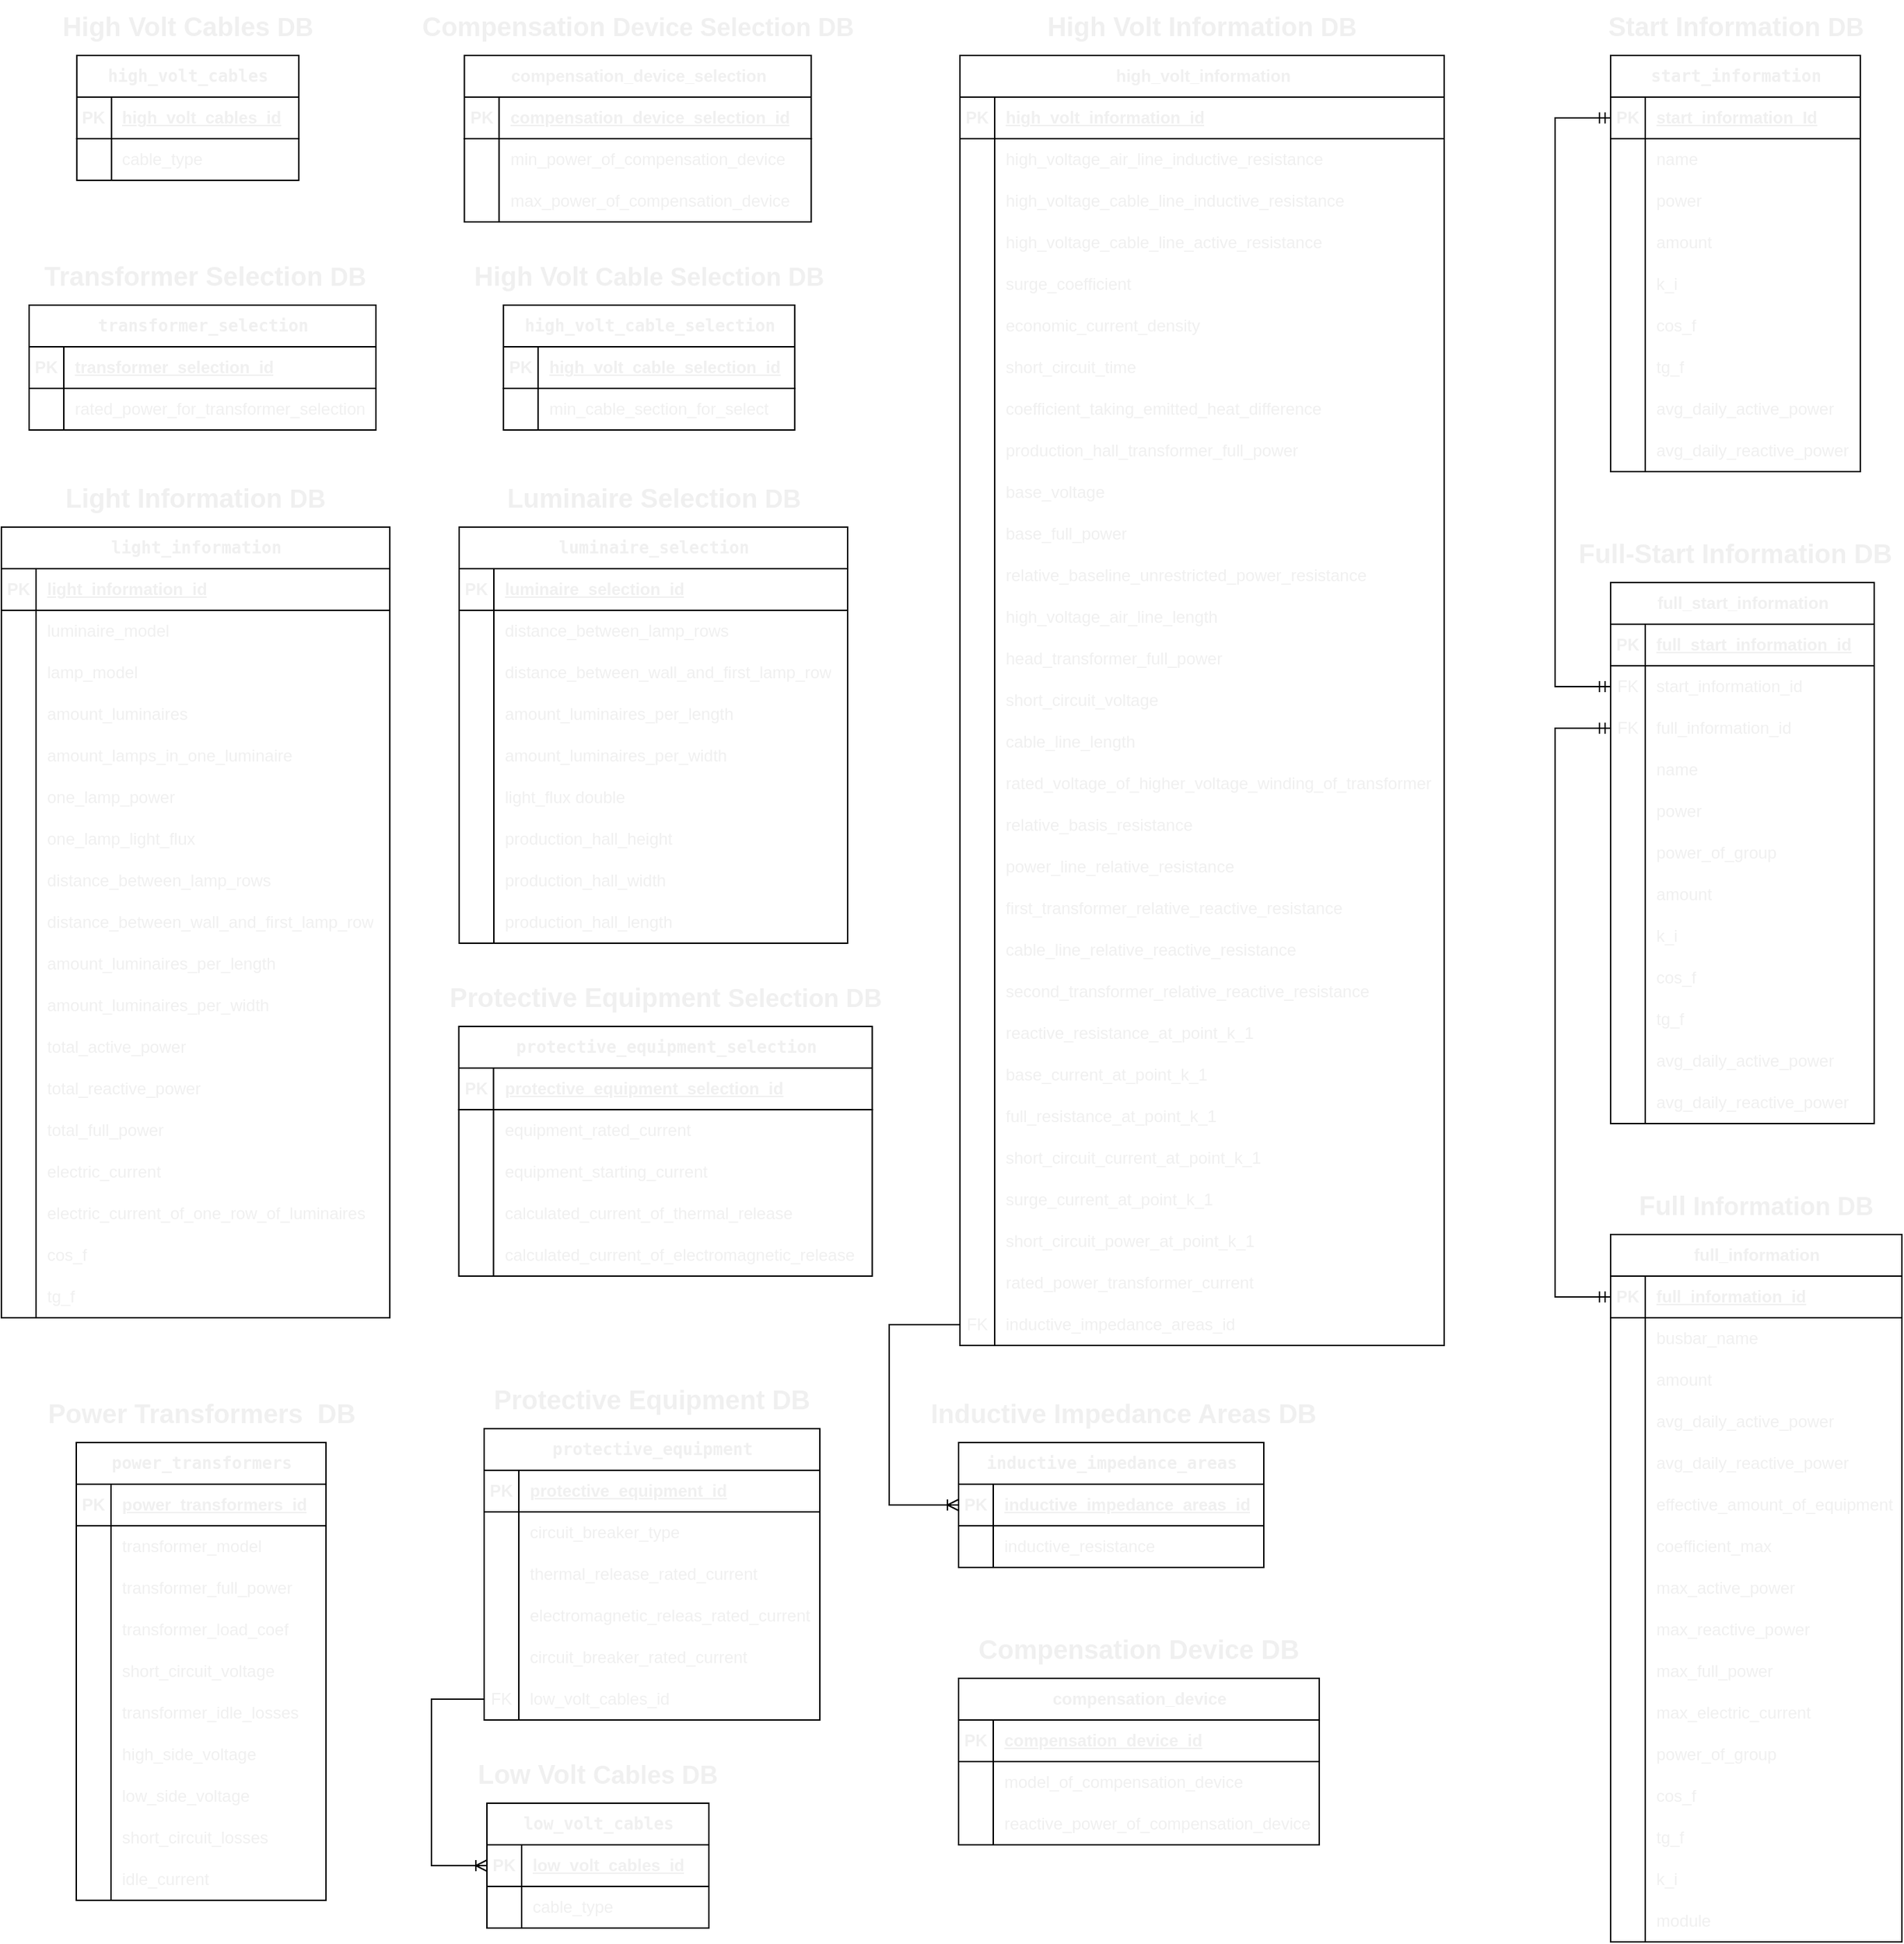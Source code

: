 <mxfile version="20.5.3" type="embed"><diagram id="R2lEEEUBdFMjLlhIrx00" name="Page-1"><mxGraphModel dx="3530" dy="4385" grid="1" gridSize="10" guides="1" tooltips="1" connect="1" arrows="1" fold="1" page="1" pageScale="1" pageWidth="1200" pageHeight="1600" math="0" shadow="0" extFonts="Permanent Marker^https://fonts.googleapis.com/css?family=Permanent+Marker"><root><mxCell id="0"/><mxCell id="1" parent="0"/><mxCell id="E_5btY0bDoKc6HYNzD11-27" value="" style="fontSize=12;html=1;endArrow=ERoneToMany;rounded=0;entryX=0;entryY=0.5;entryDx=0;entryDy=0;exitX=0;exitY=0.5;exitDx=0;exitDy=0;movable=0;resizable=0;rotatable=0;deletable=0;editable=0;locked=0;connectable=0;fontColor=#F0F0F0;" parent="1" source="u34s2yMaKmwhGAyZNi0o-528" target="u34s2yMaKmwhGAyZNi0o-435" edge="1"><mxGeometry width="100" height="100" relative="1" as="geometry"><mxPoint x="-799" y="-300" as="sourcePoint"/><mxPoint x="-800" y="-170" as="targetPoint"/><Array as="points"><mxPoint x="-830" y="-295"/><mxPoint x="-830" y="-175"/></Array></mxGeometry></mxCell><mxCell id="E_5btY0bDoKc6HYNzD11-26" value="" style="fontSize=12;html=1;endArrow=ERoneToMany;rounded=0;entryX=0;entryY=0.5;entryDx=0;entryDy=0;exitX=0;exitY=0.5;exitDx=0;exitDy=0;movable=0;resizable=0;rotatable=0;deletable=0;editable=0;locked=0;connectable=0;fontColor=#F0F0F0;" parent="1" source="u34s2yMaKmwhGAyZNi0o-330" target="u34s2yMaKmwhGAyZNi0o-335" edge="1"><mxGeometry width="100" height="100" relative="1" as="geometry"><mxPoint x="-500" y="-460" as="sourcePoint"/><mxPoint x="-490" y="-550" as="targetPoint"/><Array as="points"><mxPoint x="-500" y="-565"/><mxPoint x="-500" y="-435"/></Array></mxGeometry></mxCell><mxCell id="E_5btY0bDoKc6HYNzD11-21" value="" style="fontSize=12;html=1;endArrow=ERmandOne;startArrow=ERmandOne;rounded=0;entryX=0;entryY=0.5;entryDx=0;entryDy=0;exitX=0;exitY=0.5;exitDx=0;exitDy=0;movable=0;resizable=0;rotatable=0;deletable=0;editable=0;locked=0;connectable=0;fontColor=#F0F0F0;" parent="1" source="u34s2yMaKmwhGAyZNi0o-164" target="u34s2yMaKmwhGAyZNi0o-565" edge="1"><mxGeometry width="100" height="100" relative="1" as="geometry"><mxPoint x="-20" y="-1330" as="sourcePoint"/><mxPoint x="10" y="-1430" as="targetPoint"/><Array as="points"><mxPoint x="-20" y="-1025"/><mxPoint x="-20" y="-1435"/></Array></mxGeometry></mxCell><mxCell id="E_5btY0bDoKc6HYNzD11-25" value="" style="fontSize=12;html=1;endArrow=ERmandOne;startArrow=ERmandOne;rounded=0;exitX=0;exitY=0.5;exitDx=0;exitDy=0;entryX=0;entryY=0.5;entryDx=0;entryDy=0;movable=0;resizable=0;rotatable=0;deletable=0;editable=0;locked=0;connectable=0;fontColor=#F0F0F0;" parent="1" source="u34s2yMaKmwhGAyZNi0o-96" target="u34s2yMaKmwhGAyZNi0o-161" edge="1"><mxGeometry width="100" height="100" relative="1" as="geometry"><mxPoint x="20" y="-550" as="sourcePoint"/><mxPoint x="20" y="-990" as="targetPoint"/><Array as="points"><mxPoint x="-20" y="-585"/><mxPoint x="-20" y="-995"/></Array></mxGeometry></mxCell><mxCell id="u34s2yMaKmwhGAyZNi0o-208" value="High Volt Cables&amp;nbsp;&lt;span style=&quot;font-size: 18px;&quot;&gt;DB&lt;/span&gt;" style="text;html=1;strokeColor=none;fillColor=none;align=center;verticalAlign=middle;whiteSpace=wrap;rounded=0;fontSize=19;fontStyle=1;movable=0;resizable=0;rotatable=0;deletable=0;editable=0;locked=0;connectable=0;fontColor=#F0F0F0;" parent="1" vertex="1"><mxGeometry x="-1110" y="-1520" width="208.75" height="40" as="geometry"/></mxCell><mxCell id="u34s2yMaKmwhGAyZNi0o-209" value="&lt;div style=&quot;&quot;&gt;&lt;div style=&quot;&quot;&gt;&lt;div style=&quot;&quot;&gt;&lt;pre style=&quot;font-family: &amp;quot;JetBrains Mono&amp;quot;, monospace;&quot;&gt;high_volt_cables&lt;/pre&gt;&lt;/div&gt;&lt;/div&gt;&lt;/div&gt;" style="shape=table;startSize=30;container=1;collapsible=1;childLayout=tableLayout;fixedRows=1;rowLines=0;fontStyle=1;align=center;resizeLast=1;html=1;fontFamily=Helvetica;movable=0;resizable=0;rotatable=0;deletable=0;editable=0;locked=0;connectable=0;fontColor=#F0F0F0;" parent="1" vertex="1"><mxGeometry x="-1085.63" y="-1480" width="160" height="90" as="geometry"/></mxCell><mxCell id="u34s2yMaKmwhGAyZNi0o-210" value="" style="shape=tableRow;horizontal=0;startSize=0;swimlaneHead=0;swimlaneBody=0;fillColor=none;collapsible=0;dropTarget=0;points=[[0,0.5],[1,0.5]];portConstraint=eastwest;top=0;left=0;right=0;bottom=1;movable=0;resizable=0;rotatable=0;deletable=0;editable=0;locked=0;connectable=0;fontColor=#F0F0F0;" parent="u34s2yMaKmwhGAyZNi0o-209" vertex="1"><mxGeometry y="30" width="160" height="30" as="geometry"/></mxCell><mxCell id="u34s2yMaKmwhGAyZNi0o-211" value="PK" style="shape=partialRectangle;connectable=0;fillColor=none;top=0;left=0;bottom=0;right=0;fontStyle=1;overflow=hidden;whiteSpace=wrap;html=1;movable=0;resizable=0;rotatable=0;deletable=0;editable=0;locked=0;fontColor=#F0F0F0;" parent="u34s2yMaKmwhGAyZNi0o-210" vertex="1"><mxGeometry width="25.0" height="30" as="geometry"><mxRectangle width="25.0" height="30" as="alternateBounds"/></mxGeometry></mxCell><mxCell id="u34s2yMaKmwhGAyZNi0o-212" value="high_volt_cables_id" style="shape=partialRectangle;connectable=0;fillColor=none;top=0;left=0;bottom=0;right=0;align=left;spacingLeft=6;fontStyle=5;overflow=hidden;whiteSpace=wrap;html=1;movable=0;resizable=0;rotatable=0;deletable=0;editable=0;locked=0;fontColor=#F0F0F0;" parent="u34s2yMaKmwhGAyZNi0o-210" vertex="1"><mxGeometry x="25.0" width="135.0" height="30" as="geometry"><mxRectangle width="135.0" height="30" as="alternateBounds"/></mxGeometry></mxCell><mxCell id="u34s2yMaKmwhGAyZNi0o-213" value="" style="shape=tableRow;horizontal=0;startSize=0;swimlaneHead=0;swimlaneBody=0;fillColor=none;collapsible=0;dropTarget=0;points=[[0,0.5],[1,0.5]];portConstraint=eastwest;top=0;left=0;right=0;bottom=0;movable=0;resizable=0;rotatable=0;deletable=0;editable=0;locked=0;connectable=0;fontColor=#F0F0F0;" parent="u34s2yMaKmwhGAyZNi0o-209" vertex="1"><mxGeometry y="60" width="160" height="30" as="geometry"/></mxCell><mxCell id="u34s2yMaKmwhGAyZNi0o-214" value="" style="shape=partialRectangle;connectable=0;fillColor=none;top=0;left=0;bottom=0;right=0;editable=0;overflow=hidden;whiteSpace=wrap;html=1;movable=0;resizable=0;rotatable=0;deletable=0;locked=0;fontColor=#F0F0F0;" parent="u34s2yMaKmwhGAyZNi0o-213" vertex="1"><mxGeometry width="25.0" height="30" as="geometry"><mxRectangle width="25.0" height="30" as="alternateBounds"/></mxGeometry></mxCell><mxCell id="u34s2yMaKmwhGAyZNi0o-215" value="cable_type&amp;nbsp;" style="shape=partialRectangle;connectable=0;fillColor=none;top=0;left=0;bottom=0;right=0;align=left;spacingLeft=6;overflow=hidden;whiteSpace=wrap;html=1;movable=0;resizable=0;rotatable=0;deletable=0;editable=0;locked=0;fontColor=#F0F0F0;" parent="u34s2yMaKmwhGAyZNi0o-213" vertex="1"><mxGeometry x="25.0" width="135.0" height="30" as="geometry"><mxRectangle width="135.0" height="30" as="alternateBounds"/></mxGeometry></mxCell><mxCell id="u34s2yMaKmwhGAyZNi0o-229" value="High Volt&amp;nbsp;&lt;span style=&quot;font-size: 18px;&quot;&gt;Cable Selection&amp;nbsp;&lt;/span&gt;&lt;span style=&quot;font-size: 18px;&quot;&gt;DB&lt;/span&gt;" style="text;html=1;strokeColor=none;fillColor=none;align=center;verticalAlign=middle;whiteSpace=wrap;rounded=0;fontSize=19;fontStyle=1;movable=0;resizable=0;rotatable=0;deletable=0;editable=0;locked=0;connectable=0;fontColor=#F0F0F0;" parent="1" vertex="1"><mxGeometry x="-810" y="-1340" width="273.75" height="40" as="geometry"/></mxCell><mxCell id="u34s2yMaKmwhGAyZNi0o-230" value="&lt;div style=&quot;&quot;&gt;&lt;div style=&quot;&quot;&gt;&lt;div style=&quot;&quot;&gt;&lt;pre style=&quot;font-family: &amp;quot;JetBrains Mono&amp;quot;, monospace;&quot;&gt;high_volt_cable_selection&lt;/pre&gt;&lt;/div&gt;&lt;/div&gt;&lt;/div&gt;" style="shape=table;startSize=30;container=1;collapsible=1;childLayout=tableLayout;fixedRows=1;rowLines=0;fontStyle=1;align=center;resizeLast=1;html=1;fontFamily=Helvetica;movable=0;resizable=0;rotatable=0;deletable=0;editable=0;locked=0;connectable=0;fontColor=#F0F0F0;" parent="1" vertex="1"><mxGeometry x="-778.13" y="-1300" width="210" height="90" as="geometry"/></mxCell><mxCell id="u34s2yMaKmwhGAyZNi0o-231" value="" style="shape=tableRow;horizontal=0;startSize=0;swimlaneHead=0;swimlaneBody=0;fillColor=none;collapsible=0;dropTarget=0;points=[[0,0.5],[1,0.5]];portConstraint=eastwest;top=0;left=0;right=0;bottom=1;movable=0;resizable=0;rotatable=0;deletable=0;editable=0;locked=0;connectable=0;fontColor=#F0F0F0;" parent="u34s2yMaKmwhGAyZNi0o-230" vertex="1"><mxGeometry y="30" width="210" height="30" as="geometry"/></mxCell><mxCell id="u34s2yMaKmwhGAyZNi0o-232" value="PK" style="shape=partialRectangle;connectable=0;fillColor=none;top=0;left=0;bottom=0;right=0;fontStyle=1;overflow=hidden;whiteSpace=wrap;html=1;movable=0;resizable=0;rotatable=0;deletable=0;editable=0;locked=0;fontColor=#F0F0F0;" parent="u34s2yMaKmwhGAyZNi0o-231" vertex="1"><mxGeometry width="25.0" height="30" as="geometry"><mxRectangle width="25.0" height="30" as="alternateBounds"/></mxGeometry></mxCell><mxCell id="u34s2yMaKmwhGAyZNi0o-233" value="high_volt_cable_selection_id" style="shape=partialRectangle;connectable=0;fillColor=none;top=0;left=0;bottom=0;right=0;align=left;spacingLeft=6;fontStyle=5;overflow=hidden;whiteSpace=wrap;html=1;movable=0;resizable=0;rotatable=0;deletable=0;editable=0;locked=0;fontColor=#F0F0F0;" parent="u34s2yMaKmwhGAyZNi0o-231" vertex="1"><mxGeometry x="25.0" width="185.0" height="30" as="geometry"><mxRectangle width="185.0" height="30" as="alternateBounds"/></mxGeometry></mxCell><mxCell id="u34s2yMaKmwhGAyZNi0o-234" value="" style="shape=tableRow;horizontal=0;startSize=0;swimlaneHead=0;swimlaneBody=0;fillColor=none;collapsible=0;dropTarget=0;points=[[0,0.5],[1,0.5]];portConstraint=eastwest;top=0;left=0;right=0;bottom=0;movable=0;resizable=0;rotatable=0;deletable=0;editable=0;locked=0;connectable=0;fontColor=#F0F0F0;" parent="u34s2yMaKmwhGAyZNi0o-230" vertex="1"><mxGeometry y="60" width="210" height="30" as="geometry"/></mxCell><mxCell id="u34s2yMaKmwhGAyZNi0o-235" value="" style="shape=partialRectangle;connectable=0;fillColor=none;top=0;left=0;bottom=0;right=0;editable=0;overflow=hidden;whiteSpace=wrap;html=1;movable=0;resizable=0;rotatable=0;deletable=0;locked=0;fontColor=#F0F0F0;" parent="u34s2yMaKmwhGAyZNi0o-234" vertex="1"><mxGeometry width="25.0" height="30" as="geometry"><mxRectangle width="25.0" height="30" as="alternateBounds"/></mxGeometry></mxCell><mxCell id="u34s2yMaKmwhGAyZNi0o-236" value="min_cable_section_for_select" style="shape=partialRectangle;connectable=0;fillColor=none;top=0;left=0;bottom=0;right=0;align=left;spacingLeft=6;overflow=hidden;whiteSpace=wrap;html=1;movable=0;resizable=0;rotatable=0;deletable=0;editable=0;locked=0;fontColor=#F0F0F0;" parent="u34s2yMaKmwhGAyZNi0o-234" vertex="1"><mxGeometry x="25.0" width="185.0" height="30" as="geometry"><mxRectangle width="185.0" height="30" as="alternateBounds"/></mxGeometry></mxCell><mxCell id="u34s2yMaKmwhGAyZNi0o-594" value="Transformer Selection&amp;nbsp;&lt;span style=&quot;font-size: 18px;&quot;&gt;DB&lt;/span&gt;" style="text;html=1;strokeColor=none;fillColor=none;align=center;verticalAlign=middle;whiteSpace=wrap;rounded=0;fontSize=19;fontStyle=1;movable=0;resizable=0;rotatable=0;deletable=0;editable=0;locked=0;connectable=0;fontColor=#F0F0F0;" parent="1" vertex="1"><mxGeometry x="-1120" y="-1340" width="253.75" height="40" as="geometry"/></mxCell><mxCell id="u34s2yMaKmwhGAyZNi0o-595" value="&lt;div style=&quot;&quot;&gt;&lt;div style=&quot;&quot;&gt;&lt;pre style=&quot;font-family: &amp;quot;JetBrains Mono&amp;quot;, monospace;&quot;&gt;&lt;pre style=&quot;font-family: &amp;quot;JetBrains Mono&amp;quot;, monospace;&quot;&gt;&lt;pre style=&quot;font-family: &amp;quot;JetBrains Mono&amp;quot;, monospace;&quot;&gt;&lt;div style=&quot;&quot;&gt;&lt;pre style=&quot;font-family: &amp;quot;JetBrains Mono&amp;quot;, monospace;&quot;&gt;transformer_selection&lt;/pre&gt;&lt;/div&gt;&lt;/pre&gt;&lt;/pre&gt;&lt;/pre&gt;&lt;/div&gt;&lt;/div&gt;" style="shape=table;startSize=30;container=1;collapsible=1;childLayout=tableLayout;fixedRows=1;rowLines=0;fontStyle=1;align=center;resizeLast=1;html=1;fontFamily=Helvetica;movable=0;resizable=0;rotatable=0;deletable=0;editable=0;locked=0;connectable=0;fontColor=#F0F0F0;" parent="1" vertex="1"><mxGeometry x="-1120" y="-1300" width="250" height="90" as="geometry"/></mxCell><mxCell id="u34s2yMaKmwhGAyZNi0o-596" value="" style="shape=tableRow;horizontal=0;startSize=0;swimlaneHead=0;swimlaneBody=0;fillColor=none;collapsible=0;dropTarget=0;points=[[0,0.5],[1,0.5]];portConstraint=eastwest;top=0;left=0;right=0;bottom=1;movable=0;resizable=0;rotatable=0;deletable=0;editable=0;locked=0;connectable=0;fontColor=#F0F0F0;" parent="u34s2yMaKmwhGAyZNi0o-595" vertex="1"><mxGeometry y="30" width="250" height="30" as="geometry"/></mxCell><mxCell id="u34s2yMaKmwhGAyZNi0o-597" value="PK" style="shape=partialRectangle;connectable=0;fillColor=none;top=0;left=0;bottom=0;right=0;fontStyle=1;overflow=hidden;whiteSpace=wrap;html=1;movable=0;resizable=0;rotatable=0;deletable=0;editable=0;locked=0;fontColor=#F0F0F0;" parent="u34s2yMaKmwhGAyZNi0o-596" vertex="1"><mxGeometry width="25.0" height="30" as="geometry"><mxRectangle width="25.0" height="30" as="alternateBounds"/></mxGeometry></mxCell><mxCell id="u34s2yMaKmwhGAyZNi0o-598" value="transformer_selection_id" style="shape=partialRectangle;connectable=0;fillColor=none;top=0;left=0;bottom=0;right=0;align=left;spacingLeft=6;fontStyle=5;overflow=hidden;whiteSpace=wrap;html=1;movable=0;resizable=0;rotatable=0;deletable=0;editable=0;locked=0;fontColor=#F0F0F0;" parent="u34s2yMaKmwhGAyZNi0o-596" vertex="1"><mxGeometry x="25.0" width="225.0" height="30" as="geometry"><mxRectangle width="225.0" height="30" as="alternateBounds"/></mxGeometry></mxCell><mxCell id="u34s2yMaKmwhGAyZNi0o-599" value="" style="shape=tableRow;horizontal=0;startSize=0;swimlaneHead=0;swimlaneBody=0;fillColor=none;collapsible=0;dropTarget=0;points=[[0,0.5],[1,0.5]];portConstraint=eastwest;top=0;left=0;right=0;bottom=0;movable=0;resizable=0;rotatable=0;deletable=0;editable=0;locked=0;connectable=0;fontColor=#F0F0F0;" parent="u34s2yMaKmwhGAyZNi0o-595" vertex="1"><mxGeometry y="60" width="250" height="30" as="geometry"/></mxCell><mxCell id="u34s2yMaKmwhGAyZNi0o-600" value="" style="shape=partialRectangle;connectable=0;fillColor=none;top=0;left=0;bottom=0;right=0;editable=0;overflow=hidden;whiteSpace=wrap;html=1;movable=0;resizable=0;rotatable=0;deletable=0;locked=0;fontColor=#F0F0F0;" parent="u34s2yMaKmwhGAyZNi0o-599" vertex="1"><mxGeometry width="25.0" height="30" as="geometry"><mxRectangle width="25.0" height="30" as="alternateBounds"/></mxGeometry></mxCell><mxCell id="u34s2yMaKmwhGAyZNi0o-601" value="rated_power_for_transformer_selection" style="shape=partialRectangle;connectable=0;fillColor=none;top=0;left=0;bottom=0;right=0;align=left;spacingLeft=6;overflow=hidden;whiteSpace=wrap;html=1;movable=0;resizable=0;rotatable=0;deletable=0;editable=0;locked=0;fontColor=#F0F0F0;" parent="u34s2yMaKmwhGAyZNi0o-599" vertex="1"><mxGeometry x="25.0" width="225.0" height="30" as="geometry"><mxRectangle width="225.0" height="30" as="alternateBounds"/></mxGeometry></mxCell><mxCell id="u34s2yMaKmwhGAyZNi0o-340" value="Light Information&amp;nbsp;&lt;span style=&quot;font-size: 18px;&quot;&gt;DB&lt;/span&gt;" style="text;html=1;strokeColor=none;fillColor=none;align=center;verticalAlign=middle;whiteSpace=wrap;rounded=0;fontSize=19;fontStyle=1;movable=0;resizable=0;rotatable=0;deletable=0;editable=0;locked=0;connectable=0;fontColor=#F0F0F0;" parent="1" vertex="1"><mxGeometry x="-1100" y="-1180" width="200" height="40" as="geometry"/></mxCell><mxCell id="u34s2yMaKmwhGAyZNi0o-341" value="&lt;div style=&quot;&quot;&gt;&lt;div style=&quot;&quot;&gt;&lt;div style=&quot;&quot;&gt;&lt;div style=&quot;&quot;&gt;&lt;div style=&quot;&quot;&gt;&lt;pre style=&quot;font-family: &amp;quot;JetBrains Mono&amp;quot;, monospace;&quot;&gt;light_information&lt;/pre&gt;&lt;/div&gt;&lt;/div&gt;&lt;/div&gt;&lt;/div&gt;&lt;/div&gt;" style="shape=table;startSize=30;container=1;collapsible=1;childLayout=tableLayout;fixedRows=1;rowLines=0;fontStyle=1;align=center;resizeLast=1;html=1;fontFamily=Helvetica;movable=0;resizable=0;rotatable=0;deletable=0;editable=0;locked=0;connectable=0;labelBackgroundColor=none;fontColor=#F0F0F0;" parent="1" vertex="1"><mxGeometry x="-1140" y="-1140" width="280" height="570" as="geometry"/></mxCell><mxCell id="u34s2yMaKmwhGAyZNi0o-342" value="" style="shape=tableRow;horizontal=0;startSize=0;swimlaneHead=0;swimlaneBody=0;fillColor=none;collapsible=0;dropTarget=0;points=[[0,0.5],[1,0.5]];portConstraint=eastwest;top=0;left=0;right=0;bottom=1;movable=0;resizable=0;rotatable=0;deletable=0;editable=0;locked=0;connectable=0;fontColor=#F0F0F0;" parent="u34s2yMaKmwhGAyZNi0o-341" vertex="1"><mxGeometry y="30" width="280" height="30" as="geometry"/></mxCell><mxCell id="u34s2yMaKmwhGAyZNi0o-343" value="PK" style="shape=partialRectangle;connectable=0;fillColor=none;top=0;left=0;bottom=0;right=0;fontStyle=1;overflow=hidden;whiteSpace=wrap;html=1;movable=0;resizable=0;rotatable=0;deletable=0;editable=0;locked=0;fontColor=#F0F0F0;" parent="u34s2yMaKmwhGAyZNi0o-342" vertex="1"><mxGeometry width="25.0" height="30" as="geometry"><mxRectangle width="25.0" height="30" as="alternateBounds"/></mxGeometry></mxCell><mxCell id="u34s2yMaKmwhGAyZNi0o-344" value="light_information_id" style="shape=partialRectangle;connectable=0;fillColor=none;top=0;left=0;bottom=0;right=0;align=left;spacingLeft=6;fontStyle=5;overflow=hidden;whiteSpace=wrap;html=1;movable=0;resizable=0;rotatable=0;deletable=0;editable=0;locked=0;fontColor=#F0F0F0;" parent="u34s2yMaKmwhGAyZNi0o-342" vertex="1"><mxGeometry x="25.0" width="255.0" height="30" as="geometry"><mxRectangle width="255.0" height="30" as="alternateBounds"/></mxGeometry></mxCell><mxCell id="u34s2yMaKmwhGAyZNi0o-345" value="" style="shape=tableRow;horizontal=0;startSize=0;swimlaneHead=0;swimlaneBody=0;fillColor=none;collapsible=0;dropTarget=0;points=[[0,0.5],[1,0.5]];portConstraint=eastwest;top=0;left=0;right=0;bottom=0;movable=0;resizable=0;rotatable=0;deletable=0;editable=0;locked=0;connectable=0;fontColor=#F0F0F0;" parent="u34s2yMaKmwhGAyZNi0o-341" vertex="1"><mxGeometry y="60" width="280" height="30" as="geometry"/></mxCell><mxCell id="u34s2yMaKmwhGAyZNi0o-346" value="" style="shape=partialRectangle;connectable=0;fillColor=none;top=0;left=0;bottom=0;right=0;editable=0;overflow=hidden;whiteSpace=wrap;html=1;movable=0;resizable=0;rotatable=0;deletable=0;locked=0;fontColor=#F0F0F0;" parent="u34s2yMaKmwhGAyZNi0o-345" vertex="1"><mxGeometry width="25.0" height="30" as="geometry"><mxRectangle width="25.0" height="30" as="alternateBounds"/></mxGeometry></mxCell><mxCell id="u34s2yMaKmwhGAyZNi0o-347" value="luminaire_model" style="shape=partialRectangle;connectable=0;fillColor=none;top=0;left=0;bottom=0;right=0;align=left;spacingLeft=6;overflow=hidden;whiteSpace=wrap;html=1;movable=0;resizable=0;rotatable=0;deletable=0;editable=0;locked=0;fontColor=#F0F0F0;" parent="u34s2yMaKmwhGAyZNi0o-345" vertex="1"><mxGeometry x="25.0" width="255.0" height="30" as="geometry"><mxRectangle width="255.0" height="30" as="alternateBounds"/></mxGeometry></mxCell><mxCell id="u34s2yMaKmwhGAyZNi0o-348" value="" style="shape=tableRow;horizontal=0;startSize=0;swimlaneHead=0;swimlaneBody=0;fillColor=none;collapsible=0;dropTarget=0;points=[[0,0.5],[1,0.5]];portConstraint=eastwest;top=0;left=0;right=0;bottom=0;movable=0;resizable=0;rotatable=0;deletable=0;editable=0;locked=0;connectable=0;fontColor=#F0F0F0;" parent="u34s2yMaKmwhGAyZNi0o-341" vertex="1"><mxGeometry y="90" width="280" height="30" as="geometry"/></mxCell><mxCell id="u34s2yMaKmwhGAyZNi0o-349" value="" style="shape=partialRectangle;connectable=0;fillColor=none;top=0;left=0;bottom=0;right=0;editable=0;overflow=hidden;whiteSpace=wrap;html=1;movable=0;resizable=0;rotatable=0;deletable=0;locked=0;fontColor=#F0F0F0;" parent="u34s2yMaKmwhGAyZNi0o-348" vertex="1"><mxGeometry width="25.0" height="30" as="geometry"><mxRectangle width="25.0" height="30" as="alternateBounds"/></mxGeometry></mxCell><mxCell id="u34s2yMaKmwhGAyZNi0o-350" value="&lt;div style=&quot;&quot;&gt;&lt;div style=&quot;&quot;&gt;lamp_model&lt;br&gt;&lt;/div&gt;&lt;/div&gt;" style="shape=partialRectangle;connectable=0;fillColor=none;top=0;left=0;bottom=0;right=0;align=left;spacingLeft=6;overflow=hidden;whiteSpace=wrap;html=1;fontFamily=Helvetica;fontColor=#F0F0F0;movable=0;resizable=0;rotatable=0;deletable=0;editable=0;locked=0;labelBackgroundColor=none;" parent="u34s2yMaKmwhGAyZNi0o-348" vertex="1"><mxGeometry x="25.0" width="255.0" height="30" as="geometry"><mxRectangle width="255.0" height="30" as="alternateBounds"/></mxGeometry></mxCell><mxCell id="u34s2yMaKmwhGAyZNi0o-351" value="" style="shape=tableRow;horizontal=0;startSize=0;swimlaneHead=0;swimlaneBody=0;fillColor=none;collapsible=0;dropTarget=0;points=[[0,0.5],[1,0.5]];portConstraint=eastwest;top=0;left=0;right=0;bottom=0;movable=0;resizable=0;rotatable=0;deletable=0;editable=0;locked=0;connectable=0;fontColor=#F0F0F0;" parent="u34s2yMaKmwhGAyZNi0o-341" vertex="1"><mxGeometry y="120" width="280" height="30" as="geometry"/></mxCell><mxCell id="u34s2yMaKmwhGAyZNi0o-352" value="" style="shape=partialRectangle;connectable=0;fillColor=none;top=0;left=0;bottom=0;right=0;editable=0;overflow=hidden;whiteSpace=wrap;html=1;movable=0;resizable=0;rotatable=0;deletable=0;locked=0;fontColor=#F0F0F0;" parent="u34s2yMaKmwhGAyZNi0o-351" vertex="1"><mxGeometry width="25.0" height="30" as="geometry"><mxRectangle width="25.0" height="30" as="alternateBounds"/></mxGeometry></mxCell><mxCell id="u34s2yMaKmwhGAyZNi0o-353" value="&lt;div style=&quot;&quot;&gt;&lt;div style=&quot;&quot;&gt;amount_luminaires&lt;/div&gt;&lt;/div&gt;" style="shape=partialRectangle;connectable=0;fillColor=none;top=0;left=0;bottom=0;right=0;align=left;spacingLeft=6;overflow=hidden;whiteSpace=wrap;html=1;fontFamily=Helvetica;fontColor=#F0F0F0;movable=0;resizable=0;rotatable=0;deletable=0;editable=0;locked=0;labelBackgroundColor=none;" parent="u34s2yMaKmwhGAyZNi0o-351" vertex="1"><mxGeometry x="25.0" width="255.0" height="30" as="geometry"><mxRectangle width="255.0" height="30" as="alternateBounds"/></mxGeometry></mxCell><mxCell id="u34s2yMaKmwhGAyZNi0o-354" value="" style="shape=tableRow;horizontal=0;startSize=0;swimlaneHead=0;swimlaneBody=0;fillColor=none;collapsible=0;dropTarget=0;points=[[0,0.5],[1,0.5]];portConstraint=eastwest;top=0;left=0;right=0;bottom=0;movable=0;resizable=0;rotatable=0;deletable=0;editable=0;locked=0;connectable=0;fontColor=#F0F0F0;" parent="u34s2yMaKmwhGAyZNi0o-341" vertex="1"><mxGeometry y="150" width="280" height="30" as="geometry"/></mxCell><mxCell id="u34s2yMaKmwhGAyZNi0o-355" value="" style="shape=partialRectangle;connectable=0;fillColor=none;top=0;left=0;bottom=0;right=0;editable=0;overflow=hidden;whiteSpace=wrap;html=1;movable=0;resizable=0;rotatable=0;deletable=0;locked=0;fontColor=#F0F0F0;" parent="u34s2yMaKmwhGAyZNi0o-354" vertex="1"><mxGeometry width="25.0" height="30" as="geometry"><mxRectangle width="25.0" height="30" as="alternateBounds"/></mxGeometry></mxCell><mxCell id="u34s2yMaKmwhGAyZNi0o-356" value="&lt;div style=&quot;&quot;&gt;&lt;div style=&quot;&quot;&gt;amount_lamps_in_one_luminaire&lt;/div&gt;&lt;/div&gt;" style="shape=partialRectangle;connectable=0;fillColor=none;top=0;left=0;bottom=0;right=0;align=left;spacingLeft=6;overflow=hidden;whiteSpace=wrap;html=1;fontFamily=Helvetica;fontColor=#F0F0F0;movable=0;resizable=0;rotatable=0;deletable=0;editable=0;locked=0;labelBackgroundColor=none;" parent="u34s2yMaKmwhGAyZNi0o-354" vertex="1"><mxGeometry x="25.0" width="255.0" height="30" as="geometry"><mxRectangle width="255.0" height="30" as="alternateBounds"/></mxGeometry></mxCell><mxCell id="u34s2yMaKmwhGAyZNi0o-357" value="" style="shape=tableRow;horizontal=0;startSize=0;swimlaneHead=0;swimlaneBody=0;fillColor=none;collapsible=0;dropTarget=0;points=[[0,0.5],[1,0.5]];portConstraint=eastwest;top=0;left=0;right=0;bottom=0;movable=0;resizable=0;rotatable=0;deletable=0;editable=0;locked=0;connectable=0;fontColor=#F0F0F0;" parent="u34s2yMaKmwhGAyZNi0o-341" vertex="1"><mxGeometry y="180" width="280" height="30" as="geometry"/></mxCell><mxCell id="u34s2yMaKmwhGAyZNi0o-358" value="" style="shape=partialRectangle;connectable=0;fillColor=none;top=0;left=0;bottom=0;right=0;editable=0;overflow=hidden;whiteSpace=wrap;html=1;movable=0;resizable=0;rotatable=0;deletable=0;locked=0;fontColor=#F0F0F0;" parent="u34s2yMaKmwhGAyZNi0o-357" vertex="1"><mxGeometry width="25.0" height="30" as="geometry"><mxRectangle width="25.0" height="30" as="alternateBounds"/></mxGeometry></mxCell><mxCell id="u34s2yMaKmwhGAyZNi0o-359" value="&lt;div style=&quot;&quot;&gt;&lt;div style=&quot;&quot;&gt;one_lamp_power&lt;/div&gt;&lt;/div&gt;" style="shape=partialRectangle;connectable=0;fillColor=none;top=0;left=0;bottom=0;right=0;align=left;spacingLeft=6;overflow=hidden;whiteSpace=wrap;html=1;fontFamily=Helvetica;fontColor=#F0F0F0;movable=0;resizable=0;rotatable=0;deletable=0;editable=0;locked=0;labelBackgroundColor=none;" parent="u34s2yMaKmwhGAyZNi0o-357" vertex="1"><mxGeometry x="25.0" width="255.0" height="30" as="geometry"><mxRectangle width="255.0" height="30" as="alternateBounds"/></mxGeometry></mxCell><mxCell id="u34s2yMaKmwhGAyZNi0o-360" value="" style="shape=tableRow;horizontal=0;startSize=0;swimlaneHead=0;swimlaneBody=0;fillColor=none;collapsible=0;dropTarget=0;points=[[0,0.5],[1,0.5]];portConstraint=eastwest;top=0;left=0;right=0;bottom=0;movable=0;resizable=0;rotatable=0;deletable=0;editable=0;locked=0;connectable=0;fontColor=#F0F0F0;" parent="u34s2yMaKmwhGAyZNi0o-341" vertex="1"><mxGeometry y="210" width="280" height="30" as="geometry"/></mxCell><mxCell id="u34s2yMaKmwhGAyZNi0o-361" value="" style="shape=partialRectangle;connectable=0;fillColor=none;top=0;left=0;bottom=0;right=0;editable=0;overflow=hidden;whiteSpace=wrap;html=1;movable=0;resizable=0;rotatable=0;deletable=0;locked=0;fontColor=#F0F0F0;" parent="u34s2yMaKmwhGAyZNi0o-360" vertex="1"><mxGeometry width="25.0" height="30" as="geometry"><mxRectangle width="25.0" height="30" as="alternateBounds"/></mxGeometry></mxCell><mxCell id="u34s2yMaKmwhGAyZNi0o-362" value="&lt;div style=&quot;&quot;&gt;&lt;div style=&quot;&quot;&gt;one_lamp_light_flux&lt;br&gt;&lt;/div&gt;&lt;/div&gt;" style="shape=partialRectangle;connectable=0;fillColor=none;top=0;left=0;bottom=0;right=0;align=left;spacingLeft=6;overflow=hidden;whiteSpace=wrap;html=1;fontFamily=Helvetica;fontColor=#F0F0F0;movable=0;resizable=0;rotatable=0;deletable=0;editable=0;locked=0;labelBackgroundColor=none;" parent="u34s2yMaKmwhGAyZNi0o-360" vertex="1"><mxGeometry x="25.0" width="255.0" height="30" as="geometry"><mxRectangle width="255.0" height="30" as="alternateBounds"/></mxGeometry></mxCell><mxCell id="u34s2yMaKmwhGAyZNi0o-363" value="" style="shape=tableRow;horizontal=0;startSize=0;swimlaneHead=0;swimlaneBody=0;fillColor=none;collapsible=0;dropTarget=0;points=[[0,0.5],[1,0.5]];portConstraint=eastwest;top=0;left=0;right=0;bottom=0;movable=0;resizable=0;rotatable=0;deletable=0;editable=0;locked=0;connectable=0;fontColor=#F0F0F0;" parent="u34s2yMaKmwhGAyZNi0o-341" vertex="1"><mxGeometry y="240" width="280" height="30" as="geometry"/></mxCell><mxCell id="u34s2yMaKmwhGAyZNi0o-364" value="" style="shape=partialRectangle;connectable=0;fillColor=none;top=0;left=0;bottom=0;right=0;editable=0;overflow=hidden;whiteSpace=wrap;html=1;movable=0;resizable=0;rotatable=0;deletable=0;locked=0;fontColor=#F0F0F0;" parent="u34s2yMaKmwhGAyZNi0o-363" vertex="1"><mxGeometry width="25.0" height="30" as="geometry"><mxRectangle width="25.0" height="30" as="alternateBounds"/></mxGeometry></mxCell><mxCell id="u34s2yMaKmwhGAyZNi0o-365" value="&lt;div style=&quot;&quot;&gt;&lt;div style=&quot;&quot;&gt;distance_between_lamp_rows&lt;/div&gt;&lt;/div&gt;" style="shape=partialRectangle;connectable=0;fillColor=none;top=0;left=0;bottom=0;right=0;align=left;spacingLeft=6;overflow=hidden;whiteSpace=wrap;html=1;fontFamily=Helvetica;fontColor=#F0F0F0;movable=0;resizable=0;rotatable=0;deletable=0;editable=0;locked=0;labelBackgroundColor=none;" parent="u34s2yMaKmwhGAyZNi0o-363" vertex="1"><mxGeometry x="25.0" width="255.0" height="30" as="geometry"><mxRectangle width="255.0" height="30" as="alternateBounds"/></mxGeometry></mxCell><mxCell id="u34s2yMaKmwhGAyZNi0o-366" value="" style="shape=tableRow;horizontal=0;startSize=0;swimlaneHead=0;swimlaneBody=0;fillColor=none;collapsible=0;dropTarget=0;points=[[0,0.5],[1,0.5]];portConstraint=eastwest;top=0;left=0;right=0;bottom=0;movable=0;resizable=0;rotatable=0;deletable=0;editable=0;locked=0;connectable=0;fontColor=#F0F0F0;" parent="u34s2yMaKmwhGAyZNi0o-341" vertex="1"><mxGeometry y="270" width="280" height="30" as="geometry"/></mxCell><mxCell id="u34s2yMaKmwhGAyZNi0o-367" value="" style="shape=partialRectangle;connectable=0;fillColor=none;top=0;left=0;bottom=0;right=0;editable=0;overflow=hidden;whiteSpace=wrap;html=1;movable=0;resizable=0;rotatable=0;deletable=0;locked=0;fontColor=#F0F0F0;" parent="u34s2yMaKmwhGAyZNi0o-366" vertex="1"><mxGeometry width="25.0" height="30" as="geometry"><mxRectangle width="25.0" height="30" as="alternateBounds"/></mxGeometry></mxCell><mxCell id="u34s2yMaKmwhGAyZNi0o-368" value="&lt;div style=&quot;&quot;&gt;&lt;div style=&quot;&quot;&gt;distance_between_wall_and_first_lamp_row&lt;/div&gt;&lt;/div&gt;" style="shape=partialRectangle;connectable=0;fillColor=none;top=0;left=0;bottom=0;right=0;align=left;spacingLeft=6;overflow=hidden;whiteSpace=wrap;html=1;fontFamily=Helvetica;fontColor=#F0F0F0;movable=0;resizable=0;rotatable=0;deletable=0;editable=0;locked=0;labelBackgroundColor=none;" parent="u34s2yMaKmwhGAyZNi0o-366" vertex="1"><mxGeometry x="25.0" width="255.0" height="30" as="geometry"><mxRectangle width="255.0" height="30" as="alternateBounds"/></mxGeometry></mxCell><mxCell id="u34s2yMaKmwhGAyZNi0o-369" value="" style="shape=tableRow;horizontal=0;startSize=0;swimlaneHead=0;swimlaneBody=0;fillColor=none;collapsible=0;dropTarget=0;points=[[0,0.5],[1,0.5]];portConstraint=eastwest;top=0;left=0;right=0;bottom=0;movable=0;resizable=0;rotatable=0;deletable=0;editable=0;locked=0;connectable=0;fontColor=#F0F0F0;" parent="u34s2yMaKmwhGAyZNi0o-341" vertex="1"><mxGeometry y="300" width="280" height="30" as="geometry"/></mxCell><mxCell id="u34s2yMaKmwhGAyZNi0o-370" value="" style="shape=partialRectangle;connectable=0;fillColor=none;top=0;left=0;bottom=0;right=0;editable=0;overflow=hidden;whiteSpace=wrap;html=1;movable=0;resizable=0;rotatable=0;deletable=0;locked=0;fontColor=#F0F0F0;" parent="u34s2yMaKmwhGAyZNi0o-369" vertex="1"><mxGeometry width="25.0" height="30" as="geometry"><mxRectangle width="25.0" height="30" as="alternateBounds"/></mxGeometry></mxCell><mxCell id="u34s2yMaKmwhGAyZNi0o-371" value="&lt;div style=&quot;&quot;&gt;&lt;div style=&quot;&quot;&gt;amount_luminaires_per_length&lt;/div&gt;&lt;/div&gt;" style="shape=partialRectangle;connectable=0;fillColor=none;top=0;left=0;bottom=0;right=0;align=left;spacingLeft=6;overflow=hidden;whiteSpace=wrap;html=1;fontFamily=Helvetica;fontColor=#F0F0F0;movable=0;resizable=0;rotatable=0;deletable=0;editable=0;locked=0;labelBackgroundColor=none;" parent="u34s2yMaKmwhGAyZNi0o-369" vertex="1"><mxGeometry x="25.0" width="255.0" height="30" as="geometry"><mxRectangle width="255.0" height="30" as="alternateBounds"/></mxGeometry></mxCell><mxCell id="u34s2yMaKmwhGAyZNi0o-372" value="" style="shape=tableRow;horizontal=0;startSize=0;swimlaneHead=0;swimlaneBody=0;fillColor=none;collapsible=0;dropTarget=0;points=[[0,0.5],[1,0.5]];portConstraint=eastwest;top=0;left=0;right=0;bottom=0;movable=0;resizable=0;rotatable=0;deletable=0;editable=0;locked=0;connectable=0;fontColor=#F0F0F0;" parent="u34s2yMaKmwhGAyZNi0o-341" vertex="1"><mxGeometry y="330" width="280" height="30" as="geometry"/></mxCell><mxCell id="u34s2yMaKmwhGAyZNi0o-373" value="" style="shape=partialRectangle;connectable=0;fillColor=none;top=0;left=0;bottom=0;right=0;editable=0;overflow=hidden;whiteSpace=wrap;html=1;movable=0;resizable=0;rotatable=0;deletable=0;locked=0;fontColor=#F0F0F0;" parent="u34s2yMaKmwhGAyZNi0o-372" vertex="1"><mxGeometry width="25.0" height="30" as="geometry"><mxRectangle width="25.0" height="30" as="alternateBounds"/></mxGeometry></mxCell><mxCell id="u34s2yMaKmwhGAyZNi0o-374" value="&lt;div style=&quot;&quot;&gt;&lt;div style=&quot;&quot;&gt;amount_luminaires_per_width&lt;/div&gt;&lt;/div&gt;" style="shape=partialRectangle;connectable=0;fillColor=none;top=0;left=0;bottom=0;right=0;align=left;spacingLeft=6;overflow=hidden;whiteSpace=wrap;html=1;fontFamily=Helvetica;fontColor=#F0F0F0;movable=0;resizable=0;rotatable=0;deletable=0;editable=0;locked=0;labelBackgroundColor=none;" parent="u34s2yMaKmwhGAyZNi0o-372" vertex="1"><mxGeometry x="25.0" width="255.0" height="30" as="geometry"><mxRectangle width="255.0" height="30" as="alternateBounds"/></mxGeometry></mxCell><mxCell id="u34s2yMaKmwhGAyZNi0o-375" value="" style="shape=tableRow;horizontal=0;startSize=0;swimlaneHead=0;swimlaneBody=0;fillColor=none;collapsible=0;dropTarget=0;points=[[0,0.5],[1,0.5]];portConstraint=eastwest;top=0;left=0;right=0;bottom=0;movable=0;resizable=0;rotatable=0;deletable=0;editable=0;locked=0;connectable=0;fontColor=#F0F0F0;" parent="u34s2yMaKmwhGAyZNi0o-341" vertex="1"><mxGeometry y="360" width="280" height="30" as="geometry"/></mxCell><mxCell id="u34s2yMaKmwhGAyZNi0o-376" value="" style="shape=partialRectangle;connectable=0;fillColor=none;top=0;left=0;bottom=0;right=0;editable=0;overflow=hidden;whiteSpace=wrap;html=1;movable=0;resizable=0;rotatable=0;deletable=0;locked=0;fontColor=#F0F0F0;" parent="u34s2yMaKmwhGAyZNi0o-375" vertex="1"><mxGeometry width="25.0" height="30" as="geometry"><mxRectangle width="25.0" height="30" as="alternateBounds"/></mxGeometry></mxCell><mxCell id="u34s2yMaKmwhGAyZNi0o-377" value="&lt;div style=&quot;&quot;&gt;&lt;div style=&quot;&quot;&gt;total_active_power&lt;/div&gt;&lt;/div&gt;" style="shape=partialRectangle;connectable=0;fillColor=none;top=0;left=0;bottom=0;right=0;align=left;spacingLeft=6;overflow=hidden;whiteSpace=wrap;html=1;fontFamily=Helvetica;fontColor=#F0F0F0;movable=0;resizable=0;rotatable=0;deletable=0;editable=0;locked=0;labelBackgroundColor=none;" parent="u34s2yMaKmwhGAyZNi0o-375" vertex="1"><mxGeometry x="25.0" width="255.0" height="30" as="geometry"><mxRectangle width="255.0" height="30" as="alternateBounds"/></mxGeometry></mxCell><mxCell id="u34s2yMaKmwhGAyZNi0o-378" value="" style="shape=tableRow;horizontal=0;startSize=0;swimlaneHead=0;swimlaneBody=0;fillColor=none;collapsible=0;dropTarget=0;points=[[0,0.5],[1,0.5]];portConstraint=eastwest;top=0;left=0;right=0;bottom=0;movable=0;resizable=0;rotatable=0;deletable=0;editable=0;locked=0;connectable=0;fontColor=#F0F0F0;" parent="u34s2yMaKmwhGAyZNi0o-341" vertex="1"><mxGeometry y="390" width="280" height="30" as="geometry"/></mxCell><mxCell id="u34s2yMaKmwhGAyZNi0o-379" value="" style="shape=partialRectangle;connectable=0;fillColor=none;top=0;left=0;bottom=0;right=0;editable=0;overflow=hidden;whiteSpace=wrap;html=1;movable=0;resizable=0;rotatable=0;deletable=0;locked=0;fontColor=#F0F0F0;" parent="u34s2yMaKmwhGAyZNi0o-378" vertex="1"><mxGeometry width="25.0" height="30" as="geometry"><mxRectangle width="25.0" height="30" as="alternateBounds"/></mxGeometry></mxCell><mxCell id="u34s2yMaKmwhGAyZNi0o-380" value="&lt;div style=&quot;&quot;&gt;&lt;div style=&quot;&quot;&gt;total_reactive_power&lt;/div&gt;&lt;/div&gt;" style="shape=partialRectangle;connectable=0;fillColor=none;top=0;left=0;bottom=0;right=0;align=left;spacingLeft=6;overflow=hidden;whiteSpace=wrap;html=1;fontFamily=Helvetica;fontColor=#F0F0F0;movable=0;resizable=0;rotatable=0;deletable=0;editable=0;locked=0;labelBackgroundColor=none;" parent="u34s2yMaKmwhGAyZNi0o-378" vertex="1"><mxGeometry x="25.0" width="255.0" height="30" as="geometry"><mxRectangle width="255.0" height="30" as="alternateBounds"/></mxGeometry></mxCell><mxCell id="u34s2yMaKmwhGAyZNi0o-381" value="" style="shape=tableRow;horizontal=0;startSize=0;swimlaneHead=0;swimlaneBody=0;fillColor=none;collapsible=0;dropTarget=0;points=[[0,0.5],[1,0.5]];portConstraint=eastwest;top=0;left=0;right=0;bottom=0;movable=0;resizable=0;rotatable=0;deletable=0;editable=0;locked=0;connectable=0;fontColor=#F0F0F0;" parent="u34s2yMaKmwhGAyZNi0o-341" vertex="1"><mxGeometry y="420" width="280" height="30" as="geometry"/></mxCell><mxCell id="u34s2yMaKmwhGAyZNi0o-382" value="" style="shape=partialRectangle;connectable=0;fillColor=none;top=0;left=0;bottom=0;right=0;editable=0;overflow=hidden;whiteSpace=wrap;html=1;movable=0;resizable=0;rotatable=0;deletable=0;locked=0;fontColor=#F0F0F0;" parent="u34s2yMaKmwhGAyZNi0o-381" vertex="1"><mxGeometry width="25.0" height="30" as="geometry"><mxRectangle width="25.0" height="30" as="alternateBounds"/></mxGeometry></mxCell><mxCell id="u34s2yMaKmwhGAyZNi0o-383" value="&lt;div style=&quot;&quot;&gt;&lt;div style=&quot;&quot;&gt;total_full_power&lt;/div&gt;&lt;/div&gt;" style="shape=partialRectangle;connectable=0;fillColor=none;top=0;left=0;bottom=0;right=0;align=left;spacingLeft=6;overflow=hidden;whiteSpace=wrap;html=1;fontFamily=Helvetica;fontColor=#F0F0F0;movable=0;resizable=0;rotatable=0;deletable=0;editable=0;locked=0;labelBackgroundColor=none;" parent="u34s2yMaKmwhGAyZNi0o-381" vertex="1"><mxGeometry x="25.0" width="255.0" height="30" as="geometry"><mxRectangle width="255.0" height="30" as="alternateBounds"/></mxGeometry></mxCell><mxCell id="u34s2yMaKmwhGAyZNi0o-384" value="" style="shape=tableRow;horizontal=0;startSize=0;swimlaneHead=0;swimlaneBody=0;fillColor=none;collapsible=0;dropTarget=0;points=[[0,0.5],[1,0.5]];portConstraint=eastwest;top=0;left=0;right=0;bottom=0;movable=0;resizable=0;rotatable=0;deletable=0;editable=0;locked=0;connectable=0;fontColor=#F0F0F0;" parent="u34s2yMaKmwhGAyZNi0o-341" vertex="1"><mxGeometry y="450" width="280" height="30" as="geometry"/></mxCell><mxCell id="u34s2yMaKmwhGAyZNi0o-385" value="" style="shape=partialRectangle;connectable=0;fillColor=none;top=0;left=0;bottom=0;right=0;editable=0;overflow=hidden;whiteSpace=wrap;html=1;movable=0;resizable=0;rotatable=0;deletable=0;locked=0;fontColor=#F0F0F0;" parent="u34s2yMaKmwhGAyZNi0o-384" vertex="1"><mxGeometry width="25.0" height="30" as="geometry"><mxRectangle width="25.0" height="30" as="alternateBounds"/></mxGeometry></mxCell><mxCell id="u34s2yMaKmwhGAyZNi0o-386" value="&lt;div style=&quot;&quot;&gt;&lt;div style=&quot;&quot;&gt;electric_current&lt;/div&gt;&lt;/div&gt;" style="shape=partialRectangle;connectable=0;fillColor=none;top=0;left=0;bottom=0;right=0;align=left;spacingLeft=6;overflow=hidden;whiteSpace=wrap;html=1;fontFamily=Helvetica;fontColor=#F0F0F0;movable=0;resizable=0;rotatable=0;deletable=0;editable=0;locked=0;labelBackgroundColor=none;" parent="u34s2yMaKmwhGAyZNi0o-384" vertex="1"><mxGeometry x="25.0" width="255.0" height="30" as="geometry"><mxRectangle width="255.0" height="30" as="alternateBounds"/></mxGeometry></mxCell><mxCell id="u34s2yMaKmwhGAyZNi0o-387" value="" style="shape=tableRow;horizontal=0;startSize=0;swimlaneHead=0;swimlaneBody=0;fillColor=none;collapsible=0;dropTarget=0;points=[[0,0.5],[1,0.5]];portConstraint=eastwest;top=0;left=0;right=0;bottom=0;movable=0;resizable=0;rotatable=0;deletable=0;editable=0;locked=0;connectable=0;fontColor=#F0F0F0;" parent="u34s2yMaKmwhGAyZNi0o-341" vertex="1"><mxGeometry y="480" width="280" height="30" as="geometry"/></mxCell><mxCell id="u34s2yMaKmwhGAyZNi0o-388" value="" style="shape=partialRectangle;connectable=0;fillColor=none;top=0;left=0;bottom=0;right=0;editable=0;overflow=hidden;whiteSpace=wrap;html=1;movable=0;resizable=0;rotatable=0;deletable=0;locked=0;fontColor=#F0F0F0;" parent="u34s2yMaKmwhGAyZNi0o-387" vertex="1"><mxGeometry width="25.0" height="30" as="geometry"><mxRectangle width="25.0" height="30" as="alternateBounds"/></mxGeometry></mxCell><mxCell id="u34s2yMaKmwhGAyZNi0o-389" value="&lt;div style=&quot;&quot;&gt;&lt;div style=&quot;&quot;&gt;electric_current_of_one_row_of_luminaires&lt;/div&gt;&lt;/div&gt;" style="shape=partialRectangle;connectable=0;fillColor=none;top=0;left=0;bottom=0;right=0;align=left;spacingLeft=6;overflow=hidden;whiteSpace=wrap;html=1;fontFamily=Helvetica;fontColor=#F0F0F0;movable=0;resizable=0;rotatable=0;deletable=0;editable=0;locked=0;labelBackgroundColor=none;" parent="u34s2yMaKmwhGAyZNi0o-387" vertex="1"><mxGeometry x="25.0" width="255.0" height="30" as="geometry"><mxRectangle width="255.0" height="30" as="alternateBounds"/></mxGeometry></mxCell><mxCell id="u34s2yMaKmwhGAyZNi0o-390" value="" style="shape=tableRow;horizontal=0;startSize=0;swimlaneHead=0;swimlaneBody=0;fillColor=none;collapsible=0;dropTarget=0;points=[[0,0.5],[1,0.5]];portConstraint=eastwest;top=0;left=0;right=0;bottom=0;movable=0;resizable=0;rotatable=0;deletable=0;editable=0;locked=0;connectable=0;fontColor=#F0F0F0;" parent="u34s2yMaKmwhGAyZNi0o-341" vertex="1"><mxGeometry y="510" width="280" height="30" as="geometry"/></mxCell><mxCell id="u34s2yMaKmwhGAyZNi0o-391" value="" style="shape=partialRectangle;connectable=0;fillColor=none;top=0;left=0;bottom=0;right=0;editable=0;overflow=hidden;whiteSpace=wrap;html=1;movable=0;resizable=0;rotatable=0;deletable=0;locked=0;fontColor=#F0F0F0;" parent="u34s2yMaKmwhGAyZNi0o-390" vertex="1"><mxGeometry width="25.0" height="30" as="geometry"><mxRectangle width="25.0" height="30" as="alternateBounds"/></mxGeometry></mxCell><mxCell id="u34s2yMaKmwhGAyZNi0o-392" value="&lt;div style=&quot;&quot;&gt;&lt;div style=&quot;&quot;&gt;cos_f&lt;/div&gt;&lt;/div&gt;" style="shape=partialRectangle;connectable=0;fillColor=none;top=0;left=0;bottom=0;right=0;align=left;spacingLeft=6;overflow=hidden;whiteSpace=wrap;html=1;fontFamily=Helvetica;fontColor=#F0F0F0;movable=0;resizable=0;rotatable=0;deletable=0;editable=0;locked=0;labelBackgroundColor=none;" parent="u34s2yMaKmwhGAyZNi0o-390" vertex="1"><mxGeometry x="25.0" width="255.0" height="30" as="geometry"><mxRectangle width="255.0" height="30" as="alternateBounds"/></mxGeometry></mxCell><mxCell id="u34s2yMaKmwhGAyZNi0o-393" value="" style="shape=tableRow;horizontal=0;startSize=0;swimlaneHead=0;swimlaneBody=0;fillColor=none;collapsible=0;dropTarget=0;points=[[0,0.5],[1,0.5]];portConstraint=eastwest;top=0;left=0;right=0;bottom=0;movable=0;resizable=0;rotatable=0;deletable=0;editable=0;locked=0;connectable=0;fontColor=#F0F0F0;" parent="u34s2yMaKmwhGAyZNi0o-341" vertex="1"><mxGeometry y="540" width="280" height="30" as="geometry"/></mxCell><mxCell id="u34s2yMaKmwhGAyZNi0o-394" value="" style="shape=partialRectangle;connectable=0;fillColor=none;top=0;left=0;bottom=0;right=0;editable=0;overflow=hidden;whiteSpace=wrap;html=1;movable=0;resizable=0;rotatable=0;deletable=0;locked=0;fontColor=#F0F0F0;" parent="u34s2yMaKmwhGAyZNi0o-393" vertex="1"><mxGeometry width="25.0" height="30" as="geometry"><mxRectangle width="25.0" height="30" as="alternateBounds"/></mxGeometry></mxCell><mxCell id="u34s2yMaKmwhGAyZNi0o-395" value="&lt;div style=&quot;&quot;&gt;&lt;div style=&quot;&quot;&gt;tg_f&lt;/div&gt;&lt;/div&gt;" style="shape=partialRectangle;connectable=0;fillColor=none;top=0;left=0;bottom=0;right=0;align=left;spacingLeft=6;overflow=hidden;whiteSpace=wrap;html=1;fontFamily=Helvetica;fontColor=#F0F0F0;movable=0;resizable=0;rotatable=0;deletable=0;editable=0;locked=0;labelBackgroundColor=none;" parent="u34s2yMaKmwhGAyZNi0o-393" vertex="1"><mxGeometry x="25.0" width="255.0" height="30" as="geometry"><mxRectangle width="255.0" height="30" as="alternateBounds"/></mxGeometry></mxCell><mxCell id="u34s2yMaKmwhGAyZNi0o-440" value="Luminaire Selection&amp;nbsp;&lt;span style=&quot;font-size: 18px;&quot;&gt;DB&lt;/span&gt;" style="text;html=1;strokeColor=none;fillColor=none;align=center;verticalAlign=middle;whiteSpace=wrap;rounded=0;fontSize=19;fontStyle=1;movable=0;resizable=0;rotatable=0;deletable=0;editable=0;locked=0;connectable=0;fontColor=#F0F0F0;" parent="1" vertex="1"><mxGeometry x="-794.37" y="-1180" width="248.75" height="40" as="geometry"/></mxCell><mxCell id="u34s2yMaKmwhGAyZNi0o-441" value="&lt;div style=&quot;&quot;&gt;&lt;div style=&quot;&quot;&gt;&lt;div style=&quot;&quot;&gt;&lt;div style=&quot;&quot;&gt;&lt;div style=&quot;&quot;&gt;&lt;pre style=&quot;font-family: &amp;quot;JetBrains Mono&amp;quot;, monospace;&quot;&gt;luminaire_selection&lt;/pre&gt;&lt;/div&gt;&lt;/div&gt;&lt;/div&gt;&lt;/div&gt;&lt;/div&gt;" style="shape=table;startSize=30;container=1;collapsible=1;childLayout=tableLayout;fixedRows=1;rowLines=0;fontStyle=1;align=center;resizeLast=1;html=1;fontFamily=Helvetica;movable=0;resizable=0;rotatable=0;deletable=0;editable=0;locked=0;connectable=0;fontColor=#F0F0F0;" parent="1" vertex="1"><mxGeometry x="-810" y="-1140" width="280" height="300" as="geometry"/></mxCell><mxCell id="u34s2yMaKmwhGAyZNi0o-442" value="" style="shape=tableRow;horizontal=0;startSize=0;swimlaneHead=0;swimlaneBody=0;fillColor=none;collapsible=0;dropTarget=0;points=[[0,0.5],[1,0.5]];portConstraint=eastwest;top=0;left=0;right=0;bottom=1;movable=0;resizable=0;rotatable=0;deletable=0;editable=0;locked=0;connectable=0;fontColor=#F0F0F0;" parent="u34s2yMaKmwhGAyZNi0o-441" vertex="1"><mxGeometry y="30" width="280" height="30" as="geometry"/></mxCell><mxCell id="u34s2yMaKmwhGAyZNi0o-443" value="PK" style="shape=partialRectangle;connectable=0;fillColor=none;top=0;left=0;bottom=0;right=0;fontStyle=1;overflow=hidden;whiteSpace=wrap;html=1;movable=0;resizable=0;rotatable=0;deletable=0;editable=0;locked=0;fontColor=#F0F0F0;" parent="u34s2yMaKmwhGAyZNi0o-442" vertex="1"><mxGeometry width="25.0" height="30" as="geometry"><mxRectangle width="25.0" height="30" as="alternateBounds"/></mxGeometry></mxCell><mxCell id="u34s2yMaKmwhGAyZNi0o-444" value="luminaire_selection_id" style="shape=partialRectangle;connectable=0;fillColor=none;top=0;left=0;bottom=0;right=0;align=left;spacingLeft=6;fontStyle=5;overflow=hidden;whiteSpace=wrap;html=1;movable=0;resizable=0;rotatable=0;deletable=0;editable=0;locked=0;fontColor=#F0F0F0;" parent="u34s2yMaKmwhGAyZNi0o-442" vertex="1"><mxGeometry x="25.0" width="255.0" height="30" as="geometry"><mxRectangle width="255.0" height="30" as="alternateBounds"/></mxGeometry></mxCell><mxCell id="u34s2yMaKmwhGAyZNi0o-445" value="" style="shape=tableRow;horizontal=0;startSize=0;swimlaneHead=0;swimlaneBody=0;fillColor=none;collapsible=0;dropTarget=0;points=[[0,0.5],[1,0.5]];portConstraint=eastwest;top=0;left=0;right=0;bottom=0;movable=0;resizable=0;rotatable=0;deletable=0;editable=0;locked=0;connectable=0;fontColor=#F0F0F0;" parent="u34s2yMaKmwhGAyZNi0o-441" vertex="1"><mxGeometry y="60" width="280" height="30" as="geometry"/></mxCell><mxCell id="u34s2yMaKmwhGAyZNi0o-446" value="" style="shape=partialRectangle;connectable=0;fillColor=none;top=0;left=0;bottom=0;right=0;editable=0;overflow=hidden;whiteSpace=wrap;html=1;movable=0;resizable=0;rotatable=0;deletable=0;locked=0;fontColor=#F0F0F0;" parent="u34s2yMaKmwhGAyZNi0o-445" vertex="1"><mxGeometry width="25.0" height="30" as="geometry"><mxRectangle width="25.0" height="30" as="alternateBounds"/></mxGeometry></mxCell><mxCell id="u34s2yMaKmwhGAyZNi0o-447" value="distance_between_lamp_rows" style="shape=partialRectangle;connectable=0;fillColor=none;top=0;left=0;bottom=0;right=0;align=left;spacingLeft=6;overflow=hidden;whiteSpace=wrap;html=1;movable=0;resizable=0;rotatable=0;deletable=0;editable=0;locked=0;fontColor=#F0F0F0;" parent="u34s2yMaKmwhGAyZNi0o-445" vertex="1"><mxGeometry x="25.0" width="255.0" height="30" as="geometry"><mxRectangle width="255.0" height="30" as="alternateBounds"/></mxGeometry></mxCell><mxCell id="u34s2yMaKmwhGAyZNi0o-448" value="" style="shape=tableRow;horizontal=0;startSize=0;swimlaneHead=0;swimlaneBody=0;fillColor=none;collapsible=0;dropTarget=0;points=[[0,0.5],[1,0.5]];portConstraint=eastwest;top=0;left=0;right=0;bottom=0;movable=0;resizable=0;rotatable=0;deletable=0;editable=0;locked=0;connectable=0;fontColor=#F0F0F0;" parent="u34s2yMaKmwhGAyZNi0o-441" vertex="1"><mxGeometry y="90" width="280" height="30" as="geometry"/></mxCell><mxCell id="u34s2yMaKmwhGAyZNi0o-449" value="" style="shape=partialRectangle;connectable=0;fillColor=none;top=0;left=0;bottom=0;right=0;editable=0;overflow=hidden;whiteSpace=wrap;html=1;movable=0;resizable=0;rotatable=0;deletable=0;locked=0;fontColor=#F0F0F0;" parent="u34s2yMaKmwhGAyZNi0o-448" vertex="1"><mxGeometry width="25.0" height="30" as="geometry"><mxRectangle width="25.0" height="30" as="alternateBounds"/></mxGeometry></mxCell><mxCell id="u34s2yMaKmwhGAyZNi0o-450" value="&lt;div style=&quot;&quot;&gt;&lt;div style=&quot;&quot;&gt;distance_between_wall_and_first_lamp_row&lt;br&gt;&lt;/div&gt;&lt;/div&gt;" style="shape=partialRectangle;connectable=0;fillColor=none;top=0;left=0;bottom=0;right=0;align=left;spacingLeft=6;overflow=hidden;whiteSpace=wrap;html=1;fontFamily=Helvetica;fontColor=#F0F0F0;movable=0;resizable=0;rotatable=0;deletable=0;editable=0;locked=0;labelBorderColor=none;labelBackgroundColor=none;" parent="u34s2yMaKmwhGAyZNi0o-448" vertex="1"><mxGeometry x="25.0" width="255.0" height="30" as="geometry"><mxRectangle width="255.0" height="30" as="alternateBounds"/></mxGeometry></mxCell><mxCell id="u34s2yMaKmwhGAyZNi0o-451" value="" style="shape=tableRow;horizontal=0;startSize=0;swimlaneHead=0;swimlaneBody=0;fillColor=none;collapsible=0;dropTarget=0;points=[[0,0.5],[1,0.5]];portConstraint=eastwest;top=0;left=0;right=0;bottom=0;movable=0;resizable=0;rotatable=0;deletable=0;editable=0;locked=0;connectable=0;fontColor=#F0F0F0;" parent="u34s2yMaKmwhGAyZNi0o-441" vertex="1"><mxGeometry y="120" width="280" height="30" as="geometry"/></mxCell><mxCell id="u34s2yMaKmwhGAyZNi0o-452" value="" style="shape=partialRectangle;connectable=0;fillColor=none;top=0;left=0;bottom=0;right=0;editable=0;overflow=hidden;whiteSpace=wrap;html=1;movable=0;resizable=0;rotatable=0;deletable=0;locked=0;fontColor=#F0F0F0;" parent="u34s2yMaKmwhGAyZNi0o-451" vertex="1"><mxGeometry width="25.0" height="30" as="geometry"><mxRectangle width="25.0" height="30" as="alternateBounds"/></mxGeometry></mxCell><mxCell id="u34s2yMaKmwhGAyZNi0o-453" value="&lt;div style=&quot;&quot;&gt;&lt;div style=&quot;&quot;&gt;amount_luminaires_per_length&lt;br&gt;&lt;/div&gt;&lt;/div&gt;" style="shape=partialRectangle;connectable=0;fillColor=none;top=0;left=0;bottom=0;right=0;align=left;spacingLeft=6;overflow=hidden;whiteSpace=wrap;html=1;fontFamily=Helvetica;fontColor=#F0F0F0;movable=0;resizable=0;rotatable=0;deletable=0;editable=0;locked=0;labelBorderColor=none;labelBackgroundColor=none;" parent="u34s2yMaKmwhGAyZNi0o-451" vertex="1"><mxGeometry x="25.0" width="255.0" height="30" as="geometry"><mxRectangle width="255.0" height="30" as="alternateBounds"/></mxGeometry></mxCell><mxCell id="u34s2yMaKmwhGAyZNi0o-454" value="" style="shape=tableRow;horizontal=0;startSize=0;swimlaneHead=0;swimlaneBody=0;fillColor=none;collapsible=0;dropTarget=0;points=[[0,0.5],[1,0.5]];portConstraint=eastwest;top=0;left=0;right=0;bottom=0;movable=0;resizable=0;rotatable=0;deletable=0;editable=0;locked=0;connectable=0;fontColor=#F0F0F0;" parent="u34s2yMaKmwhGAyZNi0o-441" vertex="1"><mxGeometry y="150" width="280" height="30" as="geometry"/></mxCell><mxCell id="u34s2yMaKmwhGAyZNi0o-455" value="" style="shape=partialRectangle;connectable=0;fillColor=none;top=0;left=0;bottom=0;right=0;editable=0;overflow=hidden;whiteSpace=wrap;html=1;movable=0;resizable=0;rotatable=0;deletable=0;locked=0;fontColor=#F0F0F0;" parent="u34s2yMaKmwhGAyZNi0o-454" vertex="1"><mxGeometry width="25.0" height="30" as="geometry"><mxRectangle width="25.0" height="30" as="alternateBounds"/></mxGeometry></mxCell><mxCell id="u34s2yMaKmwhGAyZNi0o-456" value="&lt;div style=&quot;&quot;&gt;&lt;div style=&quot;&quot;&gt;amount_luminaires_per_width&lt;br&gt;&lt;/div&gt;&lt;/div&gt;" style="shape=partialRectangle;connectable=0;fillColor=none;top=0;left=0;bottom=0;right=0;align=left;spacingLeft=6;overflow=hidden;whiteSpace=wrap;html=1;fontFamily=Helvetica;fontColor=#F0F0F0;movable=0;resizable=0;rotatable=0;deletable=0;editable=0;locked=0;labelBorderColor=none;labelBackgroundColor=none;" parent="u34s2yMaKmwhGAyZNi0o-454" vertex="1"><mxGeometry x="25.0" width="255.0" height="30" as="geometry"><mxRectangle width="255.0" height="30" as="alternateBounds"/></mxGeometry></mxCell><mxCell id="u34s2yMaKmwhGAyZNi0o-457" value="" style="shape=tableRow;horizontal=0;startSize=0;swimlaneHead=0;swimlaneBody=0;fillColor=none;collapsible=0;dropTarget=0;points=[[0,0.5],[1,0.5]];portConstraint=eastwest;top=0;left=0;right=0;bottom=0;movable=0;resizable=0;rotatable=0;deletable=0;editable=0;locked=0;connectable=0;fontColor=#F0F0F0;" parent="u34s2yMaKmwhGAyZNi0o-441" vertex="1"><mxGeometry y="180" width="280" height="30" as="geometry"/></mxCell><mxCell id="u34s2yMaKmwhGAyZNi0o-458" value="" style="shape=partialRectangle;connectable=0;fillColor=none;top=0;left=0;bottom=0;right=0;editable=0;overflow=hidden;whiteSpace=wrap;html=1;movable=0;resizable=0;rotatable=0;deletable=0;locked=0;fontColor=#F0F0F0;" parent="u34s2yMaKmwhGAyZNi0o-457" vertex="1"><mxGeometry width="25.0" height="30" as="geometry"><mxRectangle width="25.0" height="30" as="alternateBounds"/></mxGeometry></mxCell><mxCell id="u34s2yMaKmwhGAyZNi0o-459" value="&lt;div style=&quot;&quot;&gt;&lt;div style=&quot;&quot;&gt;light_flux double&lt;/div&gt;&lt;/div&gt;" style="shape=partialRectangle;connectable=0;fillColor=none;top=0;left=0;bottom=0;right=0;align=left;spacingLeft=6;overflow=hidden;whiteSpace=wrap;html=1;fontFamily=Helvetica;fontColor=#F0F0F0;movable=0;resizable=0;rotatable=0;deletable=0;editable=0;locked=0;labelBorderColor=none;labelBackgroundColor=none;" parent="u34s2yMaKmwhGAyZNi0o-457" vertex="1"><mxGeometry x="25.0" width="255.0" height="30" as="geometry"><mxRectangle width="255.0" height="30" as="alternateBounds"/></mxGeometry></mxCell><mxCell id="u34s2yMaKmwhGAyZNi0o-460" value="" style="shape=tableRow;horizontal=0;startSize=0;swimlaneHead=0;swimlaneBody=0;fillColor=none;collapsible=0;dropTarget=0;points=[[0,0.5],[1,0.5]];portConstraint=eastwest;top=0;left=0;right=0;bottom=0;movable=0;resizable=0;rotatable=0;deletable=0;editable=0;locked=0;connectable=0;fontColor=#F0F0F0;" parent="u34s2yMaKmwhGAyZNi0o-441" vertex="1"><mxGeometry y="210" width="280" height="30" as="geometry"/></mxCell><mxCell id="u34s2yMaKmwhGAyZNi0o-461" value="" style="shape=partialRectangle;connectable=0;fillColor=none;top=0;left=0;bottom=0;right=0;editable=0;overflow=hidden;whiteSpace=wrap;html=1;movable=0;resizable=0;rotatable=0;deletable=0;locked=0;fontColor=#F0F0F0;" parent="u34s2yMaKmwhGAyZNi0o-460" vertex="1"><mxGeometry width="25.0" height="30" as="geometry"><mxRectangle width="25.0" height="30" as="alternateBounds"/></mxGeometry></mxCell><mxCell id="u34s2yMaKmwhGAyZNi0o-462" value="&lt;div style=&quot;&quot;&gt;&lt;div style=&quot;&quot;&gt;production_hall_height&amp;nbsp;&lt;/div&gt;&lt;/div&gt;" style="shape=partialRectangle;connectable=0;fillColor=none;top=0;left=0;bottom=0;right=0;align=left;spacingLeft=6;overflow=hidden;whiteSpace=wrap;html=1;fontFamily=Helvetica;fontColor=#F0F0F0;movable=0;resizable=0;rotatable=0;deletable=0;editable=0;locked=0;labelBorderColor=none;labelBackgroundColor=none;" parent="u34s2yMaKmwhGAyZNi0o-460" vertex="1"><mxGeometry x="25.0" width="255.0" height="30" as="geometry"><mxRectangle width="255.0" height="30" as="alternateBounds"/></mxGeometry></mxCell><mxCell id="u34s2yMaKmwhGAyZNi0o-463" value="" style="shape=tableRow;horizontal=0;startSize=0;swimlaneHead=0;swimlaneBody=0;fillColor=none;collapsible=0;dropTarget=0;points=[[0,0.5],[1,0.5]];portConstraint=eastwest;top=0;left=0;right=0;bottom=0;movable=0;resizable=0;rotatable=0;deletable=0;editable=0;locked=0;connectable=0;fontColor=#F0F0F0;" parent="u34s2yMaKmwhGAyZNi0o-441" vertex="1"><mxGeometry y="240" width="280" height="30" as="geometry"/></mxCell><mxCell id="u34s2yMaKmwhGAyZNi0o-464" value="" style="shape=partialRectangle;connectable=0;fillColor=none;top=0;left=0;bottom=0;right=0;editable=0;overflow=hidden;whiteSpace=wrap;html=1;movable=0;resizable=0;rotatable=0;deletable=0;locked=0;fontColor=#F0F0F0;" parent="u34s2yMaKmwhGAyZNi0o-463" vertex="1"><mxGeometry width="25.0" height="30" as="geometry"><mxRectangle width="25.0" height="30" as="alternateBounds"/></mxGeometry></mxCell><mxCell id="u34s2yMaKmwhGAyZNi0o-465" value="&lt;div style=&quot;&quot;&gt;&lt;div style=&quot;&quot;&gt;production_hall_width&lt;/div&gt;&lt;/div&gt;" style="shape=partialRectangle;connectable=0;fillColor=none;top=0;left=0;bottom=0;right=0;align=left;spacingLeft=6;overflow=hidden;whiteSpace=wrap;html=1;fontFamily=Helvetica;fontColor=#F0F0F0;movable=0;resizable=0;rotatable=0;deletable=0;editable=0;locked=0;labelBorderColor=none;labelBackgroundColor=none;" parent="u34s2yMaKmwhGAyZNi0o-463" vertex="1"><mxGeometry x="25.0" width="255.0" height="30" as="geometry"><mxRectangle width="255.0" height="30" as="alternateBounds"/></mxGeometry></mxCell><mxCell id="u34s2yMaKmwhGAyZNi0o-466" value="" style="shape=tableRow;horizontal=0;startSize=0;swimlaneHead=0;swimlaneBody=0;fillColor=none;collapsible=0;dropTarget=0;points=[[0,0.5],[1,0.5]];portConstraint=eastwest;top=0;left=0;right=0;bottom=0;movable=0;resizable=0;rotatable=0;deletable=0;editable=0;locked=0;connectable=0;fontColor=#F0F0F0;" parent="u34s2yMaKmwhGAyZNi0o-441" vertex="1"><mxGeometry y="270" width="280" height="30" as="geometry"/></mxCell><mxCell id="u34s2yMaKmwhGAyZNi0o-467" value="" style="shape=partialRectangle;connectable=0;fillColor=none;top=0;left=0;bottom=0;right=0;editable=0;overflow=hidden;whiteSpace=wrap;html=1;movable=0;resizable=0;rotatable=0;deletable=0;locked=0;fontColor=#F0F0F0;" parent="u34s2yMaKmwhGAyZNi0o-466" vertex="1"><mxGeometry width="25.0" height="30" as="geometry"><mxRectangle width="25.0" height="30" as="alternateBounds"/></mxGeometry></mxCell><mxCell id="u34s2yMaKmwhGAyZNi0o-468" value="&lt;div style=&quot;&quot;&gt;&lt;div style=&quot;&quot;&gt;production_hall_length&amp;nbsp;&lt;/div&gt;&lt;/div&gt;" style="shape=partialRectangle;connectable=0;fillColor=none;top=0;left=0;bottom=0;right=0;align=left;spacingLeft=6;overflow=hidden;whiteSpace=wrap;html=1;fontFamily=Helvetica;fontColor=#F0F0F0;movable=0;resizable=0;rotatable=0;deletable=0;editable=0;locked=0;labelBorderColor=none;labelBackgroundColor=none;" parent="u34s2yMaKmwhGAyZNi0o-466" vertex="1"><mxGeometry x="25.0" width="255.0" height="30" as="geometry"><mxRectangle width="255.0" height="30" as="alternateBounds"/></mxGeometry></mxCell><mxCell id="u34s2yMaKmwhGAyZNi0o-478" value="Power Transformers&amp;nbsp; DB" style="text;html=1;strokeColor=none;fillColor=none;align=center;verticalAlign=middle;whiteSpace=wrap;rounded=0;fontSize=19;fontStyle=1;movable=0;resizable=0;rotatable=0;deletable=0;editable=0;locked=0;connectable=0;fontColor=#F0F0F0;" parent="1" vertex="1"><mxGeometry x="-1120" y="-520" width="249" height="40" as="geometry"/></mxCell><mxCell id="u34s2yMaKmwhGAyZNi0o-479" value="&lt;div style=&quot;&quot;&gt;&lt;div style=&quot;&quot;&gt;&lt;div style=&quot;&quot;&gt;&lt;div style=&quot;&quot;&gt;&lt;pre style=&quot;font-family: &amp;quot;JetBrains Mono&amp;quot;, monospace;&quot;&gt;&lt;div style=&quot;&quot;&gt;&lt;pre style=&quot;font-family: &amp;quot;JetBrains Mono&amp;quot;, monospace;&quot;&gt;power_transformers&lt;/pre&gt;&lt;/div&gt;&lt;/pre&gt;&lt;/div&gt;&lt;/div&gt;&lt;/div&gt;&lt;/div&gt;" style="shape=table;startSize=30;container=1;collapsible=1;childLayout=tableLayout;fixedRows=1;rowLines=0;fontStyle=1;align=center;resizeLast=1;html=1;fontFamily=Helvetica;movable=0;resizable=0;rotatable=0;deletable=0;editable=0;locked=0;connectable=0;fontColor=#F0F0F0;" parent="1" vertex="1"><mxGeometry x="-1086" y="-480" width="180" height="330" as="geometry"/></mxCell><mxCell id="u34s2yMaKmwhGAyZNi0o-480" value="" style="shape=tableRow;horizontal=0;startSize=0;swimlaneHead=0;swimlaneBody=0;fillColor=none;collapsible=0;dropTarget=0;points=[[0,0.5],[1,0.5]];portConstraint=eastwest;top=0;left=0;right=0;bottom=1;movable=0;resizable=0;rotatable=0;deletable=0;editable=0;locked=0;connectable=0;fontColor=#F0F0F0;" parent="u34s2yMaKmwhGAyZNi0o-479" vertex="1"><mxGeometry y="30" width="180" height="30" as="geometry"/></mxCell><mxCell id="u34s2yMaKmwhGAyZNi0o-481" value="PK" style="shape=partialRectangle;connectable=0;fillColor=none;top=0;left=0;bottom=0;right=0;fontStyle=1;overflow=hidden;whiteSpace=wrap;html=1;movable=0;resizable=0;rotatable=0;deletable=0;editable=0;locked=0;fontColor=#F0F0F0;" parent="u34s2yMaKmwhGAyZNi0o-480" vertex="1"><mxGeometry width="25.0" height="30" as="geometry"><mxRectangle width="25.0" height="30" as="alternateBounds"/></mxGeometry></mxCell><mxCell id="u34s2yMaKmwhGAyZNi0o-482" value="power_transformers_id" style="shape=partialRectangle;connectable=0;fillColor=none;top=0;left=0;bottom=0;right=0;align=left;spacingLeft=6;fontStyle=5;overflow=hidden;whiteSpace=wrap;html=1;movable=0;resizable=0;rotatable=0;deletable=0;editable=0;locked=0;fontColor=#F0F0F0;" parent="u34s2yMaKmwhGAyZNi0o-480" vertex="1"><mxGeometry x="25.0" width="155.0" height="30" as="geometry"><mxRectangle width="155.0" height="30" as="alternateBounds"/></mxGeometry></mxCell><mxCell id="u34s2yMaKmwhGAyZNi0o-483" value="" style="shape=tableRow;horizontal=0;startSize=0;swimlaneHead=0;swimlaneBody=0;fillColor=none;collapsible=0;dropTarget=0;points=[[0,0.5],[1,0.5]];portConstraint=eastwest;top=0;left=0;right=0;bottom=0;movable=0;resizable=0;rotatable=0;deletable=0;editable=0;locked=0;connectable=0;fontColor=#F0F0F0;" parent="u34s2yMaKmwhGAyZNi0o-479" vertex="1"><mxGeometry y="60" width="180" height="30" as="geometry"/></mxCell><mxCell id="u34s2yMaKmwhGAyZNi0o-484" value="" style="shape=partialRectangle;connectable=0;fillColor=none;top=0;left=0;bottom=0;right=0;editable=0;overflow=hidden;whiteSpace=wrap;html=1;movable=0;resizable=0;rotatable=0;deletable=0;locked=0;fontColor=#F0F0F0;" parent="u34s2yMaKmwhGAyZNi0o-483" vertex="1"><mxGeometry width="25.0" height="30" as="geometry"><mxRectangle width="25.0" height="30" as="alternateBounds"/></mxGeometry></mxCell><mxCell id="u34s2yMaKmwhGAyZNi0o-485" value="transformer_model&amp;nbsp;" style="shape=partialRectangle;connectable=0;fillColor=none;top=0;left=0;bottom=0;right=0;align=left;spacingLeft=6;overflow=hidden;whiteSpace=wrap;html=1;movable=0;resizable=0;rotatable=0;deletable=0;editable=0;locked=0;fontColor=#F0F0F0;" parent="u34s2yMaKmwhGAyZNi0o-483" vertex="1"><mxGeometry x="25.0" width="155.0" height="30" as="geometry"><mxRectangle width="155.0" height="30" as="alternateBounds"/></mxGeometry></mxCell><mxCell id="u34s2yMaKmwhGAyZNi0o-486" value="" style="shape=tableRow;horizontal=0;startSize=0;swimlaneHead=0;swimlaneBody=0;fillColor=none;collapsible=0;dropTarget=0;points=[[0,0.5],[1,0.5]];portConstraint=eastwest;top=0;left=0;right=0;bottom=0;movable=0;resizable=0;rotatable=0;deletable=0;editable=0;locked=0;connectable=0;fontColor=#F0F0F0;" parent="u34s2yMaKmwhGAyZNi0o-479" vertex="1"><mxGeometry y="90" width="180" height="30" as="geometry"/></mxCell><mxCell id="u34s2yMaKmwhGAyZNi0o-487" value="" style="shape=partialRectangle;connectable=0;fillColor=none;top=0;left=0;bottom=0;right=0;editable=0;overflow=hidden;whiteSpace=wrap;html=1;movable=0;resizable=0;rotatable=0;deletable=0;locked=0;fontColor=#F0F0F0;" parent="u34s2yMaKmwhGAyZNi0o-486" vertex="1"><mxGeometry width="25.0" height="30" as="geometry"><mxRectangle width="25.0" height="30" as="alternateBounds"/></mxGeometry></mxCell><mxCell id="u34s2yMaKmwhGAyZNi0o-488" value="&lt;div style=&quot;&quot;&gt;&lt;div style=&quot;&quot;&gt;transformer_full_power&lt;br&gt;&lt;/div&gt;&lt;/div&gt;" style="shape=partialRectangle;connectable=0;fillColor=none;top=0;left=0;bottom=0;right=0;align=left;spacingLeft=6;overflow=hidden;whiteSpace=wrap;html=1;fontFamily=Helvetica;fontColor=#F0F0F0;movable=0;resizable=0;rotatable=0;deletable=0;editable=0;locked=0;labelBackgroundColor=none;" parent="u34s2yMaKmwhGAyZNi0o-486" vertex="1"><mxGeometry x="25.0" width="155.0" height="30" as="geometry"><mxRectangle width="155.0" height="30" as="alternateBounds"/></mxGeometry></mxCell><mxCell id="u34s2yMaKmwhGAyZNi0o-489" value="" style="shape=tableRow;horizontal=0;startSize=0;swimlaneHead=0;swimlaneBody=0;fillColor=none;collapsible=0;dropTarget=0;points=[[0,0.5],[1,0.5]];portConstraint=eastwest;top=0;left=0;right=0;bottom=0;movable=0;resizable=0;rotatable=0;deletable=0;editable=0;locked=0;connectable=0;fontColor=#F0F0F0;" parent="u34s2yMaKmwhGAyZNi0o-479" vertex="1"><mxGeometry y="120" width="180" height="30" as="geometry"/></mxCell><mxCell id="u34s2yMaKmwhGAyZNi0o-490" value="" style="shape=partialRectangle;connectable=0;fillColor=none;top=0;left=0;bottom=0;right=0;editable=0;overflow=hidden;whiteSpace=wrap;html=1;movable=0;resizable=0;rotatable=0;deletable=0;locked=0;fontColor=#F0F0F0;" parent="u34s2yMaKmwhGAyZNi0o-489" vertex="1"><mxGeometry width="25.0" height="30" as="geometry"><mxRectangle width="25.0" height="30" as="alternateBounds"/></mxGeometry></mxCell><mxCell id="u34s2yMaKmwhGAyZNi0o-491" value="&lt;div style=&quot;&quot;&gt;&lt;div style=&quot;&quot;&gt;transformer_load_coef&lt;br&gt;&lt;/div&gt;&lt;/div&gt;" style="shape=partialRectangle;connectable=0;fillColor=none;top=0;left=0;bottom=0;right=0;align=left;spacingLeft=6;overflow=hidden;whiteSpace=wrap;html=1;fontFamily=Helvetica;fontColor=#F0F0F0;movable=0;resizable=0;rotatable=0;deletable=0;editable=0;locked=0;labelBackgroundColor=none;" parent="u34s2yMaKmwhGAyZNi0o-489" vertex="1"><mxGeometry x="25.0" width="155.0" height="30" as="geometry"><mxRectangle width="155.0" height="30" as="alternateBounds"/></mxGeometry></mxCell><mxCell id="u34s2yMaKmwhGAyZNi0o-492" value="" style="shape=tableRow;horizontal=0;startSize=0;swimlaneHead=0;swimlaneBody=0;fillColor=none;collapsible=0;dropTarget=0;points=[[0,0.5],[1,0.5]];portConstraint=eastwest;top=0;left=0;right=0;bottom=0;movable=0;resizable=0;rotatable=0;deletable=0;editable=0;locked=0;connectable=0;fontColor=#F0F0F0;" parent="u34s2yMaKmwhGAyZNi0o-479" vertex="1"><mxGeometry y="150" width="180" height="30" as="geometry"/></mxCell><mxCell id="u34s2yMaKmwhGAyZNi0o-493" value="" style="shape=partialRectangle;connectable=0;fillColor=none;top=0;left=0;bottom=0;right=0;editable=0;overflow=hidden;whiteSpace=wrap;html=1;movable=0;resizable=0;rotatable=0;deletable=0;locked=0;fontColor=#F0F0F0;" parent="u34s2yMaKmwhGAyZNi0o-492" vertex="1"><mxGeometry width="25.0" height="30" as="geometry"><mxRectangle width="25.0" height="30" as="alternateBounds"/></mxGeometry></mxCell><mxCell id="u34s2yMaKmwhGAyZNi0o-494" value="&lt;div style=&quot;&quot;&gt;&lt;div style=&quot;&quot;&gt;short_circuit_voltage&amp;nbsp;&lt;br&gt;&lt;/div&gt;&lt;/div&gt;" style="shape=partialRectangle;connectable=0;fillColor=none;top=0;left=0;bottom=0;right=0;align=left;spacingLeft=6;overflow=hidden;whiteSpace=wrap;html=1;fontFamily=Helvetica;fontColor=#F0F0F0;movable=0;resizable=0;rotatable=0;deletable=0;editable=0;locked=0;labelBackgroundColor=none;" parent="u34s2yMaKmwhGAyZNi0o-492" vertex="1"><mxGeometry x="25.0" width="155.0" height="30" as="geometry"><mxRectangle width="155.0" height="30" as="alternateBounds"/></mxGeometry></mxCell><mxCell id="u34s2yMaKmwhGAyZNi0o-495" value="" style="shape=tableRow;horizontal=0;startSize=0;swimlaneHead=0;swimlaneBody=0;fillColor=none;collapsible=0;dropTarget=0;points=[[0,0.5],[1,0.5]];portConstraint=eastwest;top=0;left=0;right=0;bottom=0;movable=0;resizable=0;rotatable=0;deletable=0;editable=0;locked=0;connectable=0;fontColor=#F0F0F0;" parent="u34s2yMaKmwhGAyZNi0o-479" vertex="1"><mxGeometry y="180" width="180" height="30" as="geometry"/></mxCell><mxCell id="u34s2yMaKmwhGAyZNi0o-496" value="" style="shape=partialRectangle;connectable=0;fillColor=none;top=0;left=0;bottom=0;right=0;editable=0;overflow=hidden;whiteSpace=wrap;html=1;movable=0;resizable=0;rotatable=0;deletable=0;locked=0;fontColor=#F0F0F0;" parent="u34s2yMaKmwhGAyZNi0o-495" vertex="1"><mxGeometry width="25.0" height="30" as="geometry"><mxRectangle width="25.0" height="30" as="alternateBounds"/></mxGeometry></mxCell><mxCell id="u34s2yMaKmwhGAyZNi0o-497" value="&lt;div style=&quot;&quot;&gt;&lt;div style=&quot;&quot;&gt;transformer_idle_losses&lt;/div&gt;&lt;/div&gt;" style="shape=partialRectangle;connectable=0;fillColor=none;top=0;left=0;bottom=0;right=0;align=left;spacingLeft=6;overflow=hidden;whiteSpace=wrap;html=1;fontFamily=Helvetica;fontColor=#F0F0F0;movable=0;resizable=0;rotatable=0;deletable=0;editable=0;locked=0;labelBackgroundColor=none;" parent="u34s2yMaKmwhGAyZNi0o-495" vertex="1"><mxGeometry x="25.0" width="155.0" height="30" as="geometry"><mxRectangle width="155.0" height="30" as="alternateBounds"/></mxGeometry></mxCell><mxCell id="u34s2yMaKmwhGAyZNi0o-498" value="" style="shape=tableRow;horizontal=0;startSize=0;swimlaneHead=0;swimlaneBody=0;fillColor=none;collapsible=0;dropTarget=0;points=[[0,0.5],[1,0.5]];portConstraint=eastwest;top=0;left=0;right=0;bottom=0;movable=0;resizable=0;rotatable=0;deletable=0;editable=0;locked=0;connectable=0;fontColor=#F0F0F0;" parent="u34s2yMaKmwhGAyZNi0o-479" vertex="1"><mxGeometry y="210" width="180" height="30" as="geometry"/></mxCell><mxCell id="u34s2yMaKmwhGAyZNi0o-499" value="" style="shape=partialRectangle;connectable=0;fillColor=none;top=0;left=0;bottom=0;right=0;editable=0;overflow=hidden;whiteSpace=wrap;html=1;movable=0;resizable=0;rotatable=0;deletable=0;locked=0;fontColor=#F0F0F0;" parent="u34s2yMaKmwhGAyZNi0o-498" vertex="1"><mxGeometry width="25.0" height="30" as="geometry"><mxRectangle width="25.0" height="30" as="alternateBounds"/></mxGeometry></mxCell><mxCell id="u34s2yMaKmwhGAyZNi0o-500" value="&lt;div style=&quot;&quot;&gt;&lt;div style=&quot;&quot;&gt;high_side_voltage&lt;/div&gt;&lt;/div&gt;" style="shape=partialRectangle;connectable=0;fillColor=none;top=0;left=0;bottom=0;right=0;align=left;spacingLeft=6;overflow=hidden;whiteSpace=wrap;html=1;fontFamily=Helvetica;fontColor=#F0F0F0;movable=0;resizable=0;rotatable=0;deletable=0;editable=0;locked=0;labelBackgroundColor=none;" parent="u34s2yMaKmwhGAyZNi0o-498" vertex="1"><mxGeometry x="25.0" width="155.0" height="30" as="geometry"><mxRectangle width="155.0" height="30" as="alternateBounds"/></mxGeometry></mxCell><mxCell id="u34s2yMaKmwhGAyZNi0o-501" value="" style="shape=tableRow;horizontal=0;startSize=0;swimlaneHead=0;swimlaneBody=0;fillColor=none;collapsible=0;dropTarget=0;points=[[0,0.5],[1,0.5]];portConstraint=eastwest;top=0;left=0;right=0;bottom=0;movable=0;resizable=0;rotatable=0;deletable=0;editable=0;locked=0;connectable=0;fontColor=#F0F0F0;" parent="u34s2yMaKmwhGAyZNi0o-479" vertex="1"><mxGeometry y="240" width="180" height="30" as="geometry"/></mxCell><mxCell id="u34s2yMaKmwhGAyZNi0o-502" value="" style="shape=partialRectangle;connectable=0;fillColor=none;top=0;left=0;bottom=0;right=0;editable=0;overflow=hidden;whiteSpace=wrap;html=1;movable=0;resizable=0;rotatable=0;deletable=0;locked=0;fontColor=#F0F0F0;" parent="u34s2yMaKmwhGAyZNi0o-501" vertex="1"><mxGeometry width="25.0" height="30" as="geometry"><mxRectangle width="25.0" height="30" as="alternateBounds"/></mxGeometry></mxCell><mxCell id="u34s2yMaKmwhGAyZNi0o-503" value="&lt;div style=&quot;&quot;&gt;&lt;div style=&quot;&quot;&gt;low_side_voltage&lt;/div&gt;&lt;/div&gt;" style="shape=partialRectangle;connectable=0;fillColor=none;top=0;left=0;bottom=0;right=0;align=left;spacingLeft=6;overflow=hidden;whiteSpace=wrap;html=1;fontFamily=Helvetica;fontColor=#F0F0F0;movable=0;resizable=0;rotatable=0;deletable=0;editable=0;locked=0;labelBackgroundColor=none;" parent="u34s2yMaKmwhGAyZNi0o-501" vertex="1"><mxGeometry x="25.0" width="155.0" height="30" as="geometry"><mxRectangle width="155.0" height="30" as="alternateBounds"/></mxGeometry></mxCell><mxCell id="u34s2yMaKmwhGAyZNi0o-504" value="" style="shape=tableRow;horizontal=0;startSize=0;swimlaneHead=0;swimlaneBody=0;fillColor=none;collapsible=0;dropTarget=0;points=[[0,0.5],[1,0.5]];portConstraint=eastwest;top=0;left=0;right=0;bottom=0;movable=0;resizable=0;rotatable=0;deletable=0;editable=0;locked=0;connectable=0;fontColor=#F0F0F0;" parent="u34s2yMaKmwhGAyZNi0o-479" vertex="1"><mxGeometry y="270" width="180" height="30" as="geometry"/></mxCell><mxCell id="u34s2yMaKmwhGAyZNi0o-505" value="" style="shape=partialRectangle;connectable=0;fillColor=none;top=0;left=0;bottom=0;right=0;editable=0;overflow=hidden;whiteSpace=wrap;html=1;movable=0;resizable=0;rotatable=0;deletable=0;locked=0;fontColor=#F0F0F0;" parent="u34s2yMaKmwhGAyZNi0o-504" vertex="1"><mxGeometry width="25.0" height="30" as="geometry"><mxRectangle width="25.0" height="30" as="alternateBounds"/></mxGeometry></mxCell><mxCell id="u34s2yMaKmwhGAyZNi0o-506" value="&lt;div style=&quot;&quot;&gt;&lt;div style=&quot;&quot;&gt;short_circuit_losses&lt;/div&gt;&lt;/div&gt;" style="shape=partialRectangle;connectable=0;fillColor=none;top=0;left=0;bottom=0;right=0;align=left;spacingLeft=6;overflow=hidden;whiteSpace=wrap;html=1;fontFamily=Helvetica;fontColor=#F0F0F0;movable=0;resizable=0;rotatable=0;deletable=0;editable=0;locked=0;labelBackgroundColor=none;" parent="u34s2yMaKmwhGAyZNi0o-504" vertex="1"><mxGeometry x="25.0" width="155.0" height="30" as="geometry"><mxRectangle width="155.0" height="30" as="alternateBounds"/></mxGeometry></mxCell><mxCell id="u34s2yMaKmwhGAyZNi0o-507" value="" style="shape=tableRow;horizontal=0;startSize=0;swimlaneHead=0;swimlaneBody=0;fillColor=none;collapsible=0;dropTarget=0;points=[[0,0.5],[1,0.5]];portConstraint=eastwest;top=0;left=0;right=0;bottom=0;movable=0;resizable=0;rotatable=0;deletable=0;editable=0;locked=0;connectable=0;fontColor=#F0F0F0;" parent="u34s2yMaKmwhGAyZNi0o-479" vertex="1"><mxGeometry y="300" width="180" height="30" as="geometry"/></mxCell><mxCell id="u34s2yMaKmwhGAyZNi0o-508" value="" style="shape=partialRectangle;connectable=0;fillColor=none;top=0;left=0;bottom=0;right=0;editable=0;overflow=hidden;whiteSpace=wrap;html=1;movable=0;resizable=0;rotatable=0;deletable=0;locked=0;fontColor=#F0F0F0;" parent="u34s2yMaKmwhGAyZNi0o-507" vertex="1"><mxGeometry width="25.0" height="30" as="geometry"><mxRectangle width="25.0" height="30" as="alternateBounds"/></mxGeometry></mxCell><mxCell id="u34s2yMaKmwhGAyZNi0o-509" value="&lt;div style=&quot;&quot;&gt;&lt;div style=&quot;&quot;&gt;idle_current&lt;/div&gt;&lt;/div&gt;" style="shape=partialRectangle;connectable=0;fillColor=none;top=0;left=0;bottom=0;right=0;align=left;spacingLeft=6;overflow=hidden;whiteSpace=wrap;html=1;fontFamily=Helvetica;fontColor=#F0F0F0;movable=0;resizable=0;rotatable=0;deletable=0;editable=0;locked=0;labelBackgroundColor=none;" parent="u34s2yMaKmwhGAyZNi0o-507" vertex="1"><mxGeometry x="25.0" width="155.0" height="30" as="geometry"><mxRectangle width="155.0" height="30" as="alternateBounds"/></mxGeometry></mxCell><mxCell id="u34s2yMaKmwhGAyZNi0o-542" value="&lt;div style=&quot;&quot;&gt;&lt;div style=&quot;&quot;&gt;&lt;div style=&quot;&quot;&gt;&lt;div style=&quot;&quot;&gt;&lt;pre style=&quot;font-family: &amp;quot;JetBrains Mono&amp;quot;, monospace;&quot;&gt;&lt;pre style=&quot;font-family: &amp;quot;JetBrains Mono&amp;quot;, monospace;&quot;&gt;&lt;pre style=&quot;font-family: &amp;quot;JetBrains Mono&amp;quot;, monospace;&quot;&gt;&lt;div style=&quot;&quot;&gt;&lt;pre style=&quot;font-family: &amp;quot;JetBrains Mono&amp;quot;, monospace;&quot;&gt;protective_equipment_selection&lt;/pre&gt;&lt;/div&gt;&lt;/pre&gt;&lt;/pre&gt;&lt;/pre&gt;&lt;/div&gt;&lt;/div&gt;&lt;/div&gt;&lt;/div&gt;" style="shape=table;startSize=30;container=1;collapsible=1;childLayout=tableLayout;fixedRows=1;rowLines=0;fontStyle=1;align=center;resizeLast=1;html=1;fontFamily=Helvetica;movable=0;resizable=0;rotatable=0;deletable=0;editable=0;locked=0;connectable=0;fontColor=#F0F0F0;" parent="1" vertex="1"><mxGeometry x="-810.25" y="-780" width="298" height="180" as="geometry"/></mxCell><mxCell id="u34s2yMaKmwhGAyZNi0o-543" value="" style="shape=tableRow;horizontal=0;startSize=0;swimlaneHead=0;swimlaneBody=0;fillColor=none;collapsible=0;dropTarget=0;points=[[0,0.5],[1,0.5]];portConstraint=eastwest;top=0;left=0;right=0;bottom=1;movable=0;resizable=0;rotatable=0;deletable=0;editable=0;locked=0;connectable=0;fontColor=#F0F0F0;" parent="u34s2yMaKmwhGAyZNi0o-542" vertex="1"><mxGeometry y="30" width="298" height="30" as="geometry"/></mxCell><mxCell id="u34s2yMaKmwhGAyZNi0o-544" value="PK" style="shape=partialRectangle;connectable=0;fillColor=none;top=0;left=0;bottom=0;right=0;fontStyle=1;overflow=hidden;whiteSpace=wrap;html=1;movable=0;resizable=0;rotatable=0;deletable=0;editable=0;locked=0;fontColor=#F0F0F0;" parent="u34s2yMaKmwhGAyZNi0o-543" vertex="1"><mxGeometry width="25.0" height="30" as="geometry"><mxRectangle width="25.0" height="30" as="alternateBounds"/></mxGeometry></mxCell><mxCell id="u34s2yMaKmwhGAyZNi0o-545" value="protective_equipment_selection_id" style="shape=partialRectangle;connectable=0;fillColor=none;top=0;left=0;bottom=0;right=0;align=left;spacingLeft=6;fontStyle=5;overflow=hidden;whiteSpace=wrap;html=1;movable=0;resizable=0;rotatable=0;deletable=0;editable=0;locked=0;fontColor=#F0F0F0;" parent="u34s2yMaKmwhGAyZNi0o-543" vertex="1"><mxGeometry x="25.0" width="273.0" height="30" as="geometry"><mxRectangle width="273.0" height="30" as="alternateBounds"/></mxGeometry></mxCell><mxCell id="u34s2yMaKmwhGAyZNi0o-546" value="" style="shape=tableRow;horizontal=0;startSize=0;swimlaneHead=0;swimlaneBody=0;fillColor=none;collapsible=0;dropTarget=0;points=[[0,0.5],[1,0.5]];portConstraint=eastwest;top=0;left=0;right=0;bottom=0;movable=0;resizable=0;rotatable=0;deletable=0;editable=0;locked=0;connectable=0;fontColor=#F0F0F0;" parent="u34s2yMaKmwhGAyZNi0o-542" vertex="1"><mxGeometry y="60" width="298" height="30" as="geometry"/></mxCell><mxCell id="u34s2yMaKmwhGAyZNi0o-547" value="" style="shape=partialRectangle;connectable=0;fillColor=none;top=0;left=0;bottom=0;right=0;editable=0;overflow=hidden;whiteSpace=wrap;html=1;movable=0;resizable=0;rotatable=0;deletable=0;locked=0;fontColor=#F0F0F0;" parent="u34s2yMaKmwhGAyZNi0o-546" vertex="1"><mxGeometry width="25.0" height="30" as="geometry"><mxRectangle width="25.0" height="30" as="alternateBounds"/></mxGeometry></mxCell><mxCell id="u34s2yMaKmwhGAyZNi0o-548" value="equipment_rated_current" style="shape=partialRectangle;connectable=0;fillColor=none;top=0;left=0;bottom=0;right=0;align=left;spacingLeft=6;overflow=hidden;whiteSpace=wrap;html=1;movable=0;resizable=0;rotatable=0;deletable=0;editable=0;locked=0;fontColor=#F0F0F0;labelBackgroundColor=none;" parent="u34s2yMaKmwhGAyZNi0o-546" vertex="1"><mxGeometry x="25.0" width="273.0" height="30" as="geometry"><mxRectangle width="273.0" height="30" as="alternateBounds"/></mxGeometry></mxCell><mxCell id="u34s2yMaKmwhGAyZNi0o-549" value="" style="shape=tableRow;horizontal=0;startSize=0;swimlaneHead=0;swimlaneBody=0;fillColor=none;collapsible=0;dropTarget=0;points=[[0,0.5],[1,0.5]];portConstraint=eastwest;top=0;left=0;right=0;bottom=0;movable=0;resizable=0;rotatable=0;deletable=0;editable=0;locked=0;connectable=0;fontColor=#F0F0F0;" parent="u34s2yMaKmwhGAyZNi0o-542" vertex="1"><mxGeometry y="90" width="298" height="30" as="geometry"/></mxCell><mxCell id="u34s2yMaKmwhGAyZNi0o-550" value="" style="shape=partialRectangle;connectable=0;fillColor=none;top=0;left=0;bottom=0;right=0;editable=0;overflow=hidden;whiteSpace=wrap;html=1;movable=0;resizable=0;rotatable=0;deletable=0;locked=0;fontColor=#F0F0F0;" parent="u34s2yMaKmwhGAyZNi0o-549" vertex="1"><mxGeometry width="25.0" height="30" as="geometry"><mxRectangle width="25.0" height="30" as="alternateBounds"/></mxGeometry></mxCell><mxCell id="u34s2yMaKmwhGAyZNi0o-551" value="&lt;div style=&quot;&quot;&gt;&lt;div style=&quot;&quot;&gt;equipment_starting_current&lt;br&gt;&lt;/div&gt;&lt;/div&gt;" style="shape=partialRectangle;connectable=0;fillColor=none;top=0;left=0;bottom=0;right=0;align=left;spacingLeft=6;overflow=hidden;whiteSpace=wrap;html=1;fontFamily=Helvetica;fontColor=#F0F0F0;movable=0;resizable=0;rotatable=0;deletable=0;editable=0;locked=0;labelBackgroundColor=none;" parent="u34s2yMaKmwhGAyZNi0o-549" vertex="1"><mxGeometry x="25.0" width="273.0" height="30" as="geometry"><mxRectangle width="273.0" height="30" as="alternateBounds"/></mxGeometry></mxCell><mxCell id="u34s2yMaKmwhGAyZNi0o-552" value="" style="shape=tableRow;horizontal=0;startSize=0;swimlaneHead=0;swimlaneBody=0;fillColor=none;collapsible=0;dropTarget=0;points=[[0,0.5],[1,0.5]];portConstraint=eastwest;top=0;left=0;right=0;bottom=0;movable=0;resizable=0;rotatable=0;deletable=0;editable=0;locked=0;connectable=0;fontColor=#F0F0F0;" parent="u34s2yMaKmwhGAyZNi0o-542" vertex="1"><mxGeometry y="120" width="298" height="30" as="geometry"/></mxCell><mxCell id="u34s2yMaKmwhGAyZNi0o-553" value="" style="shape=partialRectangle;connectable=0;fillColor=none;top=0;left=0;bottom=0;right=0;editable=0;overflow=hidden;whiteSpace=wrap;html=1;movable=0;resizable=0;rotatable=0;deletable=0;locked=0;fontColor=#F0F0F0;" parent="u34s2yMaKmwhGAyZNi0o-552" vertex="1"><mxGeometry width="25.0" height="30" as="geometry"><mxRectangle width="25.0" height="30" as="alternateBounds"/></mxGeometry></mxCell><mxCell id="u34s2yMaKmwhGAyZNi0o-554" value="&lt;div style=&quot;&quot;&gt;&lt;div style=&quot;&quot;&gt;calculated_current_of_thermal_release&lt;br&gt;&lt;/div&gt;&lt;/div&gt;" style="shape=partialRectangle;connectable=0;fillColor=none;top=0;left=0;bottom=0;right=0;align=left;spacingLeft=6;overflow=hidden;whiteSpace=wrap;html=1;fontFamily=Helvetica;fontColor=#F0F0F0;movable=0;resizable=0;rotatable=0;deletable=0;editable=0;locked=0;labelBackgroundColor=none;" parent="u34s2yMaKmwhGAyZNi0o-552" vertex="1"><mxGeometry x="25.0" width="273.0" height="30" as="geometry"><mxRectangle width="273.0" height="30" as="alternateBounds"/></mxGeometry></mxCell><mxCell id="u34s2yMaKmwhGAyZNi0o-555" value="" style="shape=tableRow;horizontal=0;startSize=0;swimlaneHead=0;swimlaneBody=0;fillColor=none;collapsible=0;dropTarget=0;points=[[0,0.5],[1,0.5]];portConstraint=eastwest;top=0;left=0;right=0;bottom=0;movable=0;resizable=0;rotatable=0;deletable=0;editable=0;locked=0;connectable=0;fontColor=#F0F0F0;" parent="u34s2yMaKmwhGAyZNi0o-542" vertex="1"><mxGeometry y="150" width="298" height="30" as="geometry"/></mxCell><mxCell id="u34s2yMaKmwhGAyZNi0o-556" value="" style="shape=partialRectangle;connectable=0;fillColor=none;top=0;left=0;bottom=0;right=0;editable=0;overflow=hidden;whiteSpace=wrap;html=1;movable=0;resizable=0;rotatable=0;deletable=0;locked=0;fontColor=#F0F0F0;" parent="u34s2yMaKmwhGAyZNi0o-555" vertex="1"><mxGeometry width="25.0" height="30" as="geometry"><mxRectangle width="25.0" height="30" as="alternateBounds"/></mxGeometry></mxCell><mxCell id="u34s2yMaKmwhGAyZNi0o-557" value="&lt;div style=&quot;&quot;&gt;&lt;div style=&quot;&quot;&gt;calculated_current_of_electromagnetic_release&lt;br&gt;&lt;/div&gt;&lt;/div&gt;" style="shape=partialRectangle;connectable=0;fillColor=none;top=0;left=0;bottom=0;right=0;align=left;spacingLeft=6;overflow=hidden;whiteSpace=wrap;html=1;fontFamily=Helvetica;fontColor=#F0F0F0;movable=0;resizable=0;rotatable=0;deletable=0;editable=0;locked=0;labelBackgroundColor=none;" parent="u34s2yMaKmwhGAyZNi0o-555" vertex="1"><mxGeometry x="25.0" width="273.0" height="30" as="geometry"><mxRectangle width="273.0" height="30" as="alternateBounds"/></mxGeometry></mxCell><mxCell id="u34s2yMaKmwhGAyZNi0o-561" value="Protective Equipment&amp;nbsp;&lt;span style=&quot;font-size: 18px;&quot;&gt;Selection DB&lt;/span&gt;" style="text;html=1;strokeColor=none;fillColor=none;align=center;verticalAlign=middle;whiteSpace=wrap;rounded=0;fontSize=19;fontStyle=1;movable=0;resizable=0;rotatable=0;deletable=0;editable=0;locked=0;connectable=0;fontColor=#F0F0F0;" parent="1" vertex="1"><mxGeometry x="-820" y="-820" width="317.5" height="40" as="geometry"/></mxCell><mxCell id="u34s2yMaKmwhGAyZNi0o-30" value="Compensation Device&amp;nbsp;&lt;span style=&quot;font-size: 19px;&quot;&gt;DB&lt;/span&gt;" style="text;html=1;strokeColor=none;fillColor=none;align=center;verticalAlign=middle;whiteSpace=wrap;rounded=0;fontSize=19;fontStyle=1;movable=0;resizable=0;rotatable=0;deletable=0;editable=0;locked=0;connectable=0;fontColor=#F0F0F0;" parent="1" vertex="1"><mxGeometry x="-445" y="-350" width="250" height="40" as="geometry"/></mxCell><mxCell id="u34s2yMaKmwhGAyZNi0o-62" value="&lt;div style=&quot;&quot;&gt;&lt;pre style=&quot;&quot;&gt;&lt;font style=&quot;&quot; face=&quot;Helvetica&quot;&gt;compensation_device&lt;/font&gt;&lt;/pre&gt;&lt;/div&gt;" style="shape=table;startSize=30;container=1;collapsible=1;childLayout=tableLayout;fixedRows=1;rowLines=0;fontStyle=1;align=center;resizeLast=1;html=1;movable=0;resizable=0;rotatable=0;deletable=0;editable=0;locked=0;connectable=0;fontColor=#F0F0F0;" parent="1" vertex="1"><mxGeometry x="-450" y="-310" width="260" height="120" as="geometry"/></mxCell><mxCell id="u34s2yMaKmwhGAyZNi0o-63" value="" style="shape=tableRow;horizontal=0;startSize=0;swimlaneHead=0;swimlaneBody=0;fillColor=none;collapsible=0;dropTarget=0;points=[[0,0.5],[1,0.5]];portConstraint=eastwest;top=0;left=0;right=0;bottom=1;movable=0;resizable=0;rotatable=0;deletable=0;editable=0;locked=0;connectable=0;fontColor=#F0F0F0;" parent="u34s2yMaKmwhGAyZNi0o-62" vertex="1"><mxGeometry y="30" width="260" height="30" as="geometry"/></mxCell><mxCell id="u34s2yMaKmwhGAyZNi0o-64" value="PK" style="shape=partialRectangle;connectable=0;fillColor=none;top=0;left=0;bottom=0;right=0;fontStyle=1;overflow=hidden;whiteSpace=wrap;html=1;movable=0;resizable=0;rotatable=0;deletable=0;editable=0;locked=0;fontColor=#F0F0F0;" parent="u34s2yMaKmwhGAyZNi0o-63" vertex="1"><mxGeometry width="25.0" height="30" as="geometry"><mxRectangle width="25.0" height="30" as="alternateBounds"/></mxGeometry></mxCell><mxCell id="u34s2yMaKmwhGAyZNi0o-65" value="compensation_device_id" style="shape=partialRectangle;connectable=0;fillColor=none;top=0;left=0;bottom=0;right=0;align=left;spacingLeft=6;fontStyle=5;overflow=hidden;whiteSpace=wrap;html=1;movable=0;resizable=0;rotatable=0;deletable=0;editable=0;locked=0;fontColor=#F0F0F0;" parent="u34s2yMaKmwhGAyZNi0o-63" vertex="1"><mxGeometry x="25.0" width="235.0" height="30" as="geometry"><mxRectangle width="235.0" height="30" as="alternateBounds"/></mxGeometry></mxCell><mxCell id="u34s2yMaKmwhGAyZNi0o-66" value="" style="shape=tableRow;horizontal=0;startSize=0;swimlaneHead=0;swimlaneBody=0;fillColor=none;collapsible=0;dropTarget=0;points=[[0,0.5],[1,0.5]];portConstraint=eastwest;top=0;left=0;right=0;bottom=0;movable=0;resizable=0;rotatable=0;deletable=0;editable=0;locked=0;connectable=0;fontColor=#F0F0F0;" parent="u34s2yMaKmwhGAyZNi0o-62" vertex="1"><mxGeometry y="60" width="260" height="30" as="geometry"/></mxCell><mxCell id="u34s2yMaKmwhGAyZNi0o-67" value="" style="shape=partialRectangle;connectable=0;fillColor=none;top=0;left=0;bottom=0;right=0;editable=0;overflow=hidden;whiteSpace=wrap;html=1;movable=0;resizable=0;rotatable=0;deletable=0;locked=0;fontColor=#F0F0F0;" parent="u34s2yMaKmwhGAyZNi0o-66" vertex="1"><mxGeometry width="25.0" height="30" as="geometry"><mxRectangle width="25.0" height="30" as="alternateBounds"/></mxGeometry></mxCell><mxCell id="u34s2yMaKmwhGAyZNi0o-68" value="model_of_compensation_device" style="shape=partialRectangle;connectable=0;fillColor=none;top=0;left=0;bottom=0;right=0;align=left;spacingLeft=6;overflow=hidden;whiteSpace=wrap;html=1;movable=0;resizable=0;rotatable=0;deletable=0;editable=0;locked=0;fontColor=#F0F0F0;" parent="u34s2yMaKmwhGAyZNi0o-66" vertex="1"><mxGeometry x="25.0" width="235.0" height="30" as="geometry"><mxRectangle width="235.0" height="30" as="alternateBounds"/></mxGeometry></mxCell><mxCell id="u34s2yMaKmwhGAyZNi0o-69" value="" style="shape=tableRow;horizontal=0;startSize=0;swimlaneHead=0;swimlaneBody=0;fillColor=none;collapsible=0;dropTarget=0;points=[[0,0.5],[1,0.5]];portConstraint=eastwest;top=0;left=0;right=0;bottom=0;movable=0;resizable=0;rotatable=0;deletable=0;editable=0;locked=0;connectable=0;fontColor=#F0F0F0;" parent="u34s2yMaKmwhGAyZNi0o-62" vertex="1"><mxGeometry y="90" width="260" height="30" as="geometry"/></mxCell><mxCell id="u34s2yMaKmwhGAyZNi0o-70" value="" style="shape=partialRectangle;connectable=0;fillColor=none;top=0;left=0;bottom=0;right=0;editable=0;overflow=hidden;whiteSpace=wrap;html=1;movable=0;resizable=0;rotatable=0;deletable=0;locked=0;fontColor=#F0F0F0;" parent="u34s2yMaKmwhGAyZNi0o-69" vertex="1"><mxGeometry width="25.0" height="30" as="geometry"><mxRectangle width="25.0" height="30" as="alternateBounds"/></mxGeometry></mxCell><mxCell id="u34s2yMaKmwhGAyZNi0o-71" value="reactive_power_of_compensation_device" style="shape=partialRectangle;connectable=0;fillColor=none;top=0;left=0;bottom=0;right=0;align=left;spacingLeft=6;overflow=hidden;whiteSpace=wrap;html=1;movable=0;resizable=0;rotatable=0;deletable=0;editable=0;locked=0;fontColor=#F0F0F0;" parent="u34s2yMaKmwhGAyZNi0o-69" vertex="1"><mxGeometry x="25.0" width="235.0" height="30" as="geometry"><mxRectangle width="235.0" height="30" as="alternateBounds"/></mxGeometry></mxCell><mxCell id="u34s2yMaKmwhGAyZNi0o-82" value="Compensation&amp;nbsp;&lt;span style=&quot;font-size: 18px;&quot;&gt;Device Selection&amp;nbsp;&lt;/span&gt;&lt;span style=&quot;font-size: 18px;&quot;&gt;DB&lt;/span&gt;" style="text;html=1;strokeColor=none;fillColor=none;align=center;verticalAlign=middle;whiteSpace=wrap;rounded=0;fontSize=19;fontStyle=1;movable=0;resizable=0;rotatable=0;deletable=0;editable=0;locked=0;connectable=0;fontColor=#F0F0F0;" parent="1" vertex="1"><mxGeometry x="-840" y="-1520" width="317.5" height="40" as="geometry"/></mxCell><mxCell id="u34s2yMaKmwhGAyZNi0o-83" value="&lt;div style=&quot;&quot;&gt;&lt;div style=&quot;&quot;&gt;compensation_device_selection&lt;/div&gt;&lt;/div&gt;" style="shape=table;startSize=30;container=1;collapsible=1;childLayout=tableLayout;fixedRows=1;rowLines=0;fontStyle=1;align=center;resizeLast=1;html=1;fontFamily=Helvetica;movable=0;resizable=0;rotatable=0;deletable=0;editable=0;locked=0;connectable=0;fontColor=#F0F0F0;" parent="1" vertex="1"><mxGeometry x="-806.25" y="-1480" width="250" height="120" as="geometry"/></mxCell><mxCell id="u34s2yMaKmwhGAyZNi0o-84" value="" style="shape=tableRow;horizontal=0;startSize=0;swimlaneHead=0;swimlaneBody=0;fillColor=none;collapsible=0;dropTarget=0;points=[[0,0.5],[1,0.5]];portConstraint=eastwest;top=0;left=0;right=0;bottom=1;movable=0;resizable=0;rotatable=0;deletable=0;editable=0;locked=0;connectable=0;fontColor=#F0F0F0;" parent="u34s2yMaKmwhGAyZNi0o-83" vertex="1"><mxGeometry y="30" width="250" height="30" as="geometry"/></mxCell><mxCell id="u34s2yMaKmwhGAyZNi0o-85" value="PK" style="shape=partialRectangle;connectable=0;fillColor=none;top=0;left=0;bottom=0;right=0;fontStyle=1;overflow=hidden;whiteSpace=wrap;html=1;movable=0;resizable=0;rotatable=0;deletable=0;editable=0;locked=0;fontColor=#F0F0F0;" parent="u34s2yMaKmwhGAyZNi0o-84" vertex="1"><mxGeometry width="25.0" height="30" as="geometry"><mxRectangle width="25.0" height="30" as="alternateBounds"/></mxGeometry></mxCell><mxCell id="u34s2yMaKmwhGAyZNi0o-86" value="compensation_device_selection_id" style="shape=partialRectangle;connectable=0;fillColor=none;top=0;left=0;bottom=0;right=0;align=left;spacingLeft=6;fontStyle=5;overflow=hidden;whiteSpace=wrap;html=1;movable=0;resizable=0;rotatable=0;deletable=0;editable=0;locked=0;fontColor=#F0F0F0;" parent="u34s2yMaKmwhGAyZNi0o-84" vertex="1"><mxGeometry x="25.0" width="225.0" height="30" as="geometry"><mxRectangle width="225.0" height="30" as="alternateBounds"/></mxGeometry></mxCell><mxCell id="u34s2yMaKmwhGAyZNi0o-87" value="" style="shape=tableRow;horizontal=0;startSize=0;swimlaneHead=0;swimlaneBody=0;fillColor=none;collapsible=0;dropTarget=0;points=[[0,0.5],[1,0.5]];portConstraint=eastwest;top=0;left=0;right=0;bottom=0;movable=0;resizable=0;rotatable=0;deletable=0;editable=0;locked=0;connectable=0;fontColor=#F0F0F0;" parent="u34s2yMaKmwhGAyZNi0o-83" vertex="1"><mxGeometry y="60" width="250" height="30" as="geometry"/></mxCell><mxCell id="u34s2yMaKmwhGAyZNi0o-88" value="" style="shape=partialRectangle;connectable=0;fillColor=none;top=0;left=0;bottom=0;right=0;editable=0;overflow=hidden;whiteSpace=wrap;html=1;movable=0;resizable=0;rotatable=0;deletable=0;locked=0;fontColor=#F0F0F0;" parent="u34s2yMaKmwhGAyZNi0o-87" vertex="1"><mxGeometry width="25.0" height="30" as="geometry"><mxRectangle width="25.0" height="30" as="alternateBounds"/></mxGeometry></mxCell><mxCell id="u34s2yMaKmwhGAyZNi0o-89" value="min_power_of_compensation_device" style="shape=partialRectangle;connectable=0;fillColor=none;top=0;left=0;bottom=0;right=0;align=left;spacingLeft=6;overflow=hidden;whiteSpace=wrap;html=1;movable=0;resizable=0;rotatable=0;deletable=0;editable=0;locked=0;fontColor=#F0F0F0;" parent="u34s2yMaKmwhGAyZNi0o-87" vertex="1"><mxGeometry x="25.0" width="225.0" height="30" as="geometry"><mxRectangle width="225.0" height="30" as="alternateBounds"/></mxGeometry></mxCell><mxCell id="u34s2yMaKmwhGAyZNi0o-90" value="" style="shape=tableRow;horizontal=0;startSize=0;swimlaneHead=0;swimlaneBody=0;fillColor=none;collapsible=0;dropTarget=0;points=[[0,0.5],[1,0.5]];portConstraint=eastwest;top=0;left=0;right=0;bottom=0;movable=0;resizable=0;rotatable=0;deletable=0;editable=0;locked=0;connectable=0;fontColor=#F0F0F0;" parent="u34s2yMaKmwhGAyZNi0o-83" vertex="1"><mxGeometry y="90" width="250" height="30" as="geometry"/></mxCell><mxCell id="u34s2yMaKmwhGAyZNi0o-91" value="" style="shape=partialRectangle;connectable=0;fillColor=none;top=0;left=0;bottom=0;right=0;editable=0;overflow=hidden;whiteSpace=wrap;html=1;movable=0;resizable=0;rotatable=0;deletable=0;locked=0;fontColor=#F0F0F0;" parent="u34s2yMaKmwhGAyZNi0o-90" vertex="1"><mxGeometry width="25.0" height="30" as="geometry"><mxRectangle width="25.0" height="30" as="alternateBounds"/></mxGeometry></mxCell><mxCell id="u34s2yMaKmwhGAyZNi0o-92" value="max_power_of_compensation_device" style="shape=partialRectangle;connectable=0;fillColor=none;top=0;left=0;bottom=0;right=0;align=left;spacingLeft=6;overflow=hidden;whiteSpace=wrap;html=1;movable=0;resizable=0;rotatable=0;deletable=0;editable=0;locked=0;fontColor=#F0F0F0;" parent="u34s2yMaKmwhGAyZNi0o-90" vertex="1"><mxGeometry x="25.0" width="225.0" height="30" as="geometry"><mxRectangle width="225.0" height="30" as="alternateBounds"/></mxGeometry></mxCell><mxCell id="u34s2yMaKmwhGAyZNi0o-432" value="Low Volt&amp;nbsp;&lt;span style=&quot;font-size: 18px;&quot;&gt;Cables DB&lt;/span&gt;" style="text;html=1;strokeColor=none;fillColor=none;align=center;verticalAlign=middle;whiteSpace=wrap;rounded=0;fontSize=19;fontStyle=1;movable=0;resizable=0;rotatable=0;deletable=0;editable=0;locked=0;connectable=0;fontColor=#F0F0F0;" parent="1" vertex="1"><mxGeometry x="-806.87" y="-260" width="193.75" height="40" as="geometry"/></mxCell><mxCell id="u34s2yMaKmwhGAyZNi0o-433" value="&lt;div style=&quot;&quot;&gt;&lt;div style=&quot;&quot;&gt;&lt;pre style=&quot;font-family: &amp;quot;JetBrains Mono&amp;quot;, monospace;&quot;&gt;&lt;pre style=&quot;font-family: &amp;quot;JetBrains Mono&amp;quot;, monospace;&quot;&gt;&lt;div style=&quot;&quot;&gt;&lt;pre style=&quot;font-family: &amp;quot;JetBrains Mono&amp;quot;, monospace;&quot;&gt;low_volt_cables&lt;/pre&gt;&lt;/div&gt;&lt;/pre&gt;&lt;/pre&gt;&lt;/div&gt;&lt;/div&gt;" style="shape=table;startSize=30;container=1;collapsible=1;childLayout=tableLayout;fixedRows=1;rowLines=0;fontStyle=1;align=center;resizeLast=1;html=1;fontFamily=Helvetica;movable=0;resizable=0;rotatable=0;deletable=0;editable=0;locked=0;connectable=0;fontColor=#F0F0F0;" parent="1" vertex="1"><mxGeometry x="-790" y="-220" width="160" height="90" as="geometry"/></mxCell><mxCell id="u34s2yMaKmwhGAyZNi0o-434" value="" style="shape=tableRow;horizontal=0;startSize=0;swimlaneHead=0;swimlaneBody=0;fillColor=none;collapsible=0;dropTarget=0;points=[[0,0.5],[1,0.5]];portConstraint=eastwest;top=0;left=0;right=0;bottom=1;movable=0;resizable=0;rotatable=0;deletable=0;editable=0;locked=0;connectable=0;fontColor=#F0F0F0;" parent="u34s2yMaKmwhGAyZNi0o-433" vertex="1"><mxGeometry y="30" width="160" height="30" as="geometry"/></mxCell><mxCell id="u34s2yMaKmwhGAyZNi0o-435" value="PK" style="shape=partialRectangle;connectable=0;fillColor=none;top=0;left=0;bottom=0;right=0;fontStyle=1;overflow=hidden;whiteSpace=wrap;html=1;movable=0;resizable=0;rotatable=0;deletable=0;editable=0;locked=0;fontColor=#F0F0F0;" parent="u34s2yMaKmwhGAyZNi0o-434" vertex="1"><mxGeometry width="25.0" height="30" as="geometry"><mxRectangle width="25.0" height="30" as="alternateBounds"/></mxGeometry></mxCell><mxCell id="u34s2yMaKmwhGAyZNi0o-436" value="low_volt_cables_id" style="shape=partialRectangle;connectable=0;fillColor=none;top=0;left=0;bottom=0;right=0;align=left;spacingLeft=6;fontStyle=5;overflow=hidden;whiteSpace=wrap;html=1;movable=0;resizable=0;rotatable=0;deletable=0;editable=0;locked=0;fontColor=#F0F0F0;" parent="u34s2yMaKmwhGAyZNi0o-434" vertex="1"><mxGeometry x="25.0" width="135.0" height="30" as="geometry"><mxRectangle width="135.0" height="30" as="alternateBounds"/></mxGeometry></mxCell><mxCell id="u34s2yMaKmwhGAyZNi0o-437" value="" style="shape=tableRow;horizontal=0;startSize=0;swimlaneHead=0;swimlaneBody=0;fillColor=none;collapsible=0;dropTarget=0;points=[[0,0.5],[1,0.5]];portConstraint=eastwest;top=0;left=0;right=0;bottom=0;movable=0;resizable=0;rotatable=0;deletable=0;editable=0;locked=0;connectable=0;fontColor=#F0F0F0;" parent="u34s2yMaKmwhGAyZNi0o-433" vertex="1"><mxGeometry y="60" width="160" height="30" as="geometry"/></mxCell><mxCell id="u34s2yMaKmwhGAyZNi0o-438" value="" style="shape=partialRectangle;connectable=0;fillColor=none;top=0;left=0;bottom=0;right=0;editable=0;overflow=hidden;whiteSpace=wrap;html=1;movable=0;resizable=0;rotatable=0;deletable=0;locked=0;fontColor=#F0F0F0;" parent="u34s2yMaKmwhGAyZNi0o-437" vertex="1"><mxGeometry width="25.0" height="30" as="geometry"><mxRectangle width="25.0" height="30" as="alternateBounds"/></mxGeometry></mxCell><mxCell id="u34s2yMaKmwhGAyZNi0o-439" value="cable_type" style="shape=partialRectangle;connectable=0;fillColor=none;top=0;left=0;bottom=0;right=0;align=left;spacingLeft=6;overflow=hidden;whiteSpace=wrap;html=1;movable=0;resizable=0;rotatable=0;deletable=0;editable=0;locked=0;fontColor=#F0F0F0;" parent="u34s2yMaKmwhGAyZNi0o-437" vertex="1"><mxGeometry x="25.0" width="135.0" height="30" as="geometry"><mxRectangle width="135.0" height="30" as="alternateBounds"/></mxGeometry></mxCell><mxCell id="u34s2yMaKmwhGAyZNi0o-510" value="Protective Equipment DB" style="text;html=1;strokeColor=none;fillColor=none;align=center;verticalAlign=middle;whiteSpace=wrap;rounded=0;fontSize=19;fontStyle=1;movable=0;resizable=0;rotatable=0;deletable=0;editable=0;locked=0;connectable=0;fontColor=#F0F0F0;" parent="1" vertex="1"><mxGeometry x="-796" y="-530" width="250" height="40" as="geometry"/></mxCell><mxCell id="u34s2yMaKmwhGAyZNi0o-511" value="&lt;div style=&quot;&quot;&gt;&lt;div style=&quot;&quot;&gt;&lt;div style=&quot;&quot;&gt;&lt;div style=&quot;&quot;&gt;&lt;pre style=&quot;font-family: &amp;quot;JetBrains Mono&amp;quot;, monospace;&quot;&gt;&lt;pre style=&quot;font-family: &amp;quot;JetBrains Mono&amp;quot;, monospace;&quot;&gt;&lt;div style=&quot;&quot;&gt;&lt;pre style=&quot;font-family: &amp;quot;JetBrains Mono&amp;quot;, monospace;&quot;&gt;protective_equipment&lt;/pre&gt;&lt;/div&gt;&lt;/pre&gt;&lt;/pre&gt;&lt;/div&gt;&lt;/div&gt;&lt;/div&gt;&lt;/div&gt;" style="shape=table;startSize=30;container=1;collapsible=1;childLayout=tableLayout;fixedRows=1;rowLines=0;fontStyle=1;align=center;resizeLast=1;html=1;fontFamily=Helvetica;movable=0;resizable=0;rotatable=0;deletable=0;editable=0;locked=0;connectable=0;fontColor=#F0F0F0;" parent="1" vertex="1"><mxGeometry x="-792" y="-490" width="242" height="210" as="geometry"/></mxCell><mxCell id="u34s2yMaKmwhGAyZNi0o-512" value="" style="shape=tableRow;horizontal=0;startSize=0;swimlaneHead=0;swimlaneBody=0;fillColor=none;collapsible=0;dropTarget=0;points=[[0,0.5],[1,0.5]];portConstraint=eastwest;top=0;left=0;right=0;bottom=1;movable=0;resizable=0;rotatable=0;deletable=0;editable=0;locked=0;connectable=0;fontColor=#F0F0F0;" parent="u34s2yMaKmwhGAyZNi0o-511" vertex="1"><mxGeometry y="30" width="242" height="30" as="geometry"/></mxCell><mxCell id="u34s2yMaKmwhGAyZNi0o-513" value="PK" style="shape=partialRectangle;connectable=0;fillColor=none;top=0;left=0;bottom=0;right=0;fontStyle=1;overflow=hidden;whiteSpace=wrap;html=1;movable=0;resizable=0;rotatable=0;deletable=0;editable=0;locked=0;fontColor=#F0F0F0;" parent="u34s2yMaKmwhGAyZNi0o-512" vertex="1"><mxGeometry width="25.0" height="30" as="geometry"><mxRectangle width="25.0" height="30" as="alternateBounds"/></mxGeometry></mxCell><mxCell id="u34s2yMaKmwhGAyZNi0o-514" value="protective_equipment_id" style="shape=partialRectangle;connectable=0;fillColor=none;top=0;left=0;bottom=0;right=0;align=left;spacingLeft=6;fontStyle=5;overflow=hidden;whiteSpace=wrap;html=1;movable=0;resizable=0;rotatable=0;deletable=0;editable=0;locked=0;fontColor=#F0F0F0;" parent="u34s2yMaKmwhGAyZNi0o-512" vertex="1"><mxGeometry x="25.0" width="217.0" height="30" as="geometry"><mxRectangle width="217.0" height="30" as="alternateBounds"/></mxGeometry></mxCell><mxCell id="u34s2yMaKmwhGAyZNi0o-515" value="" style="shape=tableRow;horizontal=0;startSize=0;swimlaneHead=0;swimlaneBody=0;fillColor=none;collapsible=0;dropTarget=0;points=[[0,0.5],[1,0.5]];portConstraint=eastwest;top=0;left=0;right=0;bottom=0;movable=0;resizable=0;rotatable=0;deletable=0;editable=0;locked=0;connectable=0;fontColor=#F0F0F0;" parent="u34s2yMaKmwhGAyZNi0o-511" vertex="1"><mxGeometry y="60" width="242" height="30" as="geometry"/></mxCell><mxCell id="u34s2yMaKmwhGAyZNi0o-516" value="" style="shape=partialRectangle;connectable=0;fillColor=none;top=0;left=0;bottom=0;right=0;editable=0;overflow=hidden;whiteSpace=wrap;html=1;movable=0;resizable=0;rotatable=0;deletable=0;locked=0;fontColor=#F0F0F0;" parent="u34s2yMaKmwhGAyZNi0o-515" vertex="1"><mxGeometry width="25.0" height="30" as="geometry"><mxRectangle width="25.0" height="30" as="alternateBounds"/></mxGeometry></mxCell><mxCell id="u34s2yMaKmwhGAyZNi0o-517" value="circuit_breaker_type" style="shape=partialRectangle;connectable=0;fillColor=none;top=0;left=0;bottom=0;right=0;align=left;spacingLeft=6;overflow=hidden;whiteSpace=wrap;html=1;movable=0;resizable=0;rotatable=0;deletable=0;editable=0;locked=0;fontColor=#F0F0F0;" parent="u34s2yMaKmwhGAyZNi0o-515" vertex="1"><mxGeometry x="25.0" width="217.0" height="30" as="geometry"><mxRectangle width="217.0" height="30" as="alternateBounds"/></mxGeometry></mxCell><mxCell id="u34s2yMaKmwhGAyZNi0o-518" value="" style="shape=tableRow;horizontal=0;startSize=0;swimlaneHead=0;swimlaneBody=0;fillColor=none;collapsible=0;dropTarget=0;points=[[0,0.5],[1,0.5]];portConstraint=eastwest;top=0;left=0;right=0;bottom=0;movable=0;resizable=0;rotatable=0;deletable=0;editable=0;locked=0;connectable=0;fontColor=#F0F0F0;" parent="u34s2yMaKmwhGAyZNi0o-511" vertex="1"><mxGeometry y="90" width="242" height="30" as="geometry"/></mxCell><mxCell id="u34s2yMaKmwhGAyZNi0o-519" value="" style="shape=partialRectangle;connectable=0;fillColor=none;top=0;left=0;bottom=0;right=0;editable=0;overflow=hidden;whiteSpace=wrap;html=1;movable=0;resizable=0;rotatable=0;deletable=0;locked=0;fontColor=#F0F0F0;" parent="u34s2yMaKmwhGAyZNi0o-518" vertex="1"><mxGeometry width="25.0" height="30" as="geometry"><mxRectangle width="25.0" height="30" as="alternateBounds"/></mxGeometry></mxCell><mxCell id="u34s2yMaKmwhGAyZNi0o-520" value="&lt;div style=&quot;&quot;&gt;&lt;div style=&quot;&quot;&gt;thermal_release_rated_current&lt;br&gt;&lt;/div&gt;&lt;/div&gt;" style="shape=partialRectangle;connectable=0;fillColor=none;top=0;left=0;bottom=0;right=0;align=left;spacingLeft=6;overflow=hidden;whiteSpace=wrap;html=1;fontFamily=Helvetica;fontColor=#F0F0F0;movable=0;resizable=0;rotatable=0;deletable=0;editable=0;locked=0;labelBackgroundColor=none;" parent="u34s2yMaKmwhGAyZNi0o-518" vertex="1"><mxGeometry x="25.0" width="217.0" height="30" as="geometry"><mxRectangle width="217.0" height="30" as="alternateBounds"/></mxGeometry></mxCell><mxCell id="u34s2yMaKmwhGAyZNi0o-521" value="" style="shape=tableRow;horizontal=0;startSize=0;swimlaneHead=0;swimlaneBody=0;fillColor=none;collapsible=0;dropTarget=0;points=[[0,0.5],[1,0.5]];portConstraint=eastwest;top=0;left=0;right=0;bottom=0;movable=0;resizable=0;rotatable=0;deletable=0;editable=0;locked=0;connectable=0;fontColor=#F0F0F0;" parent="u34s2yMaKmwhGAyZNi0o-511" vertex="1"><mxGeometry y="120" width="242" height="30" as="geometry"/></mxCell><mxCell id="u34s2yMaKmwhGAyZNi0o-522" value="" style="shape=partialRectangle;connectable=0;fillColor=none;top=0;left=0;bottom=0;right=0;editable=0;overflow=hidden;whiteSpace=wrap;html=1;movable=0;resizable=0;rotatable=0;deletable=0;locked=0;fontColor=#F0F0F0;" parent="u34s2yMaKmwhGAyZNi0o-521" vertex="1"><mxGeometry width="25.0" height="30" as="geometry"><mxRectangle width="25.0" height="30" as="alternateBounds"/></mxGeometry></mxCell><mxCell id="u34s2yMaKmwhGAyZNi0o-523" value="&lt;div style=&quot;&quot;&gt;&lt;div style=&quot;&quot;&gt;electromagnetic_releas_rated_current&lt;br&gt;&lt;/div&gt;&lt;/div&gt;" style="shape=partialRectangle;connectable=0;fillColor=none;top=0;left=0;bottom=0;right=0;align=left;spacingLeft=6;overflow=hidden;whiteSpace=wrap;html=1;fontFamily=Helvetica;fontColor=#F0F0F0;movable=0;resizable=0;rotatable=0;deletable=0;editable=0;locked=0;labelBackgroundColor=none;" parent="u34s2yMaKmwhGAyZNi0o-521" vertex="1"><mxGeometry x="25.0" width="217.0" height="30" as="geometry"><mxRectangle width="217.0" height="30" as="alternateBounds"/></mxGeometry></mxCell><mxCell id="u34s2yMaKmwhGAyZNi0o-524" value="" style="shape=tableRow;horizontal=0;startSize=0;swimlaneHead=0;swimlaneBody=0;fillColor=none;collapsible=0;dropTarget=0;points=[[0,0.5],[1,0.5]];portConstraint=eastwest;top=0;left=0;right=0;bottom=0;movable=0;resizable=0;rotatable=0;deletable=0;editable=0;locked=0;connectable=0;fontColor=#F0F0F0;" parent="u34s2yMaKmwhGAyZNi0o-511" vertex="1"><mxGeometry y="150" width="242" height="30" as="geometry"/></mxCell><mxCell id="u34s2yMaKmwhGAyZNi0o-525" value="" style="shape=partialRectangle;connectable=0;fillColor=none;top=0;left=0;bottom=0;right=0;editable=0;overflow=hidden;whiteSpace=wrap;html=1;movable=0;resizable=0;rotatable=0;deletable=0;locked=0;fontColor=#F0F0F0;" parent="u34s2yMaKmwhGAyZNi0o-524" vertex="1"><mxGeometry width="25.0" height="30" as="geometry"><mxRectangle width="25.0" height="30" as="alternateBounds"/></mxGeometry></mxCell><mxCell id="u34s2yMaKmwhGAyZNi0o-526" value="&lt;div style=&quot;&quot;&gt;&lt;div style=&quot;&quot;&gt;circuit_breaker_rated_current&lt;/div&gt;&lt;/div&gt;" style="shape=partialRectangle;connectable=0;fillColor=none;top=0;left=0;bottom=0;right=0;align=left;spacingLeft=6;overflow=hidden;whiteSpace=wrap;html=1;fontFamily=Helvetica;fontColor=#F0F0F0;movable=0;resizable=0;rotatable=0;deletable=0;editable=0;locked=0;labelBackgroundColor=none;" parent="u34s2yMaKmwhGAyZNi0o-524" vertex="1"><mxGeometry x="25.0" width="217.0" height="30" as="geometry"><mxRectangle width="217.0" height="30" as="alternateBounds"/></mxGeometry></mxCell><mxCell id="u34s2yMaKmwhGAyZNi0o-527" value="" style="shape=tableRow;horizontal=0;startSize=0;swimlaneHead=0;swimlaneBody=0;fillColor=none;collapsible=0;dropTarget=0;points=[[0,0.5],[1,0.5]];portConstraint=eastwest;top=0;left=0;right=0;bottom=0;movable=0;resizable=0;rotatable=0;deletable=0;editable=0;locked=0;connectable=0;fontColor=#F0F0F0;" parent="u34s2yMaKmwhGAyZNi0o-511" vertex="1"><mxGeometry y="180" width="242" height="30" as="geometry"/></mxCell><mxCell id="u34s2yMaKmwhGAyZNi0o-528" value="FK" style="shape=partialRectangle;connectable=0;fillColor=none;top=0;left=0;bottom=0;right=0;editable=0;overflow=hidden;whiteSpace=wrap;html=1;movable=0;resizable=0;rotatable=0;deletable=0;locked=0;fontColor=#F0F0F0;" parent="u34s2yMaKmwhGAyZNi0o-527" vertex="1"><mxGeometry width="25.0" height="30" as="geometry"><mxRectangle width="25.0" height="30" as="alternateBounds"/></mxGeometry></mxCell><mxCell id="u34s2yMaKmwhGAyZNi0o-529" value="&lt;div style=&quot;&quot;&gt;&lt;div style=&quot;&quot;&gt;low_volt_cables_id&lt;/div&gt;&lt;/div&gt;" style="shape=partialRectangle;connectable=0;fillColor=none;top=0;left=0;bottom=0;right=0;align=left;spacingLeft=6;overflow=hidden;whiteSpace=wrap;html=1;fontFamily=Helvetica;fontColor=#F0F0F0;movable=0;resizable=0;rotatable=0;deletable=0;editable=0;locked=0;labelBackgroundColor=none;" parent="u34s2yMaKmwhGAyZNi0o-527" vertex="1"><mxGeometry x="25.0" width="217.0" height="30" as="geometry"><mxRectangle width="217.0" height="30" as="alternateBounds"/></mxGeometry></mxCell><mxCell id="u34s2yMaKmwhGAyZNi0o-332" value="Inductive Impedance Areas DB" style="text;html=1;strokeColor=none;fillColor=none;align=center;verticalAlign=middle;whiteSpace=wrap;rounded=0;fontSize=19;fontStyle=1;movable=0;resizable=0;rotatable=0;deletable=0;editable=0;locked=0;connectable=0;fontColor=#F0F0F0;" parent="1" vertex="1"><mxGeometry x="-489.75" y="-520" width="317.5" height="40" as="geometry"/></mxCell><mxCell id="u34s2yMaKmwhGAyZNi0o-333" value="&lt;div style=&quot;&quot;&gt;&lt;div style=&quot;&quot;&gt;&lt;pre style=&quot;font-family: &amp;quot;JetBrains Mono&amp;quot;, monospace;&quot;&gt;&lt;div style=&quot;&quot;&gt;&lt;pre style=&quot;font-family: &amp;quot;JetBrains Mono&amp;quot;, monospace;&quot;&gt;inductive_impedance_areas&lt;/pre&gt;&lt;/div&gt;&lt;/pre&gt;&lt;/div&gt;&lt;/div&gt;" style="shape=table;startSize=30;container=1;collapsible=1;childLayout=tableLayout;fixedRows=1;rowLines=0;fontStyle=1;align=center;resizeLast=1;html=1;fontFamily=Helvetica;movable=0;resizable=0;rotatable=0;deletable=0;editable=0;locked=0;connectable=0;fontColor=#F0F0F0;" parent="1" vertex="1"><mxGeometry x="-450" y="-480" width="220" height="90" as="geometry"/></mxCell><mxCell id="u34s2yMaKmwhGAyZNi0o-334" value="" style="shape=tableRow;horizontal=0;startSize=0;swimlaneHead=0;swimlaneBody=0;fillColor=none;collapsible=0;dropTarget=0;points=[[0,0.5],[1,0.5]];portConstraint=eastwest;top=0;left=0;right=0;bottom=1;movable=0;resizable=0;rotatable=0;deletable=0;editable=0;locked=0;connectable=0;fontColor=#F0F0F0;" parent="u34s2yMaKmwhGAyZNi0o-333" vertex="1"><mxGeometry y="30" width="220" height="30" as="geometry"/></mxCell><mxCell id="u34s2yMaKmwhGAyZNi0o-335" value="PK" style="shape=partialRectangle;connectable=0;fillColor=none;top=0;left=0;bottom=0;right=0;fontStyle=1;overflow=hidden;whiteSpace=wrap;html=1;movable=0;resizable=0;rotatable=0;deletable=0;editable=0;locked=0;fontColor=#F0F0F0;" parent="u34s2yMaKmwhGAyZNi0o-334" vertex="1"><mxGeometry width="25.0" height="30" as="geometry"><mxRectangle width="25.0" height="30" as="alternateBounds"/></mxGeometry></mxCell><mxCell id="u34s2yMaKmwhGAyZNi0o-336" value="inductive_impedance_areas_id" style="shape=partialRectangle;connectable=0;fillColor=none;top=0;left=0;bottom=0;right=0;align=left;spacingLeft=6;fontStyle=5;overflow=hidden;whiteSpace=wrap;html=1;movable=0;resizable=0;rotatable=0;deletable=0;editable=0;locked=0;fontColor=#F0F0F0;" parent="u34s2yMaKmwhGAyZNi0o-334" vertex="1"><mxGeometry x="25.0" width="195.0" height="30" as="geometry"><mxRectangle width="195.0" height="30" as="alternateBounds"/></mxGeometry></mxCell><mxCell id="u34s2yMaKmwhGAyZNi0o-337" value="" style="shape=tableRow;horizontal=0;startSize=0;swimlaneHead=0;swimlaneBody=0;fillColor=none;collapsible=0;dropTarget=0;points=[[0,0.5],[1,0.5]];portConstraint=eastwest;top=0;left=0;right=0;bottom=0;movable=0;resizable=0;rotatable=0;deletable=0;editable=0;locked=0;connectable=0;fontColor=#F0F0F0;" parent="u34s2yMaKmwhGAyZNi0o-333" vertex="1"><mxGeometry y="60" width="220" height="30" as="geometry"/></mxCell><mxCell id="u34s2yMaKmwhGAyZNi0o-338" value="" style="shape=partialRectangle;connectable=0;fillColor=none;top=0;left=0;bottom=0;right=0;editable=0;overflow=hidden;whiteSpace=wrap;html=1;movable=0;resizable=0;rotatable=0;deletable=0;locked=0;fontColor=#F0F0F0;" parent="u34s2yMaKmwhGAyZNi0o-337" vertex="1"><mxGeometry width="25.0" height="30" as="geometry"><mxRectangle width="25.0" height="30" as="alternateBounds"/></mxGeometry></mxCell><mxCell id="u34s2yMaKmwhGAyZNi0o-339" value="inductive_resistance" style="shape=partialRectangle;connectable=0;fillColor=none;top=0;left=0;bottom=0;right=0;align=left;spacingLeft=6;overflow=hidden;whiteSpace=wrap;html=1;movable=0;resizable=0;rotatable=0;deletable=0;editable=0;locked=0;fontColor=#F0F0F0;" parent="u34s2yMaKmwhGAyZNi0o-337" vertex="1"><mxGeometry x="25.0" width="195.0" height="30" as="geometry"><mxRectangle width="195.0" height="30" as="alternateBounds"/></mxGeometry></mxCell><mxCell id="u34s2yMaKmwhGAyZNi0o-240" value="High Volt Information&amp;nbsp;&lt;span style=&quot;font-size: 18px;&quot;&gt;DB&lt;/span&gt;" style="text;html=1;strokeColor=none;fillColor=none;align=center;verticalAlign=middle;whiteSpace=wrap;rounded=0;fontSize=19;fontStyle=1;movable=0;resizable=0;rotatable=0;deletable=0;editable=0;locked=0;connectable=0;fontColor=#F0F0F0;" parent="1" vertex="1"><mxGeometry x="-396.13" y="-1520" width="243.25" height="40" as="geometry"/></mxCell><mxCell id="u34s2yMaKmwhGAyZNi0o-241" value="&lt;div style=&quot;&quot;&gt;&lt;div style=&quot;&quot;&gt;&lt;div style=&quot;&quot;&gt;&lt;div style=&quot;&quot;&gt;&lt;div style=&quot;&quot;&gt;high_volt_information&lt;/div&gt;&lt;/div&gt;&lt;/div&gt;&lt;/div&gt;&lt;/div&gt;" style="shape=table;startSize=30;container=1;collapsible=1;childLayout=tableLayout;fixedRows=1;rowLines=0;fontStyle=1;align=center;resizeLast=1;html=1;fontFamily=Helvetica;movable=0;resizable=0;rotatable=0;deletable=0;editable=0;locked=0;connectable=0;fontColor=#F0F0F0;" parent="1" vertex="1"><mxGeometry x="-449" y="-1480" width="349" height="930" as="geometry"/></mxCell><mxCell id="u34s2yMaKmwhGAyZNi0o-242" value="" style="shape=tableRow;horizontal=0;startSize=0;swimlaneHead=0;swimlaneBody=0;fillColor=none;collapsible=0;dropTarget=0;points=[[0,0.5],[1,0.5]];portConstraint=eastwest;top=0;left=0;right=0;bottom=1;movable=0;resizable=0;rotatable=0;deletable=0;editable=0;locked=0;connectable=0;fontColor=#F0F0F0;" parent="u34s2yMaKmwhGAyZNi0o-241" vertex="1"><mxGeometry y="30" width="349" height="30" as="geometry"/></mxCell><mxCell id="u34s2yMaKmwhGAyZNi0o-243" value="PK" style="shape=partialRectangle;connectable=0;fillColor=none;top=0;left=0;bottom=0;right=0;fontStyle=1;overflow=hidden;whiteSpace=wrap;html=1;movable=0;resizable=0;rotatable=0;deletable=0;editable=0;locked=0;fontColor=#F0F0F0;" parent="u34s2yMaKmwhGAyZNi0o-242" vertex="1"><mxGeometry width="25.0" height="30" as="geometry"><mxRectangle width="25.0" height="30" as="alternateBounds"/></mxGeometry></mxCell><mxCell id="u34s2yMaKmwhGAyZNi0o-244" value="high_volt_information_id" style="shape=partialRectangle;connectable=0;fillColor=none;top=0;left=0;bottom=0;right=0;align=left;spacingLeft=6;fontStyle=5;overflow=hidden;whiteSpace=wrap;html=1;movable=0;resizable=0;rotatable=0;deletable=0;editable=0;locked=0;fontColor=#F0F0F0;" parent="u34s2yMaKmwhGAyZNi0o-242" vertex="1"><mxGeometry x="25.0" width="324.0" height="30" as="geometry"><mxRectangle width="324.0" height="30" as="alternateBounds"/></mxGeometry></mxCell><mxCell id="u34s2yMaKmwhGAyZNi0o-245" value="" style="shape=tableRow;horizontal=0;startSize=0;swimlaneHead=0;swimlaneBody=0;fillColor=none;collapsible=0;dropTarget=0;points=[[0,0.5],[1,0.5]];portConstraint=eastwest;top=0;left=0;right=0;bottom=0;movable=0;resizable=0;rotatable=0;deletable=0;editable=0;locked=0;connectable=0;fontColor=#F0F0F0;" parent="u34s2yMaKmwhGAyZNi0o-241" vertex="1"><mxGeometry y="60" width="349" height="30" as="geometry"/></mxCell><mxCell id="u34s2yMaKmwhGAyZNi0o-246" value="" style="shape=partialRectangle;connectable=0;fillColor=none;top=0;left=0;bottom=0;right=0;editable=0;overflow=hidden;whiteSpace=wrap;html=1;movable=0;resizable=0;rotatable=0;deletable=0;locked=0;fontColor=#F0F0F0;" parent="u34s2yMaKmwhGAyZNi0o-245" vertex="1"><mxGeometry width="25.0" height="30" as="geometry"><mxRectangle width="25.0" height="30" as="alternateBounds"/></mxGeometry></mxCell><mxCell id="u34s2yMaKmwhGAyZNi0o-247" value="high_voltage_air_line_inductive_resistance" style="shape=partialRectangle;connectable=0;fillColor=none;top=0;left=0;bottom=0;right=0;align=left;spacingLeft=6;overflow=hidden;whiteSpace=wrap;html=1;movable=0;resizable=0;rotatable=0;deletable=0;editable=0;locked=0;fontColor=#F0F0F0;" parent="u34s2yMaKmwhGAyZNi0o-245" vertex="1"><mxGeometry x="25.0" width="324.0" height="30" as="geometry"><mxRectangle width="324.0" height="30" as="alternateBounds"/></mxGeometry></mxCell><mxCell id="u34s2yMaKmwhGAyZNi0o-248" value="" style="shape=tableRow;horizontal=0;startSize=0;swimlaneHead=0;swimlaneBody=0;fillColor=none;collapsible=0;dropTarget=0;points=[[0,0.5],[1,0.5]];portConstraint=eastwest;top=0;left=0;right=0;bottom=0;movable=0;resizable=0;rotatable=0;deletable=0;editable=0;locked=0;connectable=0;fontColor=#F0F0F0;" parent="u34s2yMaKmwhGAyZNi0o-241" vertex="1"><mxGeometry y="90" width="349" height="30" as="geometry"/></mxCell><mxCell id="u34s2yMaKmwhGAyZNi0o-249" value="" style="shape=partialRectangle;connectable=0;fillColor=none;top=0;left=0;bottom=0;right=0;editable=0;overflow=hidden;whiteSpace=wrap;html=1;movable=0;resizable=0;rotatable=0;deletable=0;locked=0;fontColor=#F0F0F0;" parent="u34s2yMaKmwhGAyZNi0o-248" vertex="1"><mxGeometry width="25.0" height="30" as="geometry"><mxRectangle width="25.0" height="30" as="alternateBounds"/></mxGeometry></mxCell><mxCell id="u34s2yMaKmwhGAyZNi0o-250" value="&lt;div style=&quot;&quot;&gt;&lt;div style=&quot;&quot;&gt;high_voltage_cable_line_inductive_resistance&lt;br&gt;&lt;/div&gt;&lt;/div&gt;" style="shape=partialRectangle;connectable=0;fillColor=none;top=0;left=0;bottom=0;right=0;align=left;spacingLeft=6;overflow=hidden;whiteSpace=wrap;html=1;fontFamily=Helvetica;fontColor=#F0F0F0;movable=0;resizable=0;rotatable=0;deletable=0;editable=0;locked=0;labelBackgroundColor=none;" parent="u34s2yMaKmwhGAyZNi0o-248" vertex="1"><mxGeometry x="25.0" width="324.0" height="30" as="geometry"><mxRectangle width="324.0" height="30" as="alternateBounds"/></mxGeometry></mxCell><mxCell id="u34s2yMaKmwhGAyZNi0o-251" value="" style="shape=tableRow;horizontal=0;startSize=0;swimlaneHead=0;swimlaneBody=0;fillColor=none;collapsible=0;dropTarget=0;points=[[0,0.5],[1,0.5]];portConstraint=eastwest;top=0;left=0;right=0;bottom=0;movable=0;resizable=0;rotatable=0;deletable=0;editable=0;locked=0;connectable=0;fontColor=#F0F0F0;" parent="u34s2yMaKmwhGAyZNi0o-241" vertex="1"><mxGeometry y="120" width="349" height="30" as="geometry"/></mxCell><mxCell id="u34s2yMaKmwhGAyZNi0o-252" value="" style="shape=partialRectangle;connectable=0;fillColor=none;top=0;left=0;bottom=0;right=0;editable=0;overflow=hidden;whiteSpace=wrap;html=1;movable=0;resizable=0;rotatable=0;deletable=0;locked=0;fontColor=#F0F0F0;" parent="u34s2yMaKmwhGAyZNi0o-251" vertex="1"><mxGeometry width="25.0" height="30" as="geometry"><mxRectangle width="25.0" height="30" as="alternateBounds"/></mxGeometry></mxCell><mxCell id="u34s2yMaKmwhGAyZNi0o-253" value="&lt;div style=&quot;&quot;&gt;&lt;div style=&quot;&quot;&gt;high_voltage_cable_line_active_resistance&lt;/div&gt;&lt;/div&gt;" style="shape=partialRectangle;connectable=0;fillColor=none;top=0;left=0;bottom=0;right=0;align=left;spacingLeft=6;overflow=hidden;whiteSpace=wrap;html=1;fontFamily=Helvetica;fontColor=#F0F0F0;movable=0;resizable=0;rotatable=0;deletable=0;editable=0;locked=0;labelBackgroundColor=none;" parent="u34s2yMaKmwhGAyZNi0o-251" vertex="1"><mxGeometry x="25.0" width="324.0" height="30" as="geometry"><mxRectangle width="324.0" height="30" as="alternateBounds"/></mxGeometry></mxCell><mxCell id="u34s2yMaKmwhGAyZNi0o-254" value="" style="shape=tableRow;horizontal=0;startSize=0;swimlaneHead=0;swimlaneBody=0;fillColor=none;collapsible=0;dropTarget=0;points=[[0,0.5],[1,0.5]];portConstraint=eastwest;top=0;left=0;right=0;bottom=0;movable=0;resizable=0;rotatable=0;deletable=0;editable=0;locked=0;connectable=0;fontColor=#F0F0F0;" parent="u34s2yMaKmwhGAyZNi0o-241" vertex="1"><mxGeometry y="150" width="349" height="30" as="geometry"/></mxCell><mxCell id="u34s2yMaKmwhGAyZNi0o-255" value="" style="shape=partialRectangle;connectable=0;fillColor=none;top=0;left=0;bottom=0;right=0;editable=0;overflow=hidden;whiteSpace=wrap;html=1;movable=0;resizable=0;rotatable=0;deletable=0;locked=0;fontColor=#F0F0F0;" parent="u34s2yMaKmwhGAyZNi0o-254" vertex="1"><mxGeometry width="25.0" height="30" as="geometry"><mxRectangle width="25.0" height="30" as="alternateBounds"/></mxGeometry></mxCell><mxCell id="u34s2yMaKmwhGAyZNi0o-256" value="&lt;div style=&quot;&quot;&gt;&lt;div style=&quot;&quot;&gt;surge_coefficient&lt;/div&gt;&lt;/div&gt;" style="shape=partialRectangle;connectable=0;fillColor=none;top=0;left=0;bottom=0;right=0;align=left;spacingLeft=6;overflow=hidden;whiteSpace=wrap;html=1;fontFamily=Helvetica;fontColor=#F0F0F0;movable=0;resizable=0;rotatable=0;deletable=0;editable=0;locked=0;labelBackgroundColor=none;" parent="u34s2yMaKmwhGAyZNi0o-254" vertex="1"><mxGeometry x="25.0" width="324.0" height="30" as="geometry"><mxRectangle width="324.0" height="30" as="alternateBounds"/></mxGeometry></mxCell><mxCell id="u34s2yMaKmwhGAyZNi0o-257" value="" style="shape=tableRow;horizontal=0;startSize=0;swimlaneHead=0;swimlaneBody=0;fillColor=none;collapsible=0;dropTarget=0;points=[[0,0.5],[1,0.5]];portConstraint=eastwest;top=0;left=0;right=0;bottom=0;movable=0;resizable=0;rotatable=0;deletable=0;editable=0;locked=0;connectable=0;fontColor=#F0F0F0;" parent="u34s2yMaKmwhGAyZNi0o-241" vertex="1"><mxGeometry y="180" width="349" height="30" as="geometry"/></mxCell><mxCell id="u34s2yMaKmwhGAyZNi0o-258" value="" style="shape=partialRectangle;connectable=0;fillColor=none;top=0;left=0;bottom=0;right=0;editable=0;overflow=hidden;whiteSpace=wrap;html=1;movable=0;resizable=0;rotatable=0;deletable=0;locked=0;fontColor=#F0F0F0;" parent="u34s2yMaKmwhGAyZNi0o-257" vertex="1"><mxGeometry width="25.0" height="30" as="geometry"><mxRectangle width="25.0" height="30" as="alternateBounds"/></mxGeometry></mxCell><mxCell id="u34s2yMaKmwhGAyZNi0o-259" value="&lt;div style=&quot;&quot;&gt;&lt;div style=&quot;&quot;&gt;economic_current_density&lt;/div&gt;&lt;/div&gt;" style="shape=partialRectangle;connectable=0;fillColor=none;top=0;left=0;bottom=0;right=0;align=left;spacingLeft=6;overflow=hidden;whiteSpace=wrap;html=1;fontFamily=Helvetica;fontColor=#F0F0F0;movable=0;resizable=0;rotatable=0;deletable=0;editable=0;locked=0;labelBackgroundColor=none;" parent="u34s2yMaKmwhGAyZNi0o-257" vertex="1"><mxGeometry x="25.0" width="324.0" height="30" as="geometry"><mxRectangle width="324.0" height="30" as="alternateBounds"/></mxGeometry></mxCell><mxCell id="u34s2yMaKmwhGAyZNi0o-260" value="" style="shape=tableRow;horizontal=0;startSize=0;swimlaneHead=0;swimlaneBody=0;fillColor=none;collapsible=0;dropTarget=0;points=[[0,0.5],[1,0.5]];portConstraint=eastwest;top=0;left=0;right=0;bottom=0;movable=0;resizable=0;rotatable=0;deletable=0;editable=0;locked=0;connectable=0;fontColor=#F0F0F0;" parent="u34s2yMaKmwhGAyZNi0o-241" vertex="1"><mxGeometry y="210" width="349" height="30" as="geometry"/></mxCell><mxCell id="u34s2yMaKmwhGAyZNi0o-261" value="" style="shape=partialRectangle;connectable=0;fillColor=none;top=0;left=0;bottom=0;right=0;editable=0;overflow=hidden;whiteSpace=wrap;html=1;movable=0;resizable=0;rotatable=0;deletable=0;locked=0;fontColor=#F0F0F0;" parent="u34s2yMaKmwhGAyZNi0o-260" vertex="1"><mxGeometry width="25.0" height="30" as="geometry"><mxRectangle width="25.0" height="30" as="alternateBounds"/></mxGeometry></mxCell><mxCell id="u34s2yMaKmwhGAyZNi0o-262" value="&lt;div style=&quot;&quot;&gt;&lt;div style=&quot;&quot;&gt;short_circuit_time&lt;/div&gt;&lt;/div&gt;" style="shape=partialRectangle;connectable=0;fillColor=none;top=0;left=0;bottom=0;right=0;align=left;spacingLeft=6;overflow=hidden;whiteSpace=wrap;html=1;fontFamily=Helvetica;fontColor=#F0F0F0;movable=0;resizable=0;rotatable=0;deletable=0;editable=0;locked=0;labelBackgroundColor=none;" parent="u34s2yMaKmwhGAyZNi0o-260" vertex="1"><mxGeometry x="25.0" width="324.0" height="30" as="geometry"><mxRectangle width="324.0" height="30" as="alternateBounds"/></mxGeometry></mxCell><mxCell id="u34s2yMaKmwhGAyZNi0o-263" value="" style="shape=tableRow;horizontal=0;startSize=0;swimlaneHead=0;swimlaneBody=0;fillColor=none;collapsible=0;dropTarget=0;points=[[0,0.5],[1,0.5]];portConstraint=eastwest;top=0;left=0;right=0;bottom=0;movable=0;resizable=0;rotatable=0;deletable=0;editable=0;locked=0;connectable=0;fontColor=#F0F0F0;" parent="u34s2yMaKmwhGAyZNi0o-241" vertex="1"><mxGeometry y="240" width="349" height="30" as="geometry"/></mxCell><mxCell id="u34s2yMaKmwhGAyZNi0o-264" value="" style="shape=partialRectangle;connectable=0;fillColor=none;top=0;left=0;bottom=0;right=0;editable=0;overflow=hidden;whiteSpace=wrap;html=1;movable=0;resizable=0;rotatable=0;deletable=0;locked=0;fontColor=#F0F0F0;" parent="u34s2yMaKmwhGAyZNi0o-263" vertex="1"><mxGeometry width="25.0" height="30" as="geometry"><mxRectangle width="25.0" height="30" as="alternateBounds"/></mxGeometry></mxCell><mxCell id="u34s2yMaKmwhGAyZNi0o-265" value="&lt;div style=&quot;&quot;&gt;&lt;div style=&quot;&quot;&gt;coefficient_taking_emitted_heat_difference&lt;/div&gt;&lt;/div&gt;" style="shape=partialRectangle;connectable=0;fillColor=none;top=0;left=0;bottom=0;right=0;align=left;spacingLeft=6;overflow=hidden;whiteSpace=wrap;html=1;fontFamily=Helvetica;fontColor=#F0F0F0;movable=0;resizable=0;rotatable=0;deletable=0;editable=0;locked=0;labelBackgroundColor=none;" parent="u34s2yMaKmwhGAyZNi0o-263" vertex="1"><mxGeometry x="25.0" width="324.0" height="30" as="geometry"><mxRectangle width="324.0" height="30" as="alternateBounds"/></mxGeometry></mxCell><mxCell id="u34s2yMaKmwhGAyZNi0o-266" value="" style="shape=tableRow;horizontal=0;startSize=0;swimlaneHead=0;swimlaneBody=0;fillColor=none;collapsible=0;dropTarget=0;points=[[0,0.5],[1,0.5]];portConstraint=eastwest;top=0;left=0;right=0;bottom=0;movable=0;resizable=0;rotatable=0;deletable=0;editable=0;locked=0;connectable=0;fontColor=#F0F0F0;" parent="u34s2yMaKmwhGAyZNi0o-241" vertex="1"><mxGeometry y="270" width="349" height="30" as="geometry"/></mxCell><mxCell id="u34s2yMaKmwhGAyZNi0o-267" value="" style="shape=partialRectangle;connectable=0;fillColor=none;top=0;left=0;bottom=0;right=0;editable=0;overflow=hidden;whiteSpace=wrap;html=1;movable=0;resizable=0;rotatable=0;deletable=0;locked=0;fontColor=#F0F0F0;" parent="u34s2yMaKmwhGAyZNi0o-266" vertex="1"><mxGeometry width="25.0" height="30" as="geometry"><mxRectangle width="25.0" height="30" as="alternateBounds"/></mxGeometry></mxCell><mxCell id="u34s2yMaKmwhGAyZNi0o-268" value="&lt;div style=&quot;&quot;&gt;&lt;div style=&quot;&quot;&gt;production_hall_transformer_full_power&lt;/div&gt;&lt;/div&gt;" style="shape=partialRectangle;connectable=0;fillColor=none;top=0;left=0;bottom=0;right=0;align=left;spacingLeft=6;overflow=hidden;whiteSpace=wrap;html=1;fontFamily=Helvetica;fontColor=#F0F0F0;movable=0;resizable=0;rotatable=0;deletable=0;editable=0;locked=0;labelBackgroundColor=none;" parent="u34s2yMaKmwhGAyZNi0o-266" vertex="1"><mxGeometry x="25.0" width="324.0" height="30" as="geometry"><mxRectangle width="324.0" height="30" as="alternateBounds"/></mxGeometry></mxCell><mxCell id="u34s2yMaKmwhGAyZNi0o-269" value="" style="shape=tableRow;horizontal=0;startSize=0;swimlaneHead=0;swimlaneBody=0;fillColor=none;collapsible=0;dropTarget=0;points=[[0,0.5],[1,0.5]];portConstraint=eastwest;top=0;left=0;right=0;bottom=0;movable=0;resizable=0;rotatable=0;deletable=0;editable=0;locked=0;connectable=0;fontColor=#F0F0F0;" parent="u34s2yMaKmwhGAyZNi0o-241" vertex="1"><mxGeometry y="300" width="349" height="30" as="geometry"/></mxCell><mxCell id="u34s2yMaKmwhGAyZNi0o-270" value="" style="shape=partialRectangle;connectable=0;fillColor=none;top=0;left=0;bottom=0;right=0;editable=0;overflow=hidden;whiteSpace=wrap;html=1;movable=0;resizable=0;rotatable=0;deletable=0;locked=0;fontColor=#F0F0F0;" parent="u34s2yMaKmwhGAyZNi0o-269" vertex="1"><mxGeometry width="25.0" height="30" as="geometry"><mxRectangle width="25.0" height="30" as="alternateBounds"/></mxGeometry></mxCell><mxCell id="u34s2yMaKmwhGAyZNi0o-271" value="&lt;div style=&quot;&quot;&gt;&lt;div style=&quot;&quot;&gt;base_voltage&lt;/div&gt;&lt;/div&gt;" style="shape=partialRectangle;connectable=0;fillColor=none;top=0;left=0;bottom=0;right=0;align=left;spacingLeft=6;overflow=hidden;whiteSpace=wrap;html=1;fontFamily=Helvetica;fontColor=#F0F0F0;movable=0;resizable=0;rotatable=0;deletable=0;editable=0;locked=0;labelBackgroundColor=none;" parent="u34s2yMaKmwhGAyZNi0o-269" vertex="1"><mxGeometry x="25.0" width="324.0" height="30" as="geometry"><mxRectangle width="324.0" height="30" as="alternateBounds"/></mxGeometry></mxCell><mxCell id="u34s2yMaKmwhGAyZNi0o-272" value="" style="shape=tableRow;horizontal=0;startSize=0;swimlaneHead=0;swimlaneBody=0;fillColor=none;collapsible=0;dropTarget=0;points=[[0,0.5],[1,0.5]];portConstraint=eastwest;top=0;left=0;right=0;bottom=0;movable=0;resizable=0;rotatable=0;deletable=0;editable=0;locked=0;connectable=0;fontColor=#F0F0F0;" parent="u34s2yMaKmwhGAyZNi0o-241" vertex="1"><mxGeometry y="330" width="349" height="30" as="geometry"/></mxCell><mxCell id="u34s2yMaKmwhGAyZNi0o-273" value="" style="shape=partialRectangle;connectable=0;fillColor=none;top=0;left=0;bottom=0;right=0;editable=0;overflow=hidden;whiteSpace=wrap;html=1;movable=0;resizable=0;rotatable=0;deletable=0;locked=0;fontColor=#F0F0F0;" parent="u34s2yMaKmwhGAyZNi0o-272" vertex="1"><mxGeometry width="25.0" height="30" as="geometry"><mxRectangle width="25.0" height="30" as="alternateBounds"/></mxGeometry></mxCell><mxCell id="u34s2yMaKmwhGAyZNi0o-274" value="&lt;div style=&quot;&quot;&gt;&lt;div style=&quot;&quot;&gt;base_full_power&lt;/div&gt;&lt;/div&gt;" style="shape=partialRectangle;connectable=0;fillColor=none;top=0;left=0;bottom=0;right=0;align=left;spacingLeft=6;overflow=hidden;whiteSpace=wrap;html=1;fontFamily=Helvetica;fontColor=#F0F0F0;movable=0;resizable=0;rotatable=0;deletable=0;editable=0;locked=0;labelBackgroundColor=none;" parent="u34s2yMaKmwhGAyZNi0o-272" vertex="1"><mxGeometry x="25.0" width="324.0" height="30" as="geometry"><mxRectangle width="324.0" height="30" as="alternateBounds"/></mxGeometry></mxCell><mxCell id="u34s2yMaKmwhGAyZNi0o-275" value="" style="shape=tableRow;horizontal=0;startSize=0;swimlaneHead=0;swimlaneBody=0;fillColor=none;collapsible=0;dropTarget=0;points=[[0,0.5],[1,0.5]];portConstraint=eastwest;top=0;left=0;right=0;bottom=0;movable=0;resizable=0;rotatable=0;deletable=0;editable=0;locked=0;connectable=0;fontColor=#F0F0F0;" parent="u34s2yMaKmwhGAyZNi0o-241" vertex="1"><mxGeometry y="360" width="349" height="30" as="geometry"/></mxCell><mxCell id="u34s2yMaKmwhGAyZNi0o-276" value="" style="shape=partialRectangle;connectable=0;fillColor=none;top=0;left=0;bottom=0;right=0;editable=0;overflow=hidden;whiteSpace=wrap;html=1;movable=0;resizable=0;rotatable=0;deletable=0;locked=0;fontColor=#F0F0F0;" parent="u34s2yMaKmwhGAyZNi0o-275" vertex="1"><mxGeometry width="25.0" height="30" as="geometry"><mxRectangle width="25.0" height="30" as="alternateBounds"/></mxGeometry></mxCell><mxCell id="u34s2yMaKmwhGAyZNi0o-277" value="&lt;div style=&quot;&quot;&gt;&lt;div style=&quot;&quot;&gt;relative_baseline_unrestricted_power_resistance&lt;/div&gt;&lt;/div&gt;" style="shape=partialRectangle;connectable=0;fillColor=none;top=0;left=0;bottom=0;right=0;align=left;spacingLeft=6;overflow=hidden;whiteSpace=wrap;html=1;fontFamily=Helvetica;fontColor=#F0F0F0;movable=0;resizable=0;rotatable=0;deletable=0;editable=0;locked=0;labelBackgroundColor=none;" parent="u34s2yMaKmwhGAyZNi0o-275" vertex="1"><mxGeometry x="25.0" width="324.0" height="30" as="geometry"><mxRectangle width="324.0" height="30" as="alternateBounds"/></mxGeometry></mxCell><mxCell id="u34s2yMaKmwhGAyZNi0o-278" value="" style="shape=tableRow;horizontal=0;startSize=0;swimlaneHead=0;swimlaneBody=0;fillColor=none;collapsible=0;dropTarget=0;points=[[0,0.5],[1,0.5]];portConstraint=eastwest;top=0;left=0;right=0;bottom=0;movable=0;resizable=0;rotatable=0;deletable=0;editable=0;locked=0;connectable=0;fontColor=#F0F0F0;" parent="u34s2yMaKmwhGAyZNi0o-241" vertex="1"><mxGeometry y="390" width="349" height="30" as="geometry"/></mxCell><mxCell id="u34s2yMaKmwhGAyZNi0o-279" value="" style="shape=partialRectangle;connectable=0;fillColor=none;top=0;left=0;bottom=0;right=0;editable=0;overflow=hidden;whiteSpace=wrap;html=1;movable=0;resizable=0;rotatable=0;deletable=0;locked=0;fontColor=#F0F0F0;" parent="u34s2yMaKmwhGAyZNi0o-278" vertex="1"><mxGeometry width="25.0" height="30" as="geometry"><mxRectangle width="25.0" height="30" as="alternateBounds"/></mxGeometry></mxCell><mxCell id="u34s2yMaKmwhGAyZNi0o-280" value="&lt;div style=&quot;&quot;&gt;&lt;div style=&quot;&quot;&gt;high_voltage_air_line_length&lt;/div&gt;&lt;/div&gt;" style="shape=partialRectangle;connectable=0;fillColor=none;top=0;left=0;bottom=0;right=0;align=left;spacingLeft=6;overflow=hidden;whiteSpace=wrap;html=1;fontFamily=Helvetica;fontColor=#F0F0F0;movable=0;resizable=0;rotatable=0;deletable=0;editable=0;locked=0;labelBackgroundColor=none;" parent="u34s2yMaKmwhGAyZNi0o-278" vertex="1"><mxGeometry x="25.0" width="324.0" height="30" as="geometry"><mxRectangle width="324.0" height="30" as="alternateBounds"/></mxGeometry></mxCell><mxCell id="u34s2yMaKmwhGAyZNi0o-281" value="" style="shape=tableRow;horizontal=0;startSize=0;swimlaneHead=0;swimlaneBody=0;fillColor=none;collapsible=0;dropTarget=0;points=[[0,0.5],[1,0.5]];portConstraint=eastwest;top=0;left=0;right=0;bottom=0;movable=0;resizable=0;rotatable=0;deletable=0;editable=0;locked=0;connectable=0;fontColor=#F0F0F0;" parent="u34s2yMaKmwhGAyZNi0o-241" vertex="1"><mxGeometry y="420" width="349" height="30" as="geometry"/></mxCell><mxCell id="u34s2yMaKmwhGAyZNi0o-282" value="" style="shape=partialRectangle;connectable=0;fillColor=none;top=0;left=0;bottom=0;right=0;editable=0;overflow=hidden;whiteSpace=wrap;html=1;movable=0;resizable=0;rotatable=0;deletable=0;locked=0;fontColor=#F0F0F0;" parent="u34s2yMaKmwhGAyZNi0o-281" vertex="1"><mxGeometry width="25.0" height="30" as="geometry"><mxRectangle width="25.0" height="30" as="alternateBounds"/></mxGeometry></mxCell><mxCell id="u34s2yMaKmwhGAyZNi0o-283" value="&lt;div style=&quot;&quot;&gt;&lt;div style=&quot;&quot;&gt;head_transformer_full_power&lt;/div&gt;&lt;/div&gt;" style="shape=partialRectangle;connectable=0;fillColor=none;top=0;left=0;bottom=0;right=0;align=left;spacingLeft=6;overflow=hidden;whiteSpace=wrap;html=1;fontFamily=Helvetica;fontColor=#F0F0F0;movable=0;resizable=0;rotatable=0;deletable=0;editable=0;locked=0;labelBackgroundColor=none;" parent="u34s2yMaKmwhGAyZNi0o-281" vertex="1"><mxGeometry x="25.0" width="324.0" height="30" as="geometry"><mxRectangle width="324.0" height="30" as="alternateBounds"/></mxGeometry></mxCell><mxCell id="u34s2yMaKmwhGAyZNi0o-284" value="" style="shape=tableRow;horizontal=0;startSize=0;swimlaneHead=0;swimlaneBody=0;fillColor=none;collapsible=0;dropTarget=0;points=[[0,0.5],[1,0.5]];portConstraint=eastwest;top=0;left=0;right=0;bottom=0;movable=0;resizable=0;rotatable=0;deletable=0;editable=0;locked=0;connectable=0;fontColor=#F0F0F0;" parent="u34s2yMaKmwhGAyZNi0o-241" vertex="1"><mxGeometry y="450" width="349" height="30" as="geometry"/></mxCell><mxCell id="u34s2yMaKmwhGAyZNi0o-285" value="" style="shape=partialRectangle;connectable=0;fillColor=none;top=0;left=0;bottom=0;right=0;editable=0;overflow=hidden;whiteSpace=wrap;html=1;movable=0;resizable=0;rotatable=0;deletable=0;locked=0;fontColor=#F0F0F0;" parent="u34s2yMaKmwhGAyZNi0o-284" vertex="1"><mxGeometry width="25.0" height="30" as="geometry"><mxRectangle width="25.0" height="30" as="alternateBounds"/></mxGeometry></mxCell><mxCell id="u34s2yMaKmwhGAyZNi0o-286" value="&lt;div style=&quot;&quot;&gt;&lt;div style=&quot;&quot;&gt;short_circuit_voltage&lt;/div&gt;&lt;/div&gt;" style="shape=partialRectangle;connectable=0;fillColor=none;top=0;left=0;bottom=0;right=0;align=left;spacingLeft=6;overflow=hidden;whiteSpace=wrap;html=1;fontFamily=Helvetica;fontColor=#F0F0F0;movable=0;resizable=0;rotatable=0;deletable=0;editable=0;locked=0;labelBackgroundColor=none;" parent="u34s2yMaKmwhGAyZNi0o-284" vertex="1"><mxGeometry x="25.0" width="324.0" height="30" as="geometry"><mxRectangle width="324.0" height="30" as="alternateBounds"/></mxGeometry></mxCell><mxCell id="u34s2yMaKmwhGAyZNi0o-287" value="" style="shape=tableRow;horizontal=0;startSize=0;swimlaneHead=0;swimlaneBody=0;fillColor=none;collapsible=0;dropTarget=0;points=[[0,0.5],[1,0.5]];portConstraint=eastwest;top=0;left=0;right=0;bottom=0;movable=0;resizable=0;rotatable=0;deletable=0;editable=0;locked=0;connectable=0;fontColor=#F0F0F0;" parent="u34s2yMaKmwhGAyZNi0o-241" vertex="1"><mxGeometry y="480" width="349" height="30" as="geometry"/></mxCell><mxCell id="u34s2yMaKmwhGAyZNi0o-288" value="" style="shape=partialRectangle;connectable=0;fillColor=none;top=0;left=0;bottom=0;right=0;editable=0;overflow=hidden;whiteSpace=wrap;html=1;movable=0;resizable=0;rotatable=0;deletable=0;locked=0;fontColor=#F0F0F0;" parent="u34s2yMaKmwhGAyZNi0o-287" vertex="1"><mxGeometry width="25.0" height="30" as="geometry"><mxRectangle width="25.0" height="30" as="alternateBounds"/></mxGeometry></mxCell><mxCell id="u34s2yMaKmwhGAyZNi0o-289" value="&lt;div style=&quot;&quot;&gt;&lt;div style=&quot;&quot;&gt;cable_line_length&lt;/div&gt;&lt;/div&gt;" style="shape=partialRectangle;connectable=0;fillColor=none;top=0;left=0;bottom=0;right=0;align=left;spacingLeft=6;overflow=hidden;whiteSpace=wrap;html=1;fontFamily=Helvetica;fontColor=#F0F0F0;movable=0;resizable=0;rotatable=0;deletable=0;editable=0;locked=0;labelBackgroundColor=none;" parent="u34s2yMaKmwhGAyZNi0o-287" vertex="1"><mxGeometry x="25.0" width="324.0" height="30" as="geometry"><mxRectangle width="324.0" height="30" as="alternateBounds"/></mxGeometry></mxCell><mxCell id="u34s2yMaKmwhGAyZNi0o-290" value="" style="shape=tableRow;horizontal=0;startSize=0;swimlaneHead=0;swimlaneBody=0;fillColor=none;collapsible=0;dropTarget=0;points=[[0,0.5],[1,0.5]];portConstraint=eastwest;top=0;left=0;right=0;bottom=0;movable=0;resizable=0;rotatable=0;deletable=0;editable=0;locked=0;connectable=0;fontColor=#F0F0F0;" parent="u34s2yMaKmwhGAyZNi0o-241" vertex="1"><mxGeometry y="510" width="349" height="30" as="geometry"/></mxCell><mxCell id="u34s2yMaKmwhGAyZNi0o-291" value="" style="shape=partialRectangle;connectable=0;fillColor=none;top=0;left=0;bottom=0;right=0;editable=0;overflow=hidden;whiteSpace=wrap;html=1;movable=0;resizable=0;rotatable=0;deletable=0;locked=0;fontColor=#F0F0F0;" parent="u34s2yMaKmwhGAyZNi0o-290" vertex="1"><mxGeometry width="25.0" height="30" as="geometry"><mxRectangle width="25.0" height="30" as="alternateBounds"/></mxGeometry></mxCell><mxCell id="u34s2yMaKmwhGAyZNi0o-292" value="&lt;div style=&quot;&quot;&gt;&lt;div style=&quot;&quot;&gt;rated_voltage_of_higher_voltage_winding_of_transformer&lt;/div&gt;&lt;/div&gt;" style="shape=partialRectangle;connectable=0;fillColor=none;top=0;left=0;bottom=0;right=0;align=left;spacingLeft=6;overflow=hidden;whiteSpace=wrap;html=1;fontFamily=Helvetica;fontColor=#F0F0F0;movable=0;resizable=0;rotatable=0;deletable=0;editable=0;locked=0;labelBackgroundColor=none;" parent="u34s2yMaKmwhGAyZNi0o-290" vertex="1"><mxGeometry x="25.0" width="324.0" height="30" as="geometry"><mxRectangle width="324.0" height="30" as="alternateBounds"/></mxGeometry></mxCell><mxCell id="u34s2yMaKmwhGAyZNi0o-293" value="" style="shape=tableRow;horizontal=0;startSize=0;swimlaneHead=0;swimlaneBody=0;fillColor=none;collapsible=0;dropTarget=0;points=[[0,0.5],[1,0.5]];portConstraint=eastwest;top=0;left=0;right=0;bottom=0;movable=0;resizable=0;rotatable=0;deletable=0;editable=0;locked=0;connectable=0;fontColor=#F0F0F0;" parent="u34s2yMaKmwhGAyZNi0o-241" vertex="1"><mxGeometry y="540" width="349" height="30" as="geometry"/></mxCell><mxCell id="u34s2yMaKmwhGAyZNi0o-294" value="" style="shape=partialRectangle;connectable=0;fillColor=none;top=0;left=0;bottom=0;right=0;editable=0;overflow=hidden;whiteSpace=wrap;html=1;movable=0;resizable=0;rotatable=0;deletable=0;locked=0;fontColor=#F0F0F0;" parent="u34s2yMaKmwhGAyZNi0o-293" vertex="1"><mxGeometry width="25.0" height="30" as="geometry"><mxRectangle width="25.0" height="30" as="alternateBounds"/></mxGeometry></mxCell><mxCell id="u34s2yMaKmwhGAyZNi0o-295" value="&lt;div style=&quot;&quot;&gt;&lt;div style=&quot;&quot;&gt;relative_basis_resistance&lt;/div&gt;&lt;/div&gt;" style="shape=partialRectangle;connectable=0;fillColor=none;top=0;left=0;bottom=0;right=0;align=left;spacingLeft=6;overflow=hidden;whiteSpace=wrap;html=1;fontFamily=Helvetica;fontColor=#F0F0F0;movable=0;resizable=0;rotatable=0;deletable=0;editable=0;locked=0;labelBackgroundColor=none;" parent="u34s2yMaKmwhGAyZNi0o-293" vertex="1"><mxGeometry x="25.0" width="324.0" height="30" as="geometry"><mxRectangle width="324.0" height="30" as="alternateBounds"/></mxGeometry></mxCell><mxCell id="u34s2yMaKmwhGAyZNi0o-296" value="" style="shape=tableRow;horizontal=0;startSize=0;swimlaneHead=0;swimlaneBody=0;fillColor=none;collapsible=0;dropTarget=0;points=[[0,0.5],[1,0.5]];portConstraint=eastwest;top=0;left=0;right=0;bottom=0;movable=0;resizable=0;rotatable=0;deletable=0;editable=0;locked=0;connectable=0;fontColor=#F0F0F0;" parent="u34s2yMaKmwhGAyZNi0o-241" vertex="1"><mxGeometry y="570" width="349" height="30" as="geometry"/></mxCell><mxCell id="u34s2yMaKmwhGAyZNi0o-297" value="" style="shape=partialRectangle;connectable=0;fillColor=none;top=0;left=0;bottom=0;right=0;editable=0;overflow=hidden;whiteSpace=wrap;html=1;movable=0;resizable=0;rotatable=0;deletable=0;locked=0;fontColor=#F0F0F0;" parent="u34s2yMaKmwhGAyZNi0o-296" vertex="1"><mxGeometry width="25.0" height="30" as="geometry"><mxRectangle width="25.0" height="30" as="alternateBounds"/></mxGeometry></mxCell><mxCell id="u34s2yMaKmwhGAyZNi0o-298" value="&lt;div style=&quot;&quot;&gt;&lt;div style=&quot;&quot;&gt;power_line_relative_resistance&lt;/div&gt;&lt;/div&gt;" style="shape=partialRectangle;connectable=0;fillColor=none;top=0;left=0;bottom=0;right=0;align=left;spacingLeft=6;overflow=hidden;whiteSpace=wrap;html=1;fontFamily=Helvetica;fontColor=#F0F0F0;movable=0;resizable=0;rotatable=0;deletable=0;editable=0;locked=0;labelBackgroundColor=none;" parent="u34s2yMaKmwhGAyZNi0o-296" vertex="1"><mxGeometry x="25.0" width="324.0" height="30" as="geometry"><mxRectangle width="324.0" height="30" as="alternateBounds"/></mxGeometry></mxCell><mxCell id="u34s2yMaKmwhGAyZNi0o-299" value="" style="shape=tableRow;horizontal=0;startSize=0;swimlaneHead=0;swimlaneBody=0;fillColor=none;collapsible=0;dropTarget=0;points=[[0,0.5],[1,0.5]];portConstraint=eastwest;top=0;left=0;right=0;bottom=0;movable=0;resizable=0;rotatable=0;deletable=0;editable=0;locked=0;connectable=0;fontColor=#F0F0F0;" parent="u34s2yMaKmwhGAyZNi0o-241" vertex="1"><mxGeometry y="600" width="349" height="30" as="geometry"/></mxCell><mxCell id="u34s2yMaKmwhGAyZNi0o-300" value="" style="shape=partialRectangle;connectable=0;fillColor=none;top=0;left=0;bottom=0;right=0;editable=0;overflow=hidden;whiteSpace=wrap;html=1;movable=0;resizable=0;rotatable=0;deletable=0;locked=0;fontColor=#F0F0F0;" parent="u34s2yMaKmwhGAyZNi0o-299" vertex="1"><mxGeometry width="25.0" height="30" as="geometry"><mxRectangle width="25.0" height="30" as="alternateBounds"/></mxGeometry></mxCell><mxCell id="u34s2yMaKmwhGAyZNi0o-301" value="&lt;div style=&quot;&quot;&gt;&lt;div style=&quot;&quot;&gt;first_transformer_relative_reactive_resistance&lt;/div&gt;&lt;/div&gt;" style="shape=partialRectangle;connectable=0;fillColor=none;top=0;left=0;bottom=0;right=0;align=left;spacingLeft=6;overflow=hidden;whiteSpace=wrap;html=1;fontFamily=Helvetica;fontColor=#F0F0F0;movable=0;resizable=0;rotatable=0;deletable=0;editable=0;locked=0;labelBackgroundColor=none;" parent="u34s2yMaKmwhGAyZNi0o-299" vertex="1"><mxGeometry x="25.0" width="324.0" height="30" as="geometry"><mxRectangle width="324.0" height="30" as="alternateBounds"/></mxGeometry></mxCell><mxCell id="u34s2yMaKmwhGAyZNi0o-302" value="" style="shape=tableRow;horizontal=0;startSize=0;swimlaneHead=0;swimlaneBody=0;fillColor=none;collapsible=0;dropTarget=0;points=[[0,0.5],[1,0.5]];portConstraint=eastwest;top=0;left=0;right=0;bottom=0;movable=0;resizable=0;rotatable=0;deletable=0;editable=0;locked=0;connectable=0;fontColor=#F0F0F0;" parent="u34s2yMaKmwhGAyZNi0o-241" vertex="1"><mxGeometry y="630" width="349" height="30" as="geometry"/></mxCell><mxCell id="u34s2yMaKmwhGAyZNi0o-303" value="" style="shape=partialRectangle;connectable=0;fillColor=none;top=0;left=0;bottom=0;right=0;editable=0;overflow=hidden;whiteSpace=wrap;html=1;movable=0;resizable=0;rotatable=0;deletable=0;locked=0;fontColor=#F0F0F0;" parent="u34s2yMaKmwhGAyZNi0o-302" vertex="1"><mxGeometry width="25.0" height="30" as="geometry"><mxRectangle width="25.0" height="30" as="alternateBounds"/></mxGeometry></mxCell><mxCell id="u34s2yMaKmwhGAyZNi0o-304" value="&lt;div style=&quot;&quot;&gt;&lt;div style=&quot;&quot;&gt;cable_line_relative_reactive_resistance&amp;nbsp;&lt;/div&gt;&lt;/div&gt;" style="shape=partialRectangle;connectable=0;fillColor=none;top=0;left=0;bottom=0;right=0;align=left;spacingLeft=6;overflow=hidden;whiteSpace=wrap;html=1;fontFamily=Helvetica;fontColor=#F0F0F0;movable=0;resizable=0;rotatable=0;deletable=0;editable=0;locked=0;labelBackgroundColor=none;" parent="u34s2yMaKmwhGAyZNi0o-302" vertex="1"><mxGeometry x="25.0" width="324.0" height="30" as="geometry"><mxRectangle width="324.0" height="30" as="alternateBounds"/></mxGeometry></mxCell><mxCell id="u34s2yMaKmwhGAyZNi0o-305" value="" style="shape=tableRow;horizontal=0;startSize=0;swimlaneHead=0;swimlaneBody=0;fillColor=none;collapsible=0;dropTarget=0;points=[[0,0.5],[1,0.5]];portConstraint=eastwest;top=0;left=0;right=0;bottom=0;movable=0;resizable=0;rotatable=0;deletable=0;editable=0;locked=0;connectable=0;fontColor=#F0F0F0;" parent="u34s2yMaKmwhGAyZNi0o-241" vertex="1"><mxGeometry y="660" width="349" height="30" as="geometry"/></mxCell><mxCell id="u34s2yMaKmwhGAyZNi0o-306" value="" style="shape=partialRectangle;connectable=0;fillColor=none;top=0;left=0;bottom=0;right=0;editable=0;overflow=hidden;whiteSpace=wrap;html=1;movable=0;resizable=0;rotatable=0;deletable=0;locked=0;fontColor=#F0F0F0;" parent="u34s2yMaKmwhGAyZNi0o-305" vertex="1"><mxGeometry width="25.0" height="30" as="geometry"><mxRectangle width="25.0" height="30" as="alternateBounds"/></mxGeometry></mxCell><mxCell id="u34s2yMaKmwhGAyZNi0o-307" value="&lt;div style=&quot;&quot;&gt;&lt;div style=&quot;&quot;&gt;second_transformer_relative_reactive_resistance&lt;/div&gt;&lt;/div&gt;" style="shape=partialRectangle;connectable=0;fillColor=none;top=0;left=0;bottom=0;right=0;align=left;spacingLeft=6;overflow=hidden;whiteSpace=wrap;html=1;fontFamily=Helvetica;fontColor=#F0F0F0;movable=0;resizable=0;rotatable=0;deletable=0;editable=0;locked=0;labelBackgroundColor=none;" parent="u34s2yMaKmwhGAyZNi0o-305" vertex="1"><mxGeometry x="25.0" width="324.0" height="30" as="geometry"><mxRectangle width="324.0" height="30" as="alternateBounds"/></mxGeometry></mxCell><mxCell id="u34s2yMaKmwhGAyZNi0o-308" value="" style="shape=tableRow;horizontal=0;startSize=0;swimlaneHead=0;swimlaneBody=0;fillColor=none;collapsible=0;dropTarget=0;points=[[0,0.5],[1,0.5]];portConstraint=eastwest;top=0;left=0;right=0;bottom=0;movable=0;resizable=0;rotatable=0;deletable=0;editable=0;locked=0;connectable=0;fontColor=#F0F0F0;" parent="u34s2yMaKmwhGAyZNi0o-241" vertex="1"><mxGeometry y="690" width="349" height="30" as="geometry"/></mxCell><mxCell id="u34s2yMaKmwhGAyZNi0o-309" value="" style="shape=partialRectangle;connectable=0;fillColor=none;top=0;left=0;bottom=0;right=0;editable=0;overflow=hidden;whiteSpace=wrap;html=1;movable=0;resizable=0;rotatable=0;deletable=0;locked=0;fontColor=#F0F0F0;" parent="u34s2yMaKmwhGAyZNi0o-308" vertex="1"><mxGeometry width="25.0" height="30" as="geometry"><mxRectangle width="25.0" height="30" as="alternateBounds"/></mxGeometry></mxCell><mxCell id="u34s2yMaKmwhGAyZNi0o-310" value="&lt;div style=&quot;&quot;&gt;&lt;div style=&quot;&quot;&gt;reactive_resistance_at_point_k_1&lt;/div&gt;&lt;/div&gt;" style="shape=partialRectangle;connectable=0;fillColor=none;top=0;left=0;bottom=0;right=0;align=left;spacingLeft=6;overflow=hidden;whiteSpace=wrap;html=1;fontFamily=Helvetica;fontColor=#F0F0F0;movable=0;resizable=0;rotatable=0;deletable=0;editable=0;locked=0;labelBackgroundColor=none;" parent="u34s2yMaKmwhGAyZNi0o-308" vertex="1"><mxGeometry x="25.0" width="324.0" height="30" as="geometry"><mxRectangle width="324.0" height="30" as="alternateBounds"/></mxGeometry></mxCell><mxCell id="u34s2yMaKmwhGAyZNi0o-311" value="" style="shape=tableRow;horizontal=0;startSize=0;swimlaneHead=0;swimlaneBody=0;fillColor=none;collapsible=0;dropTarget=0;points=[[0,0.5],[1,0.5]];portConstraint=eastwest;top=0;left=0;right=0;bottom=0;movable=0;resizable=0;rotatable=0;deletable=0;editable=0;locked=0;connectable=0;fontColor=#F0F0F0;" parent="u34s2yMaKmwhGAyZNi0o-241" vertex="1"><mxGeometry y="720" width="349" height="30" as="geometry"/></mxCell><mxCell id="u34s2yMaKmwhGAyZNi0o-312" value="" style="shape=partialRectangle;connectable=0;fillColor=none;top=0;left=0;bottom=0;right=0;editable=0;overflow=hidden;whiteSpace=wrap;html=1;movable=0;resizable=0;rotatable=0;deletable=0;locked=0;fontColor=#F0F0F0;" parent="u34s2yMaKmwhGAyZNi0o-311" vertex="1"><mxGeometry width="25.0" height="30" as="geometry"><mxRectangle width="25.0" height="30" as="alternateBounds"/></mxGeometry></mxCell><mxCell id="u34s2yMaKmwhGAyZNi0o-313" value="&lt;div style=&quot;&quot;&gt;&lt;div style=&quot;&quot;&gt;base_current_at_point_k_1&lt;/div&gt;&lt;/div&gt;" style="shape=partialRectangle;connectable=0;fillColor=none;top=0;left=0;bottom=0;right=0;align=left;spacingLeft=6;overflow=hidden;whiteSpace=wrap;html=1;fontFamily=Helvetica;fontColor=#F0F0F0;movable=0;resizable=0;rotatable=0;deletable=0;editable=0;locked=0;labelBackgroundColor=none;" parent="u34s2yMaKmwhGAyZNi0o-311" vertex="1"><mxGeometry x="25.0" width="324.0" height="30" as="geometry"><mxRectangle width="324.0" height="30" as="alternateBounds"/></mxGeometry></mxCell><mxCell id="u34s2yMaKmwhGAyZNi0o-314" value="" style="shape=tableRow;horizontal=0;startSize=0;swimlaneHead=0;swimlaneBody=0;fillColor=none;collapsible=0;dropTarget=0;points=[[0,0.5],[1,0.5]];portConstraint=eastwest;top=0;left=0;right=0;bottom=0;movable=0;resizable=0;rotatable=0;deletable=0;editable=0;locked=0;connectable=0;fontColor=#F0F0F0;" parent="u34s2yMaKmwhGAyZNi0o-241" vertex="1"><mxGeometry y="750" width="349" height="30" as="geometry"/></mxCell><mxCell id="u34s2yMaKmwhGAyZNi0o-315" value="" style="shape=partialRectangle;connectable=0;fillColor=none;top=0;left=0;bottom=0;right=0;editable=0;overflow=hidden;whiteSpace=wrap;html=1;movable=0;resizable=0;rotatable=0;deletable=0;locked=0;fontColor=#F0F0F0;" parent="u34s2yMaKmwhGAyZNi0o-314" vertex="1"><mxGeometry width="25.0" height="30" as="geometry"><mxRectangle width="25.0" height="30" as="alternateBounds"/></mxGeometry></mxCell><mxCell id="u34s2yMaKmwhGAyZNi0o-316" value="&lt;div style=&quot;&quot;&gt;&lt;div style=&quot;&quot;&gt;full_resistance_at_point_k_1&lt;/div&gt;&lt;/div&gt;" style="shape=partialRectangle;connectable=0;fillColor=none;top=0;left=0;bottom=0;right=0;align=left;spacingLeft=6;overflow=hidden;whiteSpace=wrap;html=1;fontFamily=Helvetica;fontColor=#F0F0F0;movable=0;resizable=0;rotatable=0;deletable=0;editable=0;locked=0;labelBackgroundColor=none;" parent="u34s2yMaKmwhGAyZNi0o-314" vertex="1"><mxGeometry x="25.0" width="324.0" height="30" as="geometry"><mxRectangle width="324.0" height="30" as="alternateBounds"/></mxGeometry></mxCell><mxCell id="u34s2yMaKmwhGAyZNi0o-317" value="" style="shape=tableRow;horizontal=0;startSize=0;swimlaneHead=0;swimlaneBody=0;fillColor=none;collapsible=0;dropTarget=0;points=[[0,0.5],[1,0.5]];portConstraint=eastwest;top=0;left=0;right=0;bottom=0;movable=0;resizable=0;rotatable=0;deletable=0;editable=0;locked=0;connectable=0;fontColor=#F0F0F0;" parent="u34s2yMaKmwhGAyZNi0o-241" vertex="1"><mxGeometry y="780" width="349" height="30" as="geometry"/></mxCell><mxCell id="u34s2yMaKmwhGAyZNi0o-318" value="" style="shape=partialRectangle;connectable=0;fillColor=none;top=0;left=0;bottom=0;right=0;editable=0;overflow=hidden;whiteSpace=wrap;html=1;movable=0;resizable=0;rotatable=0;deletable=0;locked=0;fontColor=#F0F0F0;" parent="u34s2yMaKmwhGAyZNi0o-317" vertex="1"><mxGeometry width="25.0" height="30" as="geometry"><mxRectangle width="25.0" height="30" as="alternateBounds"/></mxGeometry></mxCell><mxCell id="u34s2yMaKmwhGAyZNi0o-319" value="&lt;div style=&quot;&quot;&gt;&lt;div style=&quot;&quot;&gt;short_circuit_current_at_point_k_1&lt;/div&gt;&lt;/div&gt;" style="shape=partialRectangle;connectable=0;fillColor=none;top=0;left=0;bottom=0;right=0;align=left;spacingLeft=6;overflow=hidden;whiteSpace=wrap;html=1;fontFamily=Helvetica;fontColor=#F0F0F0;movable=0;resizable=0;rotatable=0;deletable=0;editable=0;locked=0;labelBackgroundColor=none;" parent="u34s2yMaKmwhGAyZNi0o-317" vertex="1"><mxGeometry x="25.0" width="324.0" height="30" as="geometry"><mxRectangle width="324.0" height="30" as="alternateBounds"/></mxGeometry></mxCell><mxCell id="u34s2yMaKmwhGAyZNi0o-320" value="" style="shape=tableRow;horizontal=0;startSize=0;swimlaneHead=0;swimlaneBody=0;fillColor=none;collapsible=0;dropTarget=0;points=[[0,0.5],[1,0.5]];portConstraint=eastwest;top=0;left=0;right=0;bottom=0;movable=0;resizable=0;rotatable=0;deletable=0;editable=0;locked=0;connectable=0;fontColor=#F0F0F0;" parent="u34s2yMaKmwhGAyZNi0o-241" vertex="1"><mxGeometry y="810" width="349" height="30" as="geometry"/></mxCell><mxCell id="u34s2yMaKmwhGAyZNi0o-321" value="" style="shape=partialRectangle;connectable=0;fillColor=none;top=0;left=0;bottom=0;right=0;editable=0;overflow=hidden;whiteSpace=wrap;html=1;movable=0;resizable=0;rotatable=0;deletable=0;locked=0;fontColor=#F0F0F0;" parent="u34s2yMaKmwhGAyZNi0o-320" vertex="1"><mxGeometry width="25.0" height="30" as="geometry"><mxRectangle width="25.0" height="30" as="alternateBounds"/></mxGeometry></mxCell><mxCell id="u34s2yMaKmwhGAyZNi0o-322" value="&lt;div style=&quot;&quot;&gt;&lt;div style=&quot;&quot;&gt;surge_current_at_point_k_1&lt;/div&gt;&lt;/div&gt;" style="shape=partialRectangle;connectable=0;fillColor=none;top=0;left=0;bottom=0;right=0;align=left;spacingLeft=6;overflow=hidden;whiteSpace=wrap;html=1;fontFamily=Helvetica;fontColor=#F0F0F0;movable=0;resizable=0;rotatable=0;deletable=0;editable=0;locked=0;labelBackgroundColor=none;" parent="u34s2yMaKmwhGAyZNi0o-320" vertex="1"><mxGeometry x="25.0" width="324.0" height="30" as="geometry"><mxRectangle width="324.0" height="30" as="alternateBounds"/></mxGeometry></mxCell><mxCell id="u34s2yMaKmwhGAyZNi0o-323" value="" style="shape=tableRow;horizontal=0;startSize=0;swimlaneHead=0;swimlaneBody=0;fillColor=none;collapsible=0;dropTarget=0;points=[[0,0.5],[1,0.5]];portConstraint=eastwest;top=0;left=0;right=0;bottom=0;movable=0;resizable=0;rotatable=0;deletable=0;editable=0;locked=0;connectable=0;fontColor=#F0F0F0;" parent="u34s2yMaKmwhGAyZNi0o-241" vertex="1"><mxGeometry y="840" width="349" height="30" as="geometry"/></mxCell><mxCell id="u34s2yMaKmwhGAyZNi0o-324" value="" style="shape=partialRectangle;connectable=0;fillColor=none;top=0;left=0;bottom=0;right=0;editable=0;overflow=hidden;whiteSpace=wrap;html=1;movable=0;resizable=0;rotatable=0;deletable=0;locked=0;fontColor=#F0F0F0;" parent="u34s2yMaKmwhGAyZNi0o-323" vertex="1"><mxGeometry width="25.0" height="30" as="geometry"><mxRectangle width="25.0" height="30" as="alternateBounds"/></mxGeometry></mxCell><mxCell id="u34s2yMaKmwhGAyZNi0o-325" value="&lt;div style=&quot;&quot;&gt;&lt;div style=&quot;&quot;&gt;short_circuit_power_at_point_k_1&lt;/div&gt;&lt;/div&gt;" style="shape=partialRectangle;connectable=0;fillColor=none;top=0;left=0;bottom=0;right=0;align=left;spacingLeft=6;overflow=hidden;whiteSpace=wrap;html=1;fontFamily=Helvetica;fontColor=#F0F0F0;movable=0;resizable=0;rotatable=0;deletable=0;editable=0;locked=0;labelBackgroundColor=none;" parent="u34s2yMaKmwhGAyZNi0o-323" vertex="1"><mxGeometry x="25.0" width="324.0" height="30" as="geometry"><mxRectangle width="324.0" height="30" as="alternateBounds"/></mxGeometry></mxCell><mxCell id="u34s2yMaKmwhGAyZNi0o-326" value="" style="shape=tableRow;horizontal=0;startSize=0;swimlaneHead=0;swimlaneBody=0;fillColor=none;collapsible=0;dropTarget=0;points=[[0,0.5],[1,0.5]];portConstraint=eastwest;top=0;left=0;right=0;bottom=0;movable=0;resizable=0;rotatable=0;deletable=0;editable=0;locked=0;connectable=0;fontColor=#F0F0F0;" parent="u34s2yMaKmwhGAyZNi0o-241" vertex="1"><mxGeometry y="870" width="349" height="30" as="geometry"/></mxCell><mxCell id="u34s2yMaKmwhGAyZNi0o-327" value="" style="shape=partialRectangle;connectable=0;fillColor=none;top=0;left=0;bottom=0;right=0;editable=0;overflow=hidden;whiteSpace=wrap;html=1;movable=0;resizable=0;rotatable=0;deletable=0;locked=0;fontColor=#F0F0F0;" parent="u34s2yMaKmwhGAyZNi0o-326" vertex="1"><mxGeometry width="25.0" height="30" as="geometry"><mxRectangle width="25.0" height="30" as="alternateBounds"/></mxGeometry></mxCell><mxCell id="u34s2yMaKmwhGAyZNi0o-328" value="&lt;div style=&quot;&quot;&gt;&lt;div style=&quot;&quot;&gt;rated_power_transformer_current&lt;/div&gt;&lt;/div&gt;" style="shape=partialRectangle;connectable=0;fillColor=none;top=0;left=0;bottom=0;right=0;align=left;spacingLeft=6;overflow=hidden;whiteSpace=wrap;html=1;fontFamily=Helvetica;fontColor=#F0F0F0;movable=0;resizable=0;rotatable=0;deletable=0;editable=0;locked=0;labelBackgroundColor=none;" parent="u34s2yMaKmwhGAyZNi0o-326" vertex="1"><mxGeometry x="25.0" width="324.0" height="30" as="geometry"><mxRectangle width="324.0" height="30" as="alternateBounds"/></mxGeometry></mxCell><mxCell id="u34s2yMaKmwhGAyZNi0o-329" value="" style="shape=tableRow;horizontal=0;startSize=0;swimlaneHead=0;swimlaneBody=0;fillColor=none;collapsible=0;dropTarget=0;points=[[0,0.5],[1,0.5]];portConstraint=eastwest;top=0;left=0;right=0;bottom=0;movable=0;resizable=0;rotatable=0;deletable=0;editable=0;locked=0;connectable=0;fontColor=#F0F0F0;" parent="u34s2yMaKmwhGAyZNi0o-241" vertex="1"><mxGeometry y="900" width="349" height="30" as="geometry"/></mxCell><mxCell id="u34s2yMaKmwhGAyZNi0o-330" value="FK" style="shape=partialRectangle;connectable=0;fillColor=none;top=0;left=0;bottom=0;right=0;editable=0;overflow=hidden;whiteSpace=wrap;html=1;movable=0;resizable=0;rotatable=0;deletable=0;locked=0;fontColor=#F0F0F0;" parent="u34s2yMaKmwhGAyZNi0o-329" vertex="1"><mxGeometry width="25.0" height="30" as="geometry"><mxRectangle width="25.0" height="30" as="alternateBounds"/></mxGeometry></mxCell><mxCell id="u34s2yMaKmwhGAyZNi0o-331" value="&lt;div style=&quot;&quot;&gt;&lt;div style=&quot;&quot;&gt;inductive_impedance_areas_id&lt;/div&gt;&lt;/div&gt;" style="shape=partialRectangle;connectable=0;fillColor=none;top=0;left=0;bottom=0;right=0;align=left;spacingLeft=6;overflow=hidden;whiteSpace=wrap;html=1;fontFamily=Helvetica;fontColor=#F0F0F0;movable=0;resizable=0;rotatable=0;deletable=0;editable=0;locked=0;labelBackgroundColor=none;" parent="u34s2yMaKmwhGAyZNi0o-329" vertex="1"><mxGeometry x="25.0" width="324.0" height="30" as="geometry"><mxRectangle width="324.0" height="30" as="alternateBounds"/></mxGeometry></mxCell><mxCell id="u34s2yMaKmwhGAyZNi0o-562" value="Start Information&amp;nbsp;&lt;span style=&quot;font-size: 18px;&quot;&gt;DB&lt;/span&gt;" style="text;html=1;strokeColor=none;fillColor=none;align=center;verticalAlign=middle;whiteSpace=wrap;rounded=0;fontSize=19;fontStyle=1;movable=0;resizable=0;rotatable=0;deletable=0;editable=0;locked=0;connectable=0;fontColor=#F0F0F0;" parent="1" vertex="1"><mxGeometry x="5.63" y="-1520" width="208.75" height="40" as="geometry"/></mxCell><mxCell id="u34s2yMaKmwhGAyZNi0o-563" value="&lt;div style=&quot;&quot;&gt;&lt;div style=&quot;&quot;&gt;&lt;div style=&quot;&quot;&gt;&lt;div style=&quot;&quot;&gt;&lt;pre style=&quot;font-family: &amp;quot;JetBrains Mono&amp;quot;, monospace;&quot;&gt;&lt;pre style=&quot;font-family: &amp;quot;JetBrains Mono&amp;quot;, monospace;&quot;&gt;&lt;div style=&quot;&quot;&gt;&lt;pre style=&quot;font-family: &amp;quot;JetBrains Mono&amp;quot;, monospace;&quot;&gt;start_information&lt;/pre&gt;&lt;/div&gt;&lt;/pre&gt;&lt;/pre&gt;&lt;/div&gt;&lt;/div&gt;&lt;/div&gt;&lt;/div&gt;" style="shape=table;startSize=30;container=1;collapsible=1;childLayout=tableLayout;fixedRows=1;rowLines=0;fontStyle=1;align=center;resizeLast=1;html=1;fontFamily=Helvetica;movable=0;resizable=0;rotatable=0;deletable=0;editable=0;locked=0;connectable=0;fontColor=#F0F0F0;" parent="1" vertex="1"><mxGeometry x="20" y="-1480" width="180" height="300" as="geometry"/></mxCell><mxCell id="u34s2yMaKmwhGAyZNi0o-564" value="" style="shape=tableRow;horizontal=0;startSize=0;swimlaneHead=0;swimlaneBody=0;fillColor=none;collapsible=0;dropTarget=0;points=[[0,0.5],[1,0.5]];portConstraint=eastwest;top=0;left=0;right=0;bottom=1;movable=0;resizable=0;rotatable=0;deletable=0;editable=0;locked=0;connectable=0;fontColor=#F0F0F0;" parent="u34s2yMaKmwhGAyZNi0o-563" vertex="1"><mxGeometry y="30" width="180" height="30" as="geometry"/></mxCell><mxCell id="u34s2yMaKmwhGAyZNi0o-565" value="PK" style="shape=partialRectangle;connectable=0;fillColor=none;top=0;left=0;bottom=0;right=0;fontStyle=1;overflow=hidden;whiteSpace=wrap;html=1;movable=0;resizable=0;rotatable=0;deletable=0;editable=0;locked=0;fontColor=#F0F0F0;" parent="u34s2yMaKmwhGAyZNi0o-564" vertex="1"><mxGeometry width="25.0" height="30" as="geometry"><mxRectangle width="25.0" height="30" as="alternateBounds"/></mxGeometry></mxCell><mxCell id="u34s2yMaKmwhGAyZNi0o-566" value="start_information_Id" style="shape=partialRectangle;connectable=0;fillColor=none;top=0;left=0;bottom=0;right=0;align=left;spacingLeft=6;fontStyle=5;overflow=hidden;whiteSpace=wrap;html=1;movable=0;resizable=0;rotatable=0;deletable=0;editable=0;locked=0;fontColor=#F0F0F0;" parent="u34s2yMaKmwhGAyZNi0o-564" vertex="1"><mxGeometry x="25.0" width="155.0" height="30" as="geometry"><mxRectangle width="155.0" height="30" as="alternateBounds"/></mxGeometry></mxCell><mxCell id="u34s2yMaKmwhGAyZNi0o-567" value="" style="shape=tableRow;horizontal=0;startSize=0;swimlaneHead=0;swimlaneBody=0;fillColor=none;collapsible=0;dropTarget=0;points=[[0,0.5],[1,0.5]];portConstraint=eastwest;top=0;left=0;right=0;bottom=0;movable=0;resizable=0;rotatable=0;deletable=0;editable=0;locked=0;connectable=0;fontColor=#F0F0F0;" parent="u34s2yMaKmwhGAyZNi0o-563" vertex="1"><mxGeometry y="60" width="180" height="30" as="geometry"/></mxCell><mxCell id="u34s2yMaKmwhGAyZNi0o-568" value="" style="shape=partialRectangle;connectable=0;fillColor=none;top=0;left=0;bottom=0;right=0;editable=0;overflow=hidden;whiteSpace=wrap;html=1;movable=0;resizable=0;rotatable=0;deletable=0;locked=0;fontColor=#F0F0F0;" parent="u34s2yMaKmwhGAyZNi0o-567" vertex="1"><mxGeometry width="25.0" height="30" as="geometry"><mxRectangle width="25.0" height="30" as="alternateBounds"/></mxGeometry></mxCell><mxCell id="u34s2yMaKmwhGAyZNi0o-569" value="name" style="shape=partialRectangle;connectable=0;fillColor=none;top=0;left=0;bottom=0;right=0;align=left;spacingLeft=6;overflow=hidden;whiteSpace=wrap;html=1;movable=0;resizable=0;rotatable=0;deletable=0;editable=0;locked=0;fontColor=#F0F0F0;labelBackgroundColor=none;" parent="u34s2yMaKmwhGAyZNi0o-567" vertex="1"><mxGeometry x="25.0" width="155.0" height="30" as="geometry"><mxRectangle width="155.0" height="30" as="alternateBounds"/></mxGeometry></mxCell><mxCell id="u34s2yMaKmwhGAyZNi0o-570" value="" style="shape=tableRow;horizontal=0;startSize=0;swimlaneHead=0;swimlaneBody=0;fillColor=none;collapsible=0;dropTarget=0;points=[[0,0.5],[1,0.5]];portConstraint=eastwest;top=0;left=0;right=0;bottom=0;movable=0;resizable=0;rotatable=0;deletable=0;editable=0;locked=0;connectable=0;fontColor=#F0F0F0;" parent="u34s2yMaKmwhGAyZNi0o-563" vertex="1"><mxGeometry y="90" width="180" height="30" as="geometry"/></mxCell><mxCell id="u34s2yMaKmwhGAyZNi0o-571" value="" style="shape=partialRectangle;connectable=0;fillColor=none;top=0;left=0;bottom=0;right=0;editable=0;overflow=hidden;whiteSpace=wrap;html=1;movable=0;resizable=0;rotatable=0;deletable=0;locked=0;fontColor=#F0F0F0;" parent="u34s2yMaKmwhGAyZNi0o-570" vertex="1"><mxGeometry width="25.0" height="30" as="geometry"><mxRectangle width="25.0" height="30" as="alternateBounds"/></mxGeometry></mxCell><mxCell id="u34s2yMaKmwhGAyZNi0o-572" value="&lt;div style=&quot;&quot;&gt;&lt;div style=&quot;&quot;&gt;power&lt;br&gt;&lt;/div&gt;&lt;/div&gt;" style="shape=partialRectangle;connectable=0;fillColor=none;top=0;left=0;bottom=0;right=0;align=left;spacingLeft=6;overflow=hidden;whiteSpace=wrap;html=1;fontFamily=Helvetica;fontColor=#F0F0F0;movable=0;resizable=0;rotatable=0;deletable=0;editable=0;locked=0;labelBackgroundColor=none;" parent="u34s2yMaKmwhGAyZNi0o-570" vertex="1"><mxGeometry x="25.0" width="155.0" height="30" as="geometry"><mxRectangle width="155.0" height="30" as="alternateBounds"/></mxGeometry></mxCell><mxCell id="u34s2yMaKmwhGAyZNi0o-573" value="" style="shape=tableRow;horizontal=0;startSize=0;swimlaneHead=0;swimlaneBody=0;fillColor=none;collapsible=0;dropTarget=0;points=[[0,0.5],[1,0.5]];portConstraint=eastwest;top=0;left=0;right=0;bottom=0;movable=0;resizable=0;rotatable=0;deletable=0;editable=0;locked=0;connectable=0;fontColor=#F0F0F0;" parent="u34s2yMaKmwhGAyZNi0o-563" vertex="1"><mxGeometry y="120" width="180" height="30" as="geometry"/></mxCell><mxCell id="u34s2yMaKmwhGAyZNi0o-574" value="" style="shape=partialRectangle;connectable=0;fillColor=none;top=0;left=0;bottom=0;right=0;editable=0;overflow=hidden;whiteSpace=wrap;html=1;movable=0;resizable=0;rotatable=0;deletable=0;locked=0;fontColor=#F0F0F0;" parent="u34s2yMaKmwhGAyZNi0o-573" vertex="1"><mxGeometry width="25.0" height="30" as="geometry"><mxRectangle width="25.0" height="30" as="alternateBounds"/></mxGeometry></mxCell><mxCell id="u34s2yMaKmwhGAyZNi0o-575" value="&lt;div style=&quot;&quot;&gt;&lt;div style=&quot;&quot;&gt;amount&lt;br&gt;&lt;/div&gt;&lt;/div&gt;" style="shape=partialRectangle;connectable=0;fillColor=none;top=0;left=0;bottom=0;right=0;align=left;spacingLeft=6;overflow=hidden;whiteSpace=wrap;html=1;fontFamily=Helvetica;fontColor=#F0F0F0;movable=0;resizable=0;rotatable=0;deletable=0;editable=0;locked=0;labelBackgroundColor=none;" parent="u34s2yMaKmwhGAyZNi0o-573" vertex="1"><mxGeometry x="25.0" width="155.0" height="30" as="geometry"><mxRectangle width="155.0" height="30" as="alternateBounds"/></mxGeometry></mxCell><mxCell id="u34s2yMaKmwhGAyZNi0o-576" value="" style="shape=tableRow;horizontal=0;startSize=0;swimlaneHead=0;swimlaneBody=0;fillColor=none;collapsible=0;dropTarget=0;points=[[0,0.5],[1,0.5]];portConstraint=eastwest;top=0;left=0;right=0;bottom=0;movable=0;resizable=0;rotatable=0;deletable=0;editable=0;locked=0;connectable=0;fontColor=#F0F0F0;" parent="u34s2yMaKmwhGAyZNi0o-563" vertex="1"><mxGeometry y="150" width="180" height="30" as="geometry"/></mxCell><mxCell id="u34s2yMaKmwhGAyZNi0o-577" value="" style="shape=partialRectangle;connectable=0;fillColor=none;top=0;left=0;bottom=0;right=0;editable=0;overflow=hidden;whiteSpace=wrap;html=1;movable=0;resizable=0;rotatable=0;deletable=0;locked=0;fontColor=#F0F0F0;" parent="u34s2yMaKmwhGAyZNi0o-576" vertex="1"><mxGeometry width="25.0" height="30" as="geometry"><mxRectangle width="25.0" height="30" as="alternateBounds"/></mxGeometry></mxCell><mxCell id="u34s2yMaKmwhGAyZNi0o-578" value="&lt;div style=&quot;&quot;&gt;&lt;div style=&quot;&quot;&gt;k_i&lt;br&gt;&lt;/div&gt;&lt;/div&gt;" style="shape=partialRectangle;connectable=0;fillColor=none;top=0;left=0;bottom=0;right=0;align=left;spacingLeft=6;overflow=hidden;whiteSpace=wrap;html=1;fontFamily=Helvetica;fontColor=#F0F0F0;movable=0;resizable=0;rotatable=0;deletable=0;editable=0;locked=0;labelBackgroundColor=none;" parent="u34s2yMaKmwhGAyZNi0o-576" vertex="1"><mxGeometry x="25.0" width="155.0" height="30" as="geometry"><mxRectangle width="155.0" height="30" as="alternateBounds"/></mxGeometry></mxCell><mxCell id="u34s2yMaKmwhGAyZNi0o-579" value="" style="shape=tableRow;horizontal=0;startSize=0;swimlaneHead=0;swimlaneBody=0;fillColor=none;collapsible=0;dropTarget=0;points=[[0,0.5],[1,0.5]];portConstraint=eastwest;top=0;left=0;right=0;bottom=0;movable=0;resizable=0;rotatable=0;deletable=0;editable=0;locked=0;connectable=0;fontColor=#F0F0F0;" parent="u34s2yMaKmwhGAyZNi0o-563" vertex="1"><mxGeometry y="180" width="180" height="30" as="geometry"/></mxCell><mxCell id="u34s2yMaKmwhGAyZNi0o-580" value="" style="shape=partialRectangle;connectable=0;fillColor=none;top=0;left=0;bottom=0;right=0;editable=0;overflow=hidden;whiteSpace=wrap;html=1;movable=0;resizable=0;rotatable=0;deletable=0;locked=0;fontColor=#F0F0F0;" parent="u34s2yMaKmwhGAyZNi0o-579" vertex="1"><mxGeometry width="25.0" height="30" as="geometry"><mxRectangle width="25.0" height="30" as="alternateBounds"/></mxGeometry></mxCell><mxCell id="u34s2yMaKmwhGAyZNi0o-581" value="&lt;div style=&quot;&quot;&gt;&lt;div style=&quot;&quot;&gt;cos_f&lt;/div&gt;&lt;/div&gt;" style="shape=partialRectangle;connectable=0;fillColor=none;top=0;left=0;bottom=0;right=0;align=left;spacingLeft=6;overflow=hidden;whiteSpace=wrap;html=1;fontFamily=Helvetica;fontColor=#F0F0F0;movable=0;resizable=0;rotatable=0;deletable=0;editable=0;locked=0;labelBackgroundColor=none;" parent="u34s2yMaKmwhGAyZNi0o-579" vertex="1"><mxGeometry x="25.0" width="155.0" height="30" as="geometry"><mxRectangle width="155.0" height="30" as="alternateBounds"/></mxGeometry></mxCell><mxCell id="u34s2yMaKmwhGAyZNi0o-582" value="" style="shape=tableRow;horizontal=0;startSize=0;swimlaneHead=0;swimlaneBody=0;fillColor=none;collapsible=0;dropTarget=0;points=[[0,0.5],[1,0.5]];portConstraint=eastwest;top=0;left=0;right=0;bottom=0;movable=0;resizable=0;rotatable=0;deletable=0;editable=0;locked=0;connectable=0;fontColor=#F0F0F0;" parent="u34s2yMaKmwhGAyZNi0o-563" vertex="1"><mxGeometry y="210" width="180" height="30" as="geometry"/></mxCell><mxCell id="u34s2yMaKmwhGAyZNi0o-583" value="" style="shape=partialRectangle;connectable=0;fillColor=none;top=0;left=0;bottom=0;right=0;editable=0;overflow=hidden;whiteSpace=wrap;html=1;movable=0;resizable=0;rotatable=0;deletable=0;locked=0;fontColor=#F0F0F0;" parent="u34s2yMaKmwhGAyZNi0o-582" vertex="1"><mxGeometry width="25.0" height="30" as="geometry"><mxRectangle width="25.0" height="30" as="alternateBounds"/></mxGeometry></mxCell><mxCell id="u34s2yMaKmwhGAyZNi0o-584" value="&lt;div style=&quot;&quot;&gt;&lt;div style=&quot;&quot;&gt;tg_f&amp;nbsp;&lt;/div&gt;&lt;/div&gt;" style="shape=partialRectangle;connectable=0;fillColor=none;top=0;left=0;bottom=0;right=0;align=left;spacingLeft=6;overflow=hidden;whiteSpace=wrap;html=1;fontFamily=Helvetica;fontColor=#F0F0F0;movable=0;resizable=0;rotatable=0;deletable=0;editable=0;locked=0;labelBackgroundColor=none;" parent="u34s2yMaKmwhGAyZNi0o-582" vertex="1"><mxGeometry x="25.0" width="155.0" height="30" as="geometry"><mxRectangle width="155.0" height="30" as="alternateBounds"/></mxGeometry></mxCell><mxCell id="u34s2yMaKmwhGAyZNi0o-585" value="" style="shape=tableRow;horizontal=0;startSize=0;swimlaneHead=0;swimlaneBody=0;fillColor=none;collapsible=0;dropTarget=0;points=[[0,0.5],[1,0.5]];portConstraint=eastwest;top=0;left=0;right=0;bottom=0;movable=0;resizable=0;rotatable=0;deletable=0;editable=0;locked=0;connectable=0;fontColor=#F0F0F0;" parent="u34s2yMaKmwhGAyZNi0o-563" vertex="1"><mxGeometry y="240" width="180" height="30" as="geometry"/></mxCell><mxCell id="u34s2yMaKmwhGAyZNi0o-586" value="" style="shape=partialRectangle;connectable=0;fillColor=none;top=0;left=0;bottom=0;right=0;editable=0;overflow=hidden;whiteSpace=wrap;html=1;movable=0;resizable=0;rotatable=0;deletable=0;locked=0;fontColor=#F0F0F0;" parent="u34s2yMaKmwhGAyZNi0o-585" vertex="1"><mxGeometry width="25.0" height="30" as="geometry"><mxRectangle width="25.0" height="30" as="alternateBounds"/></mxGeometry></mxCell><mxCell id="u34s2yMaKmwhGAyZNi0o-587" value="&lt;div style=&quot;&quot;&gt;&lt;div style=&quot;&quot;&gt;avg_daily_active_power&lt;/div&gt;&lt;/div&gt;" style="shape=partialRectangle;connectable=0;fillColor=none;top=0;left=0;bottom=0;right=0;align=left;spacingLeft=6;overflow=hidden;whiteSpace=wrap;html=1;fontFamily=Helvetica;fontColor=#F0F0F0;movable=0;resizable=0;rotatable=0;deletable=0;editable=0;locked=0;labelBackgroundColor=none;" parent="u34s2yMaKmwhGAyZNi0o-585" vertex="1"><mxGeometry x="25.0" width="155.0" height="30" as="geometry"><mxRectangle width="155.0" height="30" as="alternateBounds"/></mxGeometry></mxCell><mxCell id="u34s2yMaKmwhGAyZNi0o-588" value="" style="shape=tableRow;horizontal=0;startSize=0;swimlaneHead=0;swimlaneBody=0;fillColor=none;collapsible=0;dropTarget=0;points=[[0,0.5],[1,0.5]];portConstraint=eastwest;top=0;left=0;right=0;bottom=0;movable=0;resizable=0;rotatable=0;deletable=0;editable=0;locked=0;connectable=0;fontColor=#F0F0F0;" parent="u34s2yMaKmwhGAyZNi0o-563" vertex="1"><mxGeometry y="270" width="180" height="30" as="geometry"/></mxCell><mxCell id="u34s2yMaKmwhGAyZNi0o-589" value="" style="shape=partialRectangle;connectable=0;fillColor=none;top=0;left=0;bottom=0;right=0;editable=0;overflow=hidden;whiteSpace=wrap;html=1;movable=0;resizable=0;rotatable=0;deletable=0;locked=0;fontColor=#F0F0F0;" parent="u34s2yMaKmwhGAyZNi0o-588" vertex="1"><mxGeometry width="25.0" height="30" as="geometry"><mxRectangle width="25.0" height="30" as="alternateBounds"/></mxGeometry></mxCell><mxCell id="u34s2yMaKmwhGAyZNi0o-590" value="&lt;div style=&quot;&quot;&gt;&lt;div style=&quot;&quot;&gt;avg_daily_reactive_power&lt;/div&gt;&lt;/div&gt;" style="shape=partialRectangle;connectable=0;fillColor=none;top=0;left=0;bottom=0;right=0;align=left;spacingLeft=6;overflow=hidden;whiteSpace=wrap;html=1;fontFamily=Helvetica;fontColor=#F0F0F0;movable=0;resizable=0;rotatable=0;deletable=0;editable=0;locked=0;labelBackgroundColor=none;" parent="u34s2yMaKmwhGAyZNi0o-588" vertex="1"><mxGeometry x="25.0" width="155.0" height="30" as="geometry"><mxRectangle width="155.0" height="30" as="alternateBounds"/></mxGeometry></mxCell><mxCell id="u34s2yMaKmwhGAyZNi0o-155" value="&lt;font style=&quot;font-size: 19px;&quot;&gt;Full-Start&amp;nbsp;&lt;span style=&quot;&quot;&gt;Information&amp;nbsp;&lt;/span&gt;&lt;span style=&quot;&quot;&gt;DB&lt;/span&gt;&lt;/font&gt;" style="text;html=1;strokeColor=none;fillColor=none;align=center;verticalAlign=middle;whiteSpace=wrap;rounded=0;fontSize=19;fontStyle=1;movable=0;resizable=0;rotatable=0;deletable=0;editable=0;locked=0;connectable=0;fontColor=#F0F0F0;" parent="1" vertex="1"><mxGeometry x="-5.0" y="-1140" width="230" height="40" as="geometry"/></mxCell><mxCell id="u34s2yMaKmwhGAyZNi0o-156" value="&lt;div style=&quot;&quot;&gt;&lt;div style=&quot;&quot;&gt;&lt;div style=&quot;&quot;&gt;&lt;div style=&quot;&quot;&gt;&lt;div style=&quot;&quot;&gt;full_start_information&lt;/div&gt;&lt;/div&gt;&lt;/div&gt;&lt;/div&gt;&lt;/div&gt;" style="shape=table;startSize=30;container=1;collapsible=1;childLayout=tableLayout;fixedRows=1;rowLines=0;fontStyle=1;align=center;resizeLast=1;html=1;fontFamily=Helvetica;movable=0;resizable=0;rotatable=0;deletable=0;editable=0;locked=0;connectable=0;fontColor=#F0F0F0;" parent="1" vertex="1"><mxGeometry x="20" y="-1100" width="190" height="390" as="geometry"/></mxCell><mxCell id="u34s2yMaKmwhGAyZNi0o-157" value="" style="shape=tableRow;horizontal=0;startSize=0;swimlaneHead=0;swimlaneBody=0;fillColor=none;collapsible=0;dropTarget=0;points=[[0,0.5],[1,0.5]];portConstraint=eastwest;top=0;left=0;right=0;bottom=1;movable=0;resizable=0;rotatable=0;deletable=0;editable=0;locked=0;connectable=0;fontColor=#F0F0F0;" parent="u34s2yMaKmwhGAyZNi0o-156" vertex="1"><mxGeometry y="30" width="190" height="30" as="geometry"/></mxCell><mxCell id="u34s2yMaKmwhGAyZNi0o-158" value="PK" style="shape=partialRectangle;connectable=0;fillColor=none;top=0;left=0;bottom=0;right=0;fontStyle=1;overflow=hidden;whiteSpace=wrap;html=1;movable=0;resizable=0;rotatable=0;deletable=0;editable=0;locked=0;fontColor=#F0F0F0;" parent="u34s2yMaKmwhGAyZNi0o-157" vertex="1"><mxGeometry width="25.0" height="30" as="geometry"><mxRectangle width="25.0" height="30" as="alternateBounds"/></mxGeometry></mxCell><mxCell id="u34s2yMaKmwhGAyZNi0o-159" value="full_start_information_id" style="shape=partialRectangle;connectable=0;fillColor=none;top=0;left=0;bottom=0;right=0;align=left;spacingLeft=6;fontStyle=5;overflow=hidden;whiteSpace=wrap;html=1;movable=0;resizable=0;rotatable=0;deletable=0;editable=0;locked=0;fontColor=#F0F0F0;" parent="u34s2yMaKmwhGAyZNi0o-157" vertex="1"><mxGeometry x="25.0" width="165.0" height="30" as="geometry"><mxRectangle width="165.0" height="30" as="alternateBounds"/></mxGeometry></mxCell><mxCell id="u34s2yMaKmwhGAyZNi0o-163" value="" style="shape=tableRow;horizontal=0;startSize=0;swimlaneHead=0;swimlaneBody=0;fillColor=none;collapsible=0;dropTarget=0;points=[[0,0.5],[1,0.5]];portConstraint=eastwest;top=0;left=0;right=0;bottom=0;movable=0;resizable=0;rotatable=0;deletable=0;editable=0;locked=0;connectable=0;fontColor=#F0F0F0;" parent="u34s2yMaKmwhGAyZNi0o-156" vertex="1"><mxGeometry y="60" width="190" height="30" as="geometry"/></mxCell><mxCell id="u34s2yMaKmwhGAyZNi0o-164" value="FK" style="shape=partialRectangle;connectable=0;fillColor=none;top=0;left=0;bottom=0;right=0;editable=0;overflow=hidden;whiteSpace=wrap;html=1;movable=0;resizable=0;rotatable=0;deletable=0;locked=0;fontColor=#F0F0F0;" parent="u34s2yMaKmwhGAyZNi0o-163" vertex="1"><mxGeometry width="25.0" height="30" as="geometry"><mxRectangle width="25.0" height="30" as="alternateBounds"/></mxGeometry></mxCell><mxCell id="u34s2yMaKmwhGAyZNi0o-165" value="&lt;div style=&quot;&quot;&gt;&lt;div style=&quot;&quot;&gt;start_information_id&amp;nbsp;&lt;/div&gt;&lt;/div&gt;" style="shape=partialRectangle;connectable=0;fillColor=none;top=0;left=0;bottom=0;right=0;align=left;spacingLeft=6;overflow=hidden;whiteSpace=wrap;html=1;fontFamily=Helvetica;fontColor=#F0F0F0;movable=0;resizable=0;rotatable=0;deletable=0;editable=0;locked=0;labelBackgroundColor=none;" parent="u34s2yMaKmwhGAyZNi0o-163" vertex="1"><mxGeometry x="25.0" width="165.0" height="30" as="geometry"><mxRectangle width="165.0" height="30" as="alternateBounds"/></mxGeometry></mxCell><mxCell id="u34s2yMaKmwhGAyZNi0o-160" value="" style="shape=tableRow;horizontal=0;startSize=0;swimlaneHead=0;swimlaneBody=0;fillColor=none;collapsible=0;dropTarget=0;points=[[0,0.5],[1,0.5]];portConstraint=eastwest;top=0;left=0;right=0;bottom=0;movable=0;resizable=0;rotatable=0;deletable=0;editable=0;locked=0;connectable=0;fontColor=#F0F0F0;" parent="u34s2yMaKmwhGAyZNi0o-156" vertex="1"><mxGeometry y="90" width="190" height="30" as="geometry"/></mxCell><mxCell id="u34s2yMaKmwhGAyZNi0o-161" value="FK" style="shape=partialRectangle;connectable=0;fillColor=none;top=0;left=0;bottom=0;right=0;editable=0;overflow=hidden;whiteSpace=wrap;html=1;movable=0;resizable=0;rotatable=0;deletable=0;locked=0;fontColor=#F0F0F0;" parent="u34s2yMaKmwhGAyZNi0o-160" vertex="1"><mxGeometry width="25.0" height="30" as="geometry"><mxRectangle width="25.0" height="30" as="alternateBounds"/></mxGeometry></mxCell><mxCell id="u34s2yMaKmwhGAyZNi0o-162" value="full_information_id" style="shape=partialRectangle;connectable=0;fillColor=none;top=0;left=0;bottom=0;right=0;align=left;spacingLeft=6;overflow=hidden;whiteSpace=wrap;html=1;movable=0;resizable=0;rotatable=0;deletable=0;editable=0;locked=0;fontColor=#F0F0F0;labelBackgroundColor=none;" parent="u34s2yMaKmwhGAyZNi0o-160" vertex="1"><mxGeometry x="25.0" width="165.0" height="30" as="geometry"><mxRectangle width="165.0" height="30" as="alternateBounds"/></mxGeometry></mxCell><mxCell id="u34s2yMaKmwhGAyZNi0o-166" value="" style="shape=tableRow;horizontal=0;startSize=0;swimlaneHead=0;swimlaneBody=0;fillColor=none;collapsible=0;dropTarget=0;points=[[0,0.5],[1,0.5]];portConstraint=eastwest;top=0;left=0;right=0;bottom=0;movable=0;resizable=0;rotatable=0;deletable=0;editable=0;locked=0;connectable=0;fontColor=#F0F0F0;" parent="u34s2yMaKmwhGAyZNi0o-156" vertex="1"><mxGeometry y="120" width="190" height="30" as="geometry"/></mxCell><mxCell id="u34s2yMaKmwhGAyZNi0o-167" value="" style="shape=partialRectangle;connectable=0;fillColor=none;top=0;left=0;bottom=0;right=0;editable=0;overflow=hidden;whiteSpace=wrap;html=1;movable=0;resizable=0;rotatable=0;deletable=0;locked=0;fontColor=#F0F0F0;" parent="u34s2yMaKmwhGAyZNi0o-166" vertex="1"><mxGeometry width="25.0" height="30" as="geometry"><mxRectangle width="25.0" height="30" as="alternateBounds"/></mxGeometry></mxCell><mxCell id="u34s2yMaKmwhGAyZNi0o-168" value="&lt;div style=&quot;&quot;&gt;&lt;div style=&quot;&quot;&gt;name&lt;/div&gt;&lt;/div&gt;" style="shape=partialRectangle;connectable=0;fillColor=none;top=0;left=0;bottom=0;right=0;align=left;spacingLeft=6;overflow=hidden;whiteSpace=wrap;html=1;fontFamily=Helvetica;fontColor=#F0F0F0;movable=0;resizable=0;rotatable=0;deletable=0;editable=0;locked=0;labelBackgroundColor=none;" parent="u34s2yMaKmwhGAyZNi0o-166" vertex="1"><mxGeometry x="25.0" width="165.0" height="30" as="geometry"><mxRectangle width="165.0" height="30" as="alternateBounds"/></mxGeometry></mxCell><mxCell id="u34s2yMaKmwhGAyZNi0o-169" value="" style="shape=tableRow;horizontal=0;startSize=0;swimlaneHead=0;swimlaneBody=0;fillColor=none;collapsible=0;dropTarget=0;points=[[0,0.5],[1,0.5]];portConstraint=eastwest;top=0;left=0;right=0;bottom=0;movable=0;resizable=0;rotatable=0;deletable=0;editable=0;locked=0;connectable=0;fontColor=#F0F0F0;" parent="u34s2yMaKmwhGAyZNi0o-156" vertex="1"><mxGeometry y="150" width="190" height="30" as="geometry"/></mxCell><mxCell id="u34s2yMaKmwhGAyZNi0o-170" value="" style="shape=partialRectangle;connectable=0;fillColor=none;top=0;left=0;bottom=0;right=0;editable=0;overflow=hidden;whiteSpace=wrap;html=1;movable=0;resizable=0;rotatable=0;deletable=0;locked=0;fontColor=#F0F0F0;" parent="u34s2yMaKmwhGAyZNi0o-169" vertex="1"><mxGeometry width="25.0" height="30" as="geometry"><mxRectangle width="25.0" height="30" as="alternateBounds"/></mxGeometry></mxCell><mxCell id="u34s2yMaKmwhGAyZNi0o-171" value="&lt;div style=&quot;&quot;&gt;&lt;div style=&quot;&quot;&gt;power&lt;/div&gt;&lt;/div&gt;" style="shape=partialRectangle;connectable=0;fillColor=none;top=0;left=0;bottom=0;right=0;align=left;spacingLeft=6;overflow=hidden;whiteSpace=wrap;html=1;fontFamily=Helvetica;fontColor=#F0F0F0;movable=0;resizable=0;rotatable=0;deletable=0;editable=0;locked=0;labelBackgroundColor=none;" parent="u34s2yMaKmwhGAyZNi0o-169" vertex="1"><mxGeometry x="25.0" width="165.0" height="30" as="geometry"><mxRectangle width="165.0" height="30" as="alternateBounds"/></mxGeometry></mxCell><mxCell id="u34s2yMaKmwhGAyZNi0o-172" value="" style="shape=tableRow;horizontal=0;startSize=0;swimlaneHead=0;swimlaneBody=0;fillColor=none;collapsible=0;dropTarget=0;points=[[0,0.5],[1,0.5]];portConstraint=eastwest;top=0;left=0;right=0;bottom=0;movable=0;resizable=0;rotatable=0;deletable=0;editable=0;locked=0;connectable=0;fontColor=#F0F0F0;" parent="u34s2yMaKmwhGAyZNi0o-156" vertex="1"><mxGeometry y="180" width="190" height="30" as="geometry"/></mxCell><mxCell id="u34s2yMaKmwhGAyZNi0o-173" value="" style="shape=partialRectangle;connectable=0;fillColor=none;top=0;left=0;bottom=0;right=0;editable=0;overflow=hidden;whiteSpace=wrap;html=1;movable=0;resizable=0;rotatable=0;deletable=0;locked=0;fontColor=#F0F0F0;" parent="u34s2yMaKmwhGAyZNi0o-172" vertex="1"><mxGeometry width="25.0" height="30" as="geometry"><mxRectangle width="25.0" height="30" as="alternateBounds"/></mxGeometry></mxCell><mxCell id="u34s2yMaKmwhGAyZNi0o-174" value="&lt;div style=&quot;&quot;&gt;&lt;div style=&quot;&quot;&gt;power_of_group&lt;/div&gt;&lt;/div&gt;" style="shape=partialRectangle;connectable=0;fillColor=none;top=0;left=0;bottom=0;right=0;align=left;spacingLeft=6;overflow=hidden;whiteSpace=wrap;html=1;fontFamily=Helvetica;fontColor=#F0F0F0;movable=0;resizable=0;rotatable=0;deletable=0;editable=0;locked=0;labelBackgroundColor=none;" parent="u34s2yMaKmwhGAyZNi0o-172" vertex="1"><mxGeometry x="25.0" width="165.0" height="30" as="geometry"><mxRectangle width="165.0" height="30" as="alternateBounds"/></mxGeometry></mxCell><mxCell id="u34s2yMaKmwhGAyZNi0o-175" value="" style="shape=tableRow;horizontal=0;startSize=0;swimlaneHead=0;swimlaneBody=0;fillColor=none;collapsible=0;dropTarget=0;points=[[0,0.5],[1,0.5]];portConstraint=eastwest;top=0;left=0;right=0;bottom=0;movable=0;resizable=0;rotatable=0;deletable=0;editable=0;locked=0;connectable=0;fontColor=#F0F0F0;" parent="u34s2yMaKmwhGAyZNi0o-156" vertex="1"><mxGeometry y="210" width="190" height="30" as="geometry"/></mxCell><mxCell id="u34s2yMaKmwhGAyZNi0o-176" value="" style="shape=partialRectangle;connectable=0;fillColor=none;top=0;left=0;bottom=0;right=0;editable=0;overflow=hidden;whiteSpace=wrap;html=1;movable=0;resizable=0;rotatable=0;deletable=0;locked=0;fontColor=#F0F0F0;" parent="u34s2yMaKmwhGAyZNi0o-175" vertex="1"><mxGeometry width="25.0" height="30" as="geometry"><mxRectangle width="25.0" height="30" as="alternateBounds"/></mxGeometry></mxCell><mxCell id="u34s2yMaKmwhGAyZNi0o-177" value="&lt;div style=&quot;&quot;&gt;&lt;div style=&quot;&quot;&gt;amount&lt;/div&gt;&lt;/div&gt;" style="shape=partialRectangle;connectable=0;fillColor=none;top=0;left=0;bottom=0;right=0;align=left;spacingLeft=6;overflow=hidden;whiteSpace=wrap;html=1;fontFamily=Helvetica;fontColor=#F0F0F0;movable=0;resizable=0;rotatable=0;deletable=0;editable=0;locked=0;labelBackgroundColor=none;" parent="u34s2yMaKmwhGAyZNi0o-175" vertex="1"><mxGeometry x="25.0" width="165.0" height="30" as="geometry"><mxRectangle width="165.0" height="30" as="alternateBounds"/></mxGeometry></mxCell><mxCell id="u34s2yMaKmwhGAyZNi0o-178" value="" style="shape=tableRow;horizontal=0;startSize=0;swimlaneHead=0;swimlaneBody=0;fillColor=none;collapsible=0;dropTarget=0;points=[[0,0.5],[1,0.5]];portConstraint=eastwest;top=0;left=0;right=0;bottom=0;movable=0;resizable=0;rotatable=0;deletable=0;editable=0;locked=0;connectable=0;fontColor=#F0F0F0;" parent="u34s2yMaKmwhGAyZNi0o-156" vertex="1"><mxGeometry y="240" width="190" height="30" as="geometry"/></mxCell><mxCell id="u34s2yMaKmwhGAyZNi0o-179" value="" style="shape=partialRectangle;connectable=0;fillColor=none;top=0;left=0;bottom=0;right=0;editable=0;overflow=hidden;whiteSpace=wrap;html=1;movable=0;resizable=0;rotatable=0;deletable=0;locked=0;fontColor=#F0F0F0;" parent="u34s2yMaKmwhGAyZNi0o-178" vertex="1"><mxGeometry width="25.0" height="30" as="geometry"><mxRectangle width="25.0" height="30" as="alternateBounds"/></mxGeometry></mxCell><mxCell id="u34s2yMaKmwhGAyZNi0o-180" value="&lt;div style=&quot;&quot;&gt;&lt;div style=&quot;&quot;&gt;k_i&lt;/div&gt;&lt;/div&gt;" style="shape=partialRectangle;connectable=0;fillColor=none;top=0;left=0;bottom=0;right=0;align=left;spacingLeft=6;overflow=hidden;whiteSpace=wrap;html=1;fontFamily=Helvetica;fontColor=#F0F0F0;movable=0;resizable=0;rotatable=0;deletable=0;editable=0;locked=0;labelBackgroundColor=none;" parent="u34s2yMaKmwhGAyZNi0o-178" vertex="1"><mxGeometry x="25.0" width="165.0" height="30" as="geometry"><mxRectangle width="165.0" height="30" as="alternateBounds"/></mxGeometry></mxCell><mxCell id="u34s2yMaKmwhGAyZNi0o-181" value="" style="shape=tableRow;horizontal=0;startSize=0;swimlaneHead=0;swimlaneBody=0;fillColor=none;collapsible=0;dropTarget=0;points=[[0,0.5],[1,0.5]];portConstraint=eastwest;top=0;left=0;right=0;bottom=0;movable=0;resizable=0;rotatable=0;deletable=0;editable=0;locked=0;connectable=0;fontColor=#F0F0F0;" parent="u34s2yMaKmwhGAyZNi0o-156" vertex="1"><mxGeometry y="270" width="190" height="30" as="geometry"/></mxCell><mxCell id="u34s2yMaKmwhGAyZNi0o-182" value="" style="shape=partialRectangle;connectable=0;fillColor=none;top=0;left=0;bottom=0;right=0;editable=0;overflow=hidden;whiteSpace=wrap;html=1;movable=0;resizable=0;rotatable=0;deletable=0;locked=0;fontColor=#F0F0F0;" parent="u34s2yMaKmwhGAyZNi0o-181" vertex="1"><mxGeometry width="25.0" height="30" as="geometry"><mxRectangle width="25.0" height="30" as="alternateBounds"/></mxGeometry></mxCell><mxCell id="u34s2yMaKmwhGAyZNi0o-183" value="&lt;div style=&quot;&quot;&gt;&lt;div style=&quot;&quot;&gt;cos_f&amp;nbsp;&lt;/div&gt;&lt;/div&gt;" style="shape=partialRectangle;connectable=0;fillColor=none;top=0;left=0;bottom=0;right=0;align=left;spacingLeft=6;overflow=hidden;whiteSpace=wrap;html=1;fontFamily=Helvetica;fontColor=#F0F0F0;movable=0;resizable=0;rotatable=0;deletable=0;editable=0;locked=0;labelBackgroundColor=none;" parent="u34s2yMaKmwhGAyZNi0o-181" vertex="1"><mxGeometry x="25.0" width="165.0" height="30" as="geometry"><mxRectangle width="165.0" height="30" as="alternateBounds"/></mxGeometry></mxCell><mxCell id="u34s2yMaKmwhGAyZNi0o-184" value="" style="shape=tableRow;horizontal=0;startSize=0;swimlaneHead=0;swimlaneBody=0;fillColor=none;collapsible=0;dropTarget=0;points=[[0,0.5],[1,0.5]];portConstraint=eastwest;top=0;left=0;right=0;bottom=0;movable=0;resizable=0;rotatable=0;deletable=0;editable=0;locked=0;connectable=0;fontColor=#F0F0F0;" parent="u34s2yMaKmwhGAyZNi0o-156" vertex="1"><mxGeometry y="300" width="190" height="30" as="geometry"/></mxCell><mxCell id="u34s2yMaKmwhGAyZNi0o-185" value="" style="shape=partialRectangle;connectable=0;fillColor=none;top=0;left=0;bottom=0;right=0;editable=0;overflow=hidden;whiteSpace=wrap;html=1;movable=0;resizable=0;rotatable=0;deletable=0;locked=0;fontColor=#F0F0F0;" parent="u34s2yMaKmwhGAyZNi0o-184" vertex="1"><mxGeometry width="25.0" height="30" as="geometry"><mxRectangle width="25.0" height="30" as="alternateBounds"/></mxGeometry></mxCell><mxCell id="u34s2yMaKmwhGAyZNi0o-186" value="&lt;div style=&quot;&quot;&gt;&lt;div style=&quot;&quot;&gt;tg_f&amp;nbsp;&lt;/div&gt;&lt;/div&gt;" style="shape=partialRectangle;connectable=0;fillColor=none;top=0;left=0;bottom=0;right=0;align=left;spacingLeft=6;overflow=hidden;whiteSpace=wrap;html=1;fontFamily=Helvetica;fontColor=#F0F0F0;movable=0;resizable=0;rotatable=0;deletable=0;editable=0;locked=0;labelBackgroundColor=none;" parent="u34s2yMaKmwhGAyZNi0o-184" vertex="1"><mxGeometry x="25.0" width="165.0" height="30" as="geometry"><mxRectangle width="165.0" height="30" as="alternateBounds"/></mxGeometry></mxCell><mxCell id="u34s2yMaKmwhGAyZNi0o-187" value="" style="shape=tableRow;horizontal=0;startSize=0;swimlaneHead=0;swimlaneBody=0;fillColor=none;collapsible=0;dropTarget=0;points=[[0,0.5],[1,0.5]];portConstraint=eastwest;top=0;left=0;right=0;bottom=0;movable=0;resizable=0;rotatable=0;deletable=0;editable=0;locked=0;connectable=0;fontColor=#F0F0F0;" parent="u34s2yMaKmwhGAyZNi0o-156" vertex="1"><mxGeometry y="330" width="190" height="30" as="geometry"/></mxCell><mxCell id="u34s2yMaKmwhGAyZNi0o-188" value="" style="shape=partialRectangle;connectable=0;fillColor=none;top=0;left=0;bottom=0;right=0;editable=0;overflow=hidden;whiteSpace=wrap;html=1;movable=0;resizable=0;rotatable=0;deletable=0;locked=0;fontColor=#F0F0F0;" parent="u34s2yMaKmwhGAyZNi0o-187" vertex="1"><mxGeometry width="25.0" height="30" as="geometry"><mxRectangle width="25.0" height="30" as="alternateBounds"/></mxGeometry></mxCell><mxCell id="u34s2yMaKmwhGAyZNi0o-189" value="&lt;div style=&quot;&quot;&gt;&lt;div style=&quot;&quot;&gt;avg_daily_active_power&lt;/div&gt;&lt;/div&gt;" style="shape=partialRectangle;connectable=0;fillColor=none;top=0;left=0;bottom=0;right=0;align=left;spacingLeft=6;overflow=hidden;whiteSpace=wrap;html=1;fontFamily=Helvetica;fontColor=#F0F0F0;movable=0;resizable=0;rotatable=0;deletable=0;editable=0;locked=0;labelBackgroundColor=none;" parent="u34s2yMaKmwhGAyZNi0o-187" vertex="1"><mxGeometry x="25.0" width="165.0" height="30" as="geometry"><mxRectangle width="165.0" height="30" as="alternateBounds"/></mxGeometry></mxCell><mxCell id="u34s2yMaKmwhGAyZNi0o-190" value="" style="shape=tableRow;horizontal=0;startSize=0;swimlaneHead=0;swimlaneBody=0;fillColor=none;collapsible=0;dropTarget=0;points=[[0,0.5],[1,0.5]];portConstraint=eastwest;top=0;left=0;right=0;bottom=0;movable=0;resizable=0;rotatable=0;deletable=0;editable=0;locked=0;connectable=0;fontColor=#F0F0F0;" parent="u34s2yMaKmwhGAyZNi0o-156" vertex="1"><mxGeometry y="360" width="190" height="30" as="geometry"/></mxCell><mxCell id="u34s2yMaKmwhGAyZNi0o-191" value="" style="shape=partialRectangle;connectable=0;fillColor=none;top=0;left=0;bottom=0;right=0;editable=0;overflow=hidden;whiteSpace=wrap;html=1;movable=0;resizable=0;rotatable=0;deletable=0;locked=0;fontColor=#F0F0F0;" parent="u34s2yMaKmwhGAyZNi0o-190" vertex="1"><mxGeometry width="25.0" height="30" as="geometry"><mxRectangle width="25.0" height="30" as="alternateBounds"/></mxGeometry></mxCell><mxCell id="u34s2yMaKmwhGAyZNi0o-192" value="&lt;div style=&quot;&quot;&gt;&lt;div style=&quot;&quot;&gt;avg_daily_reactive_power&amp;nbsp;&lt;/div&gt;&lt;/div&gt;" style="shape=partialRectangle;connectable=0;fillColor=none;top=0;left=0;bottom=0;right=0;align=left;spacingLeft=6;overflow=hidden;whiteSpace=wrap;html=1;fontFamily=Helvetica;fontColor=#F0F0F0;movable=0;resizable=0;rotatable=0;deletable=0;editable=0;locked=0;labelBackgroundColor=none;" parent="u34s2yMaKmwhGAyZNi0o-190" vertex="1"><mxGeometry x="25.0" width="165.0" height="30" as="geometry"><mxRectangle width="165.0" height="30" as="alternateBounds"/></mxGeometry></mxCell><mxCell id="u34s2yMaKmwhGAyZNi0o-93" value="Full&amp;nbsp;&lt;span style=&quot;font-size: 18px;&quot;&gt;Information&amp;nbsp;&lt;/span&gt;&lt;span style=&quot;font-size: 18px;&quot;&gt;DB&lt;/span&gt;" style="text;html=1;strokeColor=none;fillColor=none;align=center;verticalAlign=middle;whiteSpace=wrap;rounded=0;fontSize=19;fontStyle=1;movable=0;resizable=0;rotatable=0;deletable=0;editable=0;locked=0;connectable=0;fontColor=#F0F0F0;" parent="1" vertex="1"><mxGeometry x="28.13" y="-670" width="193.75" height="40" as="geometry"/></mxCell><mxCell id="u34s2yMaKmwhGAyZNi0o-94" value="&lt;div style=&quot;&quot;&gt;&lt;div style=&quot;&quot;&gt;&lt;div style=&quot;&quot;&gt;&lt;div style=&quot;&quot;&gt;full_information&lt;/div&gt;&lt;/div&gt;&lt;/div&gt;&lt;/div&gt;" style="shape=table;startSize=30;container=1;collapsible=1;childLayout=tableLayout;fixedRows=1;rowLines=0;fontStyle=1;align=center;resizeLast=1;html=1;fontFamily=Helvetica;movable=0;resizable=0;rotatable=0;deletable=0;editable=0;locked=0;connectable=0;fontColor=#F0F0F0;" parent="1" vertex="1"><mxGeometry x="20" y="-630" width="210" height="510" as="geometry"/></mxCell><mxCell id="u34s2yMaKmwhGAyZNi0o-95" value="" style="shape=tableRow;horizontal=0;startSize=0;swimlaneHead=0;swimlaneBody=0;fillColor=none;collapsible=0;dropTarget=0;points=[[0,0.5],[1,0.5]];portConstraint=eastwest;top=0;left=0;right=0;bottom=1;movable=0;resizable=0;rotatable=0;deletable=0;editable=0;locked=0;connectable=0;fontColor=#F0F0F0;" parent="u34s2yMaKmwhGAyZNi0o-94" vertex="1"><mxGeometry y="30" width="210" height="30" as="geometry"/></mxCell><mxCell id="u34s2yMaKmwhGAyZNi0o-96" value="PK" style="shape=partialRectangle;connectable=0;fillColor=none;top=0;left=0;bottom=0;right=0;fontStyle=1;overflow=hidden;whiteSpace=wrap;html=1;movable=0;resizable=0;rotatable=0;deletable=0;editable=0;locked=0;fontColor=#F0F0F0;" parent="u34s2yMaKmwhGAyZNi0o-95" vertex="1"><mxGeometry width="25.0" height="30" as="geometry"><mxRectangle width="25.0" height="30" as="alternateBounds"/></mxGeometry></mxCell><mxCell id="u34s2yMaKmwhGAyZNi0o-97" value="full_information_id" style="shape=partialRectangle;connectable=0;fillColor=none;top=0;left=0;bottom=0;right=0;align=left;spacingLeft=6;fontStyle=5;overflow=hidden;whiteSpace=wrap;html=1;movable=0;resizable=0;rotatable=0;deletable=0;editable=0;locked=0;fontColor=#F0F0F0;" parent="u34s2yMaKmwhGAyZNi0o-95" vertex="1"><mxGeometry x="25.0" width="185.0" height="30" as="geometry"><mxRectangle width="185.0" height="30" as="alternateBounds"/></mxGeometry></mxCell><mxCell id="u34s2yMaKmwhGAyZNi0o-98" value="" style="shape=tableRow;horizontal=0;startSize=0;swimlaneHead=0;swimlaneBody=0;fillColor=none;collapsible=0;dropTarget=0;points=[[0,0.5],[1,0.5]];portConstraint=eastwest;top=0;left=0;right=0;bottom=0;movable=0;resizable=0;rotatable=0;deletable=0;editable=0;locked=0;connectable=0;fontColor=#F0F0F0;" parent="u34s2yMaKmwhGAyZNi0o-94" vertex="1"><mxGeometry y="60" width="210" height="30" as="geometry"/></mxCell><mxCell id="u34s2yMaKmwhGAyZNi0o-99" value="" style="shape=partialRectangle;connectable=0;fillColor=none;top=0;left=0;bottom=0;right=0;editable=0;overflow=hidden;whiteSpace=wrap;html=1;movable=0;resizable=0;rotatable=0;deletable=0;locked=0;fontColor=#F0F0F0;" parent="u34s2yMaKmwhGAyZNi0o-98" vertex="1"><mxGeometry width="25.0" height="30" as="geometry"><mxRectangle width="25.0" height="30" as="alternateBounds"/></mxGeometry></mxCell><mxCell id="u34s2yMaKmwhGAyZNi0o-100" value="busbar_name&amp;nbsp;" style="shape=partialRectangle;connectable=0;fillColor=none;top=0;left=0;bottom=0;right=0;align=left;spacingLeft=6;overflow=hidden;whiteSpace=wrap;html=1;movable=0;resizable=0;rotatable=0;deletable=0;editable=0;locked=0;fontColor=#F0F0F0;" parent="u34s2yMaKmwhGAyZNi0o-98" vertex="1"><mxGeometry x="25.0" width="185.0" height="30" as="geometry"><mxRectangle width="185.0" height="30" as="alternateBounds"/></mxGeometry></mxCell><mxCell id="u34s2yMaKmwhGAyZNi0o-107" value="" style="shape=tableRow;horizontal=0;startSize=0;swimlaneHead=0;swimlaneBody=0;fillColor=none;collapsible=0;dropTarget=0;points=[[0,0.5],[1,0.5]];portConstraint=eastwest;top=0;left=0;right=0;bottom=0;movable=0;resizable=0;rotatable=0;deletable=0;editable=0;locked=0;connectable=0;fontColor=#F0F0F0;" parent="u34s2yMaKmwhGAyZNi0o-94" vertex="1"><mxGeometry y="90" width="210" height="30" as="geometry"/></mxCell><mxCell id="u34s2yMaKmwhGAyZNi0o-108" value="" style="shape=partialRectangle;connectable=0;fillColor=none;top=0;left=0;bottom=0;right=0;editable=0;overflow=hidden;whiteSpace=wrap;html=1;movable=0;resizable=0;rotatable=0;deletable=0;locked=0;fontColor=#F0F0F0;" parent="u34s2yMaKmwhGAyZNi0o-107" vertex="1"><mxGeometry width="25.0" height="30" as="geometry"><mxRectangle width="25.0" height="30" as="alternateBounds"/></mxGeometry></mxCell><mxCell id="u34s2yMaKmwhGAyZNi0o-109" value="&lt;div style=&quot;&quot;&gt;&lt;div style=&quot;&quot;&gt;amount&amp;nbsp;&lt;/div&gt;&lt;/div&gt;" style="shape=partialRectangle;connectable=0;fillColor=none;top=0;left=0;bottom=0;right=0;align=left;spacingLeft=6;overflow=hidden;whiteSpace=wrap;html=1;fontFamily=Helvetica;fontColor=#F0F0F0;movable=0;resizable=0;rotatable=0;deletable=0;editable=0;locked=0;labelBackgroundColor=none;" parent="u34s2yMaKmwhGAyZNi0o-107" vertex="1"><mxGeometry x="25.0" width="185.0" height="30" as="geometry"><mxRectangle width="185.0" height="30" as="alternateBounds"/></mxGeometry></mxCell><mxCell id="u34s2yMaKmwhGAyZNi0o-110" value="" style="shape=tableRow;horizontal=0;startSize=0;swimlaneHead=0;swimlaneBody=0;fillColor=none;collapsible=0;dropTarget=0;points=[[0,0.5],[1,0.5]];portConstraint=eastwest;top=0;left=0;right=0;bottom=0;movable=0;resizable=0;rotatable=0;deletable=0;editable=0;locked=0;connectable=0;fontColor=#F0F0F0;" parent="u34s2yMaKmwhGAyZNi0o-94" vertex="1"><mxGeometry y="120" width="210" height="30" as="geometry"/></mxCell><mxCell id="u34s2yMaKmwhGAyZNi0o-111" value="" style="shape=partialRectangle;connectable=0;fillColor=none;top=0;left=0;bottom=0;right=0;editable=0;overflow=hidden;whiteSpace=wrap;html=1;movable=0;resizable=0;rotatable=0;deletable=0;locked=0;fontColor=#F0F0F0;" parent="u34s2yMaKmwhGAyZNi0o-110" vertex="1"><mxGeometry width="25.0" height="30" as="geometry"><mxRectangle width="25.0" height="30" as="alternateBounds"/></mxGeometry></mxCell><mxCell id="u34s2yMaKmwhGAyZNi0o-112" value="&lt;div style=&quot;&quot;&gt;&lt;div style=&quot;&quot;&gt;avg_daily_active_power&lt;/div&gt;&lt;/div&gt;" style="shape=partialRectangle;connectable=0;fillColor=none;top=0;left=0;bottom=0;right=0;align=left;spacingLeft=6;overflow=hidden;whiteSpace=wrap;html=1;fontFamily=Helvetica;fontColor=#F0F0F0;movable=0;resizable=0;rotatable=0;deletable=0;editable=0;locked=0;labelBackgroundColor=none;" parent="u34s2yMaKmwhGAyZNi0o-110" vertex="1"><mxGeometry x="25.0" width="185.0" height="30" as="geometry"><mxRectangle width="185.0" height="30" as="alternateBounds"/></mxGeometry></mxCell><mxCell id="u34s2yMaKmwhGAyZNi0o-113" value="" style="shape=tableRow;horizontal=0;startSize=0;swimlaneHead=0;swimlaneBody=0;fillColor=none;collapsible=0;dropTarget=0;points=[[0,0.5],[1,0.5]];portConstraint=eastwest;top=0;left=0;right=0;bottom=0;movable=0;resizable=0;rotatable=0;deletable=0;editable=0;locked=0;connectable=0;fontColor=#F0F0F0;" parent="u34s2yMaKmwhGAyZNi0o-94" vertex="1"><mxGeometry y="150" width="210" height="30" as="geometry"/></mxCell><mxCell id="u34s2yMaKmwhGAyZNi0o-114" value="" style="shape=partialRectangle;connectable=0;fillColor=none;top=0;left=0;bottom=0;right=0;editable=0;overflow=hidden;whiteSpace=wrap;html=1;movable=0;resizable=0;rotatable=0;deletable=0;locked=0;fontColor=#F0F0F0;" parent="u34s2yMaKmwhGAyZNi0o-113" vertex="1"><mxGeometry width="25.0" height="30" as="geometry"><mxRectangle width="25.0" height="30" as="alternateBounds"/></mxGeometry></mxCell><mxCell id="u34s2yMaKmwhGAyZNi0o-115" value="&lt;div style=&quot;&quot;&gt;&lt;div style=&quot;&quot;&gt;avg_daily_reactive_power&amp;nbsp;&lt;/div&gt;&lt;/div&gt;" style="shape=partialRectangle;connectable=0;fillColor=none;top=0;left=0;bottom=0;right=0;align=left;spacingLeft=6;overflow=hidden;whiteSpace=wrap;html=1;fontFamily=Helvetica;fontColor=#F0F0F0;movable=0;resizable=0;rotatable=0;deletable=0;editable=0;locked=0;labelBackgroundColor=none;" parent="u34s2yMaKmwhGAyZNi0o-113" vertex="1"><mxGeometry x="25.0" width="185.0" height="30" as="geometry"><mxRectangle width="185.0" height="30" as="alternateBounds"/></mxGeometry></mxCell><mxCell id="u34s2yMaKmwhGAyZNi0o-116" value="" style="shape=tableRow;horizontal=0;startSize=0;swimlaneHead=0;swimlaneBody=0;fillColor=none;collapsible=0;dropTarget=0;points=[[0,0.5],[1,0.5]];portConstraint=eastwest;top=0;left=0;right=0;bottom=0;movable=0;resizable=0;rotatable=0;deletable=0;editable=0;locked=0;connectable=0;fontColor=#F0F0F0;" parent="u34s2yMaKmwhGAyZNi0o-94" vertex="1"><mxGeometry y="180" width="210" height="30" as="geometry"/></mxCell><mxCell id="u34s2yMaKmwhGAyZNi0o-117" value="" style="shape=partialRectangle;connectable=0;fillColor=none;top=0;left=0;bottom=0;right=0;editable=0;overflow=hidden;whiteSpace=wrap;html=1;movable=0;resizable=0;rotatable=0;deletable=0;locked=0;fontColor=#F0F0F0;" parent="u34s2yMaKmwhGAyZNi0o-116" vertex="1"><mxGeometry width="25.0" height="30" as="geometry"><mxRectangle width="25.0" height="30" as="alternateBounds"/></mxGeometry></mxCell><mxCell id="u34s2yMaKmwhGAyZNi0o-118" value="&lt;div style=&quot;&quot;&gt;&lt;div style=&quot;&quot;&gt;effective_amount_of_equipment&amp;nbsp;&lt;/div&gt;&lt;/div&gt;" style="shape=partialRectangle;connectable=0;fillColor=none;top=0;left=0;bottom=0;right=0;align=left;spacingLeft=6;overflow=hidden;whiteSpace=wrap;html=1;fontFamily=Helvetica;fontColor=#F0F0F0;movable=0;resizable=0;rotatable=0;deletable=0;editable=0;locked=0;labelBackgroundColor=none;" parent="u34s2yMaKmwhGAyZNi0o-116" vertex="1"><mxGeometry x="25.0" width="185.0" height="30" as="geometry"><mxRectangle width="185.0" height="30" as="alternateBounds"/></mxGeometry></mxCell><mxCell id="u34s2yMaKmwhGAyZNi0o-119" value="" style="shape=tableRow;horizontal=0;startSize=0;swimlaneHead=0;swimlaneBody=0;fillColor=none;collapsible=0;dropTarget=0;points=[[0,0.5],[1,0.5]];portConstraint=eastwest;top=0;left=0;right=0;bottom=0;movable=0;resizable=0;rotatable=0;deletable=0;editable=0;locked=0;connectable=0;fontColor=#F0F0F0;" parent="u34s2yMaKmwhGAyZNi0o-94" vertex="1"><mxGeometry y="210" width="210" height="30" as="geometry"/></mxCell><mxCell id="u34s2yMaKmwhGAyZNi0o-120" value="" style="shape=partialRectangle;connectable=0;fillColor=none;top=0;left=0;bottom=0;right=0;editable=0;overflow=hidden;whiteSpace=wrap;html=1;movable=0;resizable=0;rotatable=0;deletable=0;locked=0;fontColor=#F0F0F0;" parent="u34s2yMaKmwhGAyZNi0o-119" vertex="1"><mxGeometry width="25.0" height="30" as="geometry"><mxRectangle width="25.0" height="30" as="alternateBounds"/></mxGeometry></mxCell><mxCell id="u34s2yMaKmwhGAyZNi0o-121" value="&lt;div style=&quot;&quot;&gt;&lt;div style=&quot;&quot;&gt;coefficient_max&amp;nbsp;&lt;/div&gt;&lt;/div&gt;" style="shape=partialRectangle;connectable=0;fillColor=none;top=0;left=0;bottom=0;right=0;align=left;spacingLeft=6;overflow=hidden;whiteSpace=wrap;html=1;fontFamily=Helvetica;fontColor=#F0F0F0;movable=0;resizable=0;rotatable=0;deletable=0;editable=0;locked=0;labelBackgroundColor=none;" parent="u34s2yMaKmwhGAyZNi0o-119" vertex="1"><mxGeometry x="25.0" width="185.0" height="30" as="geometry"><mxRectangle width="185.0" height="30" as="alternateBounds"/></mxGeometry></mxCell><mxCell id="u34s2yMaKmwhGAyZNi0o-122" value="" style="shape=tableRow;horizontal=0;startSize=0;swimlaneHead=0;swimlaneBody=0;fillColor=none;collapsible=0;dropTarget=0;points=[[0,0.5],[1,0.5]];portConstraint=eastwest;top=0;left=0;right=0;bottom=0;movable=0;resizable=0;rotatable=0;deletable=0;editable=0;locked=0;connectable=0;fontColor=#F0F0F0;" parent="u34s2yMaKmwhGAyZNi0o-94" vertex="1"><mxGeometry y="240" width="210" height="30" as="geometry"/></mxCell><mxCell id="u34s2yMaKmwhGAyZNi0o-123" value="" style="shape=partialRectangle;connectable=0;fillColor=none;top=0;left=0;bottom=0;right=0;editable=0;overflow=hidden;whiteSpace=wrap;html=1;movable=0;resizable=0;rotatable=0;deletable=0;locked=0;fontColor=#F0F0F0;" parent="u34s2yMaKmwhGAyZNi0o-122" vertex="1"><mxGeometry width="25.0" height="30" as="geometry"><mxRectangle width="25.0" height="30" as="alternateBounds"/></mxGeometry></mxCell><mxCell id="u34s2yMaKmwhGAyZNi0o-124" value="&lt;div style=&quot;&quot;&gt;&lt;div style=&quot;&quot;&gt;max_active_power&amp;nbsp;&lt;/div&gt;&lt;/div&gt;" style="shape=partialRectangle;connectable=0;fillColor=none;top=0;left=0;bottom=0;right=0;align=left;spacingLeft=6;overflow=hidden;whiteSpace=wrap;html=1;fontFamily=Helvetica;fontColor=#F0F0F0;movable=0;resizable=0;rotatable=0;deletable=0;editable=0;locked=0;labelBackgroundColor=none;" parent="u34s2yMaKmwhGAyZNi0o-122" vertex="1"><mxGeometry x="25.0" width="185.0" height="30" as="geometry"><mxRectangle width="185.0" height="30" as="alternateBounds"/></mxGeometry></mxCell><mxCell id="u34s2yMaKmwhGAyZNi0o-125" value="" style="shape=tableRow;horizontal=0;startSize=0;swimlaneHead=0;swimlaneBody=0;fillColor=none;collapsible=0;dropTarget=0;points=[[0,0.5],[1,0.5]];portConstraint=eastwest;top=0;left=0;right=0;bottom=0;movable=0;resizable=0;rotatable=0;deletable=0;editable=0;locked=0;connectable=0;fontColor=#F0F0F0;" parent="u34s2yMaKmwhGAyZNi0o-94" vertex="1"><mxGeometry y="270" width="210" height="30" as="geometry"/></mxCell><mxCell id="u34s2yMaKmwhGAyZNi0o-126" value="" style="shape=partialRectangle;connectable=0;fillColor=none;top=0;left=0;bottom=0;right=0;editable=0;overflow=hidden;whiteSpace=wrap;html=1;movable=0;resizable=0;rotatable=0;deletable=0;locked=0;fontColor=#F0F0F0;" parent="u34s2yMaKmwhGAyZNi0o-125" vertex="1"><mxGeometry width="25.0" height="30" as="geometry"><mxRectangle width="25.0" height="30" as="alternateBounds"/></mxGeometry></mxCell><mxCell id="u34s2yMaKmwhGAyZNi0o-127" value="&lt;div style=&quot;&quot;&gt;&lt;div style=&quot;&quot;&gt;max_reactive_power&amp;nbsp;&lt;/div&gt;&lt;/div&gt;" style="shape=partialRectangle;connectable=0;fillColor=none;top=0;left=0;bottom=0;right=0;align=left;spacingLeft=6;overflow=hidden;whiteSpace=wrap;html=1;fontFamily=Helvetica;fontColor=#F0F0F0;movable=0;resizable=0;rotatable=0;deletable=0;editable=0;locked=0;labelBackgroundColor=none;" parent="u34s2yMaKmwhGAyZNi0o-125" vertex="1"><mxGeometry x="25.0" width="185.0" height="30" as="geometry"><mxRectangle width="185.0" height="30" as="alternateBounds"/></mxGeometry></mxCell><mxCell id="u34s2yMaKmwhGAyZNi0o-128" value="" style="shape=tableRow;horizontal=0;startSize=0;swimlaneHead=0;swimlaneBody=0;fillColor=none;collapsible=0;dropTarget=0;points=[[0,0.5],[1,0.5]];portConstraint=eastwest;top=0;left=0;right=0;bottom=0;movable=0;resizable=0;rotatable=0;deletable=0;editable=0;locked=0;connectable=0;fontColor=#F0F0F0;" parent="u34s2yMaKmwhGAyZNi0o-94" vertex="1"><mxGeometry y="300" width="210" height="30" as="geometry"/></mxCell><mxCell id="u34s2yMaKmwhGAyZNi0o-129" value="" style="shape=partialRectangle;connectable=0;fillColor=none;top=0;left=0;bottom=0;right=0;editable=0;overflow=hidden;whiteSpace=wrap;html=1;movable=0;resizable=0;rotatable=0;deletable=0;locked=0;fontColor=#F0F0F0;" parent="u34s2yMaKmwhGAyZNi0o-128" vertex="1"><mxGeometry width="25.0" height="30" as="geometry"><mxRectangle width="25.0" height="30" as="alternateBounds"/></mxGeometry></mxCell><mxCell id="u34s2yMaKmwhGAyZNi0o-130" value="&lt;div style=&quot;&quot;&gt;&lt;div style=&quot;&quot;&gt;max_full_power&amp;nbsp;&lt;/div&gt;&lt;/div&gt;" style="shape=partialRectangle;connectable=0;fillColor=none;top=0;left=0;bottom=0;right=0;align=left;spacingLeft=6;overflow=hidden;whiteSpace=wrap;html=1;fontFamily=Helvetica;fontColor=#F0F0F0;movable=0;resizable=0;rotatable=0;deletable=0;editable=0;locked=0;labelBackgroundColor=none;" parent="u34s2yMaKmwhGAyZNi0o-128" vertex="1"><mxGeometry x="25.0" width="185.0" height="30" as="geometry"><mxRectangle width="185.0" height="30" as="alternateBounds"/></mxGeometry></mxCell><mxCell id="u34s2yMaKmwhGAyZNi0o-131" value="" style="shape=tableRow;horizontal=0;startSize=0;swimlaneHead=0;swimlaneBody=0;fillColor=none;collapsible=0;dropTarget=0;points=[[0,0.5],[1,0.5]];portConstraint=eastwest;top=0;left=0;right=0;bottom=0;movable=0;resizable=0;rotatable=0;deletable=0;editable=0;locked=0;connectable=0;fontColor=#F0F0F0;" parent="u34s2yMaKmwhGAyZNi0o-94" vertex="1"><mxGeometry y="330" width="210" height="30" as="geometry"/></mxCell><mxCell id="u34s2yMaKmwhGAyZNi0o-132" value="" style="shape=partialRectangle;connectable=0;fillColor=none;top=0;left=0;bottom=0;right=0;editable=0;overflow=hidden;whiteSpace=wrap;html=1;movable=0;resizable=0;rotatable=0;deletable=0;locked=0;fontColor=#F0F0F0;" parent="u34s2yMaKmwhGAyZNi0o-131" vertex="1"><mxGeometry width="25.0" height="30" as="geometry"><mxRectangle width="25.0" height="30" as="alternateBounds"/></mxGeometry></mxCell><mxCell id="u34s2yMaKmwhGAyZNi0o-133" value="&lt;div style=&quot;&quot;&gt;&lt;div style=&quot;&quot;&gt;max_electric_current&amp;nbsp;&lt;/div&gt;&lt;/div&gt;" style="shape=partialRectangle;connectable=0;fillColor=none;top=0;left=0;bottom=0;right=0;align=left;spacingLeft=6;overflow=hidden;whiteSpace=wrap;html=1;fontFamily=Helvetica;fontColor=#F0F0F0;movable=0;resizable=0;rotatable=0;deletable=0;editable=0;locked=0;labelBackgroundColor=none;" parent="u34s2yMaKmwhGAyZNi0o-131" vertex="1"><mxGeometry x="25.0" width="185.0" height="30" as="geometry"><mxRectangle width="185.0" height="30" as="alternateBounds"/></mxGeometry></mxCell><mxCell id="u34s2yMaKmwhGAyZNi0o-134" value="" style="shape=tableRow;horizontal=0;startSize=0;swimlaneHead=0;swimlaneBody=0;fillColor=none;collapsible=0;dropTarget=0;points=[[0,0.5],[1,0.5]];portConstraint=eastwest;top=0;left=0;right=0;bottom=0;movable=0;resizable=0;rotatable=0;deletable=0;editable=0;locked=0;connectable=0;fontColor=#F0F0F0;" parent="u34s2yMaKmwhGAyZNi0o-94" vertex="1"><mxGeometry y="360" width="210" height="30" as="geometry"/></mxCell><mxCell id="u34s2yMaKmwhGAyZNi0o-135" value="" style="shape=partialRectangle;connectable=0;fillColor=none;top=0;left=0;bottom=0;right=0;editable=0;overflow=hidden;whiteSpace=wrap;html=1;movable=0;resizable=0;rotatable=0;deletable=0;locked=0;fontColor=#F0F0F0;" parent="u34s2yMaKmwhGAyZNi0o-134" vertex="1"><mxGeometry width="25.0" height="30" as="geometry"><mxRectangle width="25.0" height="30" as="alternateBounds"/></mxGeometry></mxCell><mxCell id="u34s2yMaKmwhGAyZNi0o-136" value="&lt;div style=&quot;&quot;&gt;&lt;div style=&quot;&quot;&gt;power_of_group&amp;nbsp;&lt;/div&gt;&lt;/div&gt;" style="shape=partialRectangle;connectable=0;fillColor=none;top=0;left=0;bottom=0;right=0;align=left;spacingLeft=6;overflow=hidden;whiteSpace=wrap;html=1;fontFamily=Helvetica;fontColor=#F0F0F0;movable=0;resizable=0;rotatable=0;deletable=0;editable=0;locked=0;labelBackgroundColor=none;" parent="u34s2yMaKmwhGAyZNi0o-134" vertex="1"><mxGeometry x="25.0" width="185.0" height="30" as="geometry"><mxRectangle width="185.0" height="30" as="alternateBounds"/></mxGeometry></mxCell><mxCell id="u34s2yMaKmwhGAyZNi0o-137" value="" style="shape=tableRow;horizontal=0;startSize=0;swimlaneHead=0;swimlaneBody=0;fillColor=none;collapsible=0;dropTarget=0;points=[[0,0.5],[1,0.5]];portConstraint=eastwest;top=0;left=0;right=0;bottom=0;movable=0;resizable=0;rotatable=0;deletable=0;editable=0;locked=0;connectable=0;fontColor=#F0F0F0;" parent="u34s2yMaKmwhGAyZNi0o-94" vertex="1"><mxGeometry y="390" width="210" height="30" as="geometry"/></mxCell><mxCell id="u34s2yMaKmwhGAyZNi0o-138" value="" style="shape=partialRectangle;connectable=0;fillColor=none;top=0;left=0;bottom=0;right=0;editable=0;overflow=hidden;whiteSpace=wrap;html=1;movable=0;resizable=0;rotatable=0;deletable=0;locked=0;fontColor=#F0F0F0;" parent="u34s2yMaKmwhGAyZNi0o-137" vertex="1"><mxGeometry width="25.0" height="30" as="geometry"><mxRectangle width="25.0" height="30" as="alternateBounds"/></mxGeometry></mxCell><mxCell id="u34s2yMaKmwhGAyZNi0o-139" value="&lt;div style=&quot;&quot;&gt;&lt;div style=&quot;&quot;&gt;cos_f&amp;nbsp;&lt;/div&gt;&lt;/div&gt;" style="shape=partialRectangle;connectable=0;fillColor=none;top=0;left=0;bottom=0;right=0;align=left;spacingLeft=6;overflow=hidden;whiteSpace=wrap;html=1;fontFamily=Helvetica;fontColor=#F0F0F0;movable=0;resizable=0;rotatable=0;deletable=0;editable=0;locked=0;labelBackgroundColor=none;" parent="u34s2yMaKmwhGAyZNi0o-137" vertex="1"><mxGeometry x="25.0" width="185.0" height="30" as="geometry"><mxRectangle width="185.0" height="30" as="alternateBounds"/></mxGeometry></mxCell><mxCell id="u34s2yMaKmwhGAyZNi0o-140" value="" style="shape=tableRow;horizontal=0;startSize=0;swimlaneHead=0;swimlaneBody=0;fillColor=none;collapsible=0;dropTarget=0;points=[[0,0.5],[1,0.5]];portConstraint=eastwest;top=0;left=0;right=0;bottom=0;movable=0;resizable=0;rotatable=0;deletable=0;editable=0;locked=0;connectable=0;fontColor=#F0F0F0;" parent="u34s2yMaKmwhGAyZNi0o-94" vertex="1"><mxGeometry y="420" width="210" height="30" as="geometry"/></mxCell><mxCell id="u34s2yMaKmwhGAyZNi0o-141" value="" style="shape=partialRectangle;connectable=0;fillColor=none;top=0;left=0;bottom=0;right=0;editable=0;overflow=hidden;whiteSpace=wrap;html=1;movable=0;resizable=0;rotatable=0;deletable=0;locked=0;fontColor=#F0F0F0;" parent="u34s2yMaKmwhGAyZNi0o-140" vertex="1"><mxGeometry width="25.0" height="30" as="geometry"><mxRectangle width="25.0" height="30" as="alternateBounds"/></mxGeometry></mxCell><mxCell id="u34s2yMaKmwhGAyZNi0o-142" value="&lt;div style=&quot;&quot;&gt;&lt;div style=&quot;&quot;&gt;tg_f&amp;nbsp;&lt;/div&gt;&lt;/div&gt;" style="shape=partialRectangle;connectable=0;fillColor=none;top=0;left=0;bottom=0;right=0;align=left;spacingLeft=6;overflow=hidden;whiteSpace=wrap;html=1;fontFamily=Helvetica;fontColor=#F0F0F0;movable=0;resizable=0;rotatable=0;deletable=0;editable=0;locked=0;labelBackgroundColor=none;" parent="u34s2yMaKmwhGAyZNi0o-140" vertex="1"><mxGeometry x="25.0" width="185.0" height="30" as="geometry"><mxRectangle width="185.0" height="30" as="alternateBounds"/></mxGeometry></mxCell><mxCell id="u34s2yMaKmwhGAyZNi0o-143" value="" style="shape=tableRow;horizontal=0;startSize=0;swimlaneHead=0;swimlaneBody=0;fillColor=none;collapsible=0;dropTarget=0;points=[[0,0.5],[1,0.5]];portConstraint=eastwest;top=0;left=0;right=0;bottom=0;movable=0;resizable=0;rotatable=0;deletable=0;editable=0;locked=0;connectable=0;fontColor=#F0F0F0;" parent="u34s2yMaKmwhGAyZNi0o-94" vertex="1"><mxGeometry y="450" width="210" height="30" as="geometry"/></mxCell><mxCell id="u34s2yMaKmwhGAyZNi0o-144" value="" style="shape=partialRectangle;connectable=0;fillColor=none;top=0;left=0;bottom=0;right=0;editable=0;overflow=hidden;whiteSpace=wrap;html=1;movable=0;resizable=0;rotatable=0;deletable=0;locked=0;fontColor=#F0F0F0;" parent="u34s2yMaKmwhGAyZNi0o-143" vertex="1"><mxGeometry width="25.0" height="30" as="geometry"><mxRectangle width="25.0" height="30" as="alternateBounds"/></mxGeometry></mxCell><mxCell id="u34s2yMaKmwhGAyZNi0o-145" value="&lt;div style=&quot;&quot;&gt;&lt;div style=&quot;&quot;&gt;k_i&amp;nbsp;&lt;/div&gt;&lt;/div&gt;" style="shape=partialRectangle;connectable=0;fillColor=none;top=0;left=0;bottom=0;right=0;align=left;spacingLeft=6;overflow=hidden;whiteSpace=wrap;html=1;fontFamily=Helvetica;fontColor=#F0F0F0;movable=0;resizable=0;rotatable=0;deletable=0;editable=0;locked=0;labelBackgroundColor=none;" parent="u34s2yMaKmwhGAyZNi0o-143" vertex="1"><mxGeometry x="25.0" width="185.0" height="30" as="geometry"><mxRectangle width="185.0" height="30" as="alternateBounds"/></mxGeometry></mxCell><mxCell id="u34s2yMaKmwhGAyZNi0o-146" value="" style="shape=tableRow;horizontal=0;startSize=0;swimlaneHead=0;swimlaneBody=0;fillColor=none;collapsible=0;dropTarget=0;points=[[0,0.5],[1,0.5]];portConstraint=eastwest;top=0;left=0;right=0;bottom=0;movable=0;resizable=0;rotatable=0;deletable=0;editable=0;locked=0;connectable=0;fontColor=#F0F0F0;" parent="u34s2yMaKmwhGAyZNi0o-94" vertex="1"><mxGeometry y="480" width="210" height="30" as="geometry"/></mxCell><mxCell id="u34s2yMaKmwhGAyZNi0o-147" value="" style="shape=partialRectangle;connectable=0;fillColor=none;top=0;left=0;bottom=0;right=0;editable=0;overflow=hidden;whiteSpace=wrap;html=1;movable=0;resizable=0;rotatable=0;deletable=0;locked=0;fontColor=#F0F0F0;" parent="u34s2yMaKmwhGAyZNi0o-146" vertex="1"><mxGeometry width="25.0" height="30" as="geometry"><mxRectangle width="25.0" height="30" as="alternateBounds"/></mxGeometry></mxCell><mxCell id="u34s2yMaKmwhGAyZNi0o-148" value="&lt;div style=&quot;&quot;&gt;&lt;div style=&quot;&quot;&gt;module&amp;nbsp;&lt;/div&gt;&lt;/div&gt;" style="shape=partialRectangle;connectable=0;fillColor=none;top=0;left=0;bottom=0;right=0;align=left;spacingLeft=6;overflow=hidden;whiteSpace=wrap;html=1;fontFamily=Helvetica;fontColor=#F0F0F0;movable=0;resizable=0;rotatable=0;deletable=0;editable=0;locked=0;labelBackgroundColor=none;" parent="u34s2yMaKmwhGAyZNi0o-146" vertex="1"><mxGeometry x="25.0" width="185.0" height="30" as="geometry"><mxRectangle width="185.0" height="30" as="alternateBounds"/></mxGeometry></mxCell></root></mxGraphModel></diagram></mxfile>